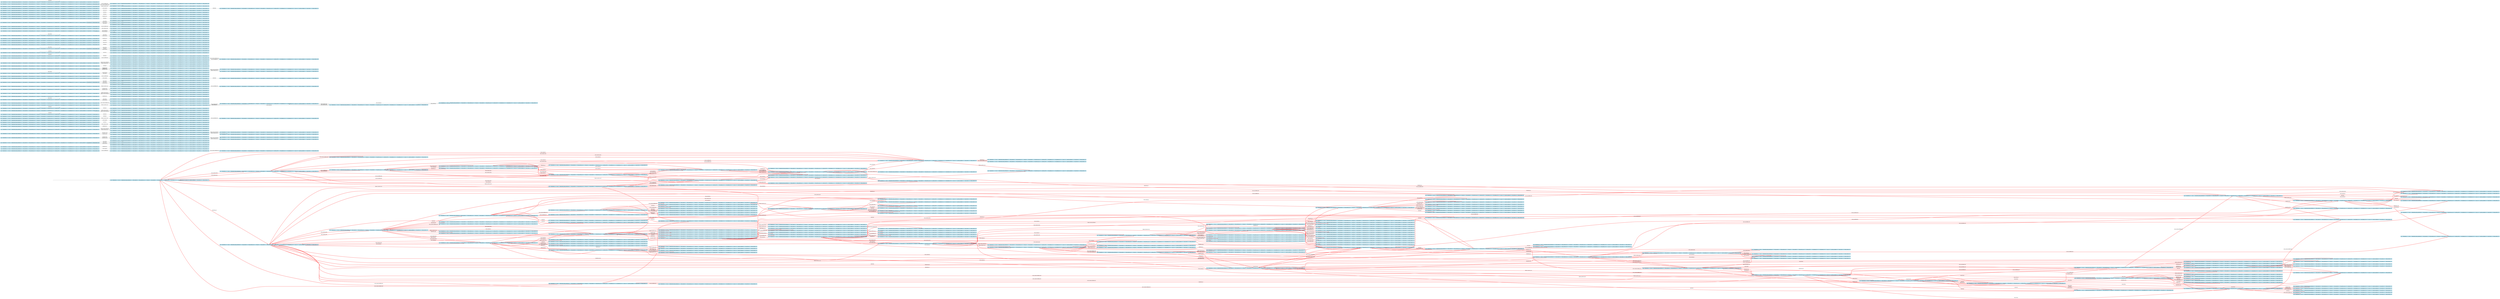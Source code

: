 digraph G {

	rankdir = LR;

	start_c_q5_777[style=invisible];

	node[shape=box, style="rounded, filled", color=lightblue2];

	c_q0_40[label="(c_q0 ≝ ((alimentation = 1) ∧ (cdp = 0) ∧ (depassement_temps_maintenance = 0) ∧ (dmd_commodo = 1) ∧ (dmd_commodo_user = 0) ∧ (etat_cdp = 0) ∧ (etat_commodo = 0) ∧ (etat_moteur_ess_av = 8) ∧ (presence_CDP = 1) ∧ (seuil_depasse_vit1 = 0) ∧ (seuil_depasse_vit2 = 0) ∧ (t_int_av = 4) ∧ (t_perte_acc_depasse = 0) ∧ (type_vitesse = 1) ∧ (vitesse_vehicule = 80)))"];
	c_q4_187[label="(c_q4 ≝ ((alimentation = 0) ∧ (cdp = 0) ∧ (depassement_temps_maintenance = 0) ∧ (dmd_commodo = 0) ∧ (dmd_commodo_user = 0) ∧ (etat_cdp = 0) ∧ (etat_commodo = 0) ∧ (etat_moteur_ess_av = 5) ∧ (presence_CDP = 1) ∧ (seuil_depasse_vit1 = 0) ∧ (seuil_depasse_vit2 = 0) ∧ (t_int_av = 4) ∧ (t_perte_acc_depasse = 0) ∧ (type_vitesse = 0) ∧ (vitesse_vehicule = 1)))"];
	c_q3_849[label="(c_q3 ≝ ((alimentation = 0) ∧ (cdp = 2) ∧ (depassement_temps_maintenance = 0) ∧ (dmd_commodo = 1) ∧ (dmd_commodo_user = 1) ∧ (etat_cdp = 1) ∧ (etat_commodo = 1) ∧ (etat_moteur_ess_av = 8) ∧ (presence_CDP = 1) ∧ (seuil_depasse_vit1 = 0) ∧ (seuil_depasse_vit2 = 0) ∧ (t_int_av = 2) ∧ (t_perte_acc_depasse = 0) ∧ (type_vitesse = 0) ∧ (vitesse_vehicule = 50)))"];
	c_q7_711[label="(c_q7 ≝ ((alimentation = 2) ∧ (cdp = 2) ∧ (depassement_temps_maintenance = 0) ∧ (dmd_commodo = 2) ∧ (dmd_commodo_user = 2) ∧ (etat_cdp = 0) ∧ (etat_commodo = 1) ∧ (etat_moteur_ess_av = 2) ∧ (presence_CDP = 1) ∧ (seuil_depasse_vit1 = 0) ∧ (seuil_depasse_vit2 = 0) ∧ (t_int_av = 0) ∧ (t_perte_acc_depasse = 0) ∧ (type_vitesse = 0) ∧ (vitesse_vehicule = 0)))"];
	c_q2_119[label="(c_q2 ≝ ((alimentation = 0) ∧ (cdp = 0) ∧ (depassement_temps_maintenance = 0) ∧ (dmd_commodo = 4) ∧ (dmd_commodo_user = 1) ∧ (etat_cdp = 0) ∧ (etat_commodo = 0) ∧ (etat_moteur_ess_av = 8) ∧ (presence_CDP = 1) ∧ (seuil_depasse_vit1 = 0) ∧ (seuil_depasse_vit2 = 0) ∧ (t_int_av = 4) ∧ (t_perte_acc_depasse = 0) ∧ (type_vitesse = 0) ∧ (vitesse_vehicule = 0)))"];
	c_q5_22[label="(c_q5 ≝ ((alimentation = 0) ∧ (cdp = 0) ∧ (depassement_temps_maintenance = 0) ∧ (dmd_commodo = 4) ∧ (dmd_commodo_user = 0) ∧ (etat_cdp = 1) ∧ (etat_commodo = 1) ∧ (etat_moteur_ess_av = 0) ∧ (presence_CDP = 1) ∧ (seuil_depasse_vit1 = 0) ∧ (seuil_depasse_vit2 = 0) ∧ (t_int_av = 2) ∧ (t_perte_acc_depasse = 0) ∧ (type_vitesse = 0) ∧ (vitesse_vehicule = 80)))"];
	c_q2_122[label="(c_q2 ≝ ((alimentation = 0) ∧ (cdp = 0) ∧ (depassement_temps_maintenance = 0) ∧ (dmd_commodo = 2) ∧ (dmd_commodo_user = 1) ∧ (etat_cdp = 1) ∧ (etat_commodo = 0) ∧ (etat_moteur_ess_av = 8) ∧ (presence_CDP = 1) ∧ (seuil_depasse_vit1 = 0) ∧ (seuil_depasse_vit2 = 0) ∧ (t_int_av = 5) ∧ (t_perte_acc_depasse = 0) ∧ (type_vitesse = 0) ∧ (vitesse_vehicule = 0)))"];
	c_q3_381[label="(c_q3 ≝ ((alimentation = 0) ∧ (cdp = 2) ∧ (depassement_temps_maintenance = 0) ∧ (dmd_commodo = 2) ∧ (dmd_commodo_user = 2) ∧ (etat_cdp = 1) ∧ (etat_commodo = 1) ∧ (etat_moteur_ess_av = 8) ∧ (presence_CDP = 1) ∧ (seuil_depasse_vit1 = 0) ∧ (seuil_depasse_vit2 = 0) ∧ (t_int_av = 0) ∧ (t_perte_acc_depasse = 0) ∧ (type_vitesse = 0) ∧ (vitesse_vehicule = 0)))"];
	c_q0_50[label="(c_q0 ≝ ((alimentation = 0) ∧ (cdp = 0) ∧ (depassement_temps_maintenance = 0) ∧ (dmd_commodo = 2) ∧ (dmd_commodo_user = 0) ∧ (etat_cdp = 1) ∧ (etat_commodo = 0) ∧ (etat_moteur_ess_av = 8) ∧ (presence_CDP = 1) ∧ (seuil_depasse_vit1 = 0) ∧ (seuil_depasse_vit2 = 0) ∧ (t_int_av = 5) ∧ (t_perte_acc_depasse = 0) ∧ (type_vitesse = 0) ∧ (vitesse_vehicule = 0)))"];
	c_q1_74[label="(c_q1 ≝ ((alimentation = 2) ∧ (cdp = 0) ∧ (depassement_temps_maintenance = 0) ∧ (dmd_commodo = 4) ∧ (dmd_commodo_user = 0) ∧ (etat_cdp = 0) ∧ (etat_commodo = 1) ∧ (etat_moteur_ess_av = 8) ∧ (presence_CDP = 1) ∧ (seuil_depasse_vit1 = 0) ∧ (seuil_depasse_vit2 = 0) ∧ (t_int_av = 4) ∧ (t_perte_acc_depasse = 0) ∧ (type_vitesse = 0) ∧ (vitesse_vehicule = 0)))"];
	c_q0_47[label="(c_q0 ≝ ((alimentation = 0) ∧ (cdp = 0) ∧ (depassement_temps_maintenance = 0) ∧ (dmd_commodo = 4) ∧ (dmd_commodo_user = 0) ∧ (etat_cdp = 0) ∧ (etat_commodo = 0) ∧ (etat_moteur_ess_av = 8) ∧ (presence_CDP = 1) ∧ (seuil_depasse_vit1 = 0) ∧ (seuil_depasse_vit2 = 0) ∧ (t_int_av = 4) ∧ (t_perte_acc_depasse = 0) ∧ (type_vitesse = 0) ∧ (vitesse_vehicule = 0)))"];
	c_q3_180[label="(c_q3 ≝ ((alimentation = 1) ∧ (cdp = 0) ∧ (depassement_temps_maintenance = 0) ∧ (dmd_commodo = 3) ∧ (dmd_commodo_user = 2) ∧ (etat_cdp = 1) ∧ (etat_commodo = 1) ∧ (etat_moteur_ess_av = 8) ∧ (presence_CDP = 1) ∧ (seuil_depasse_vit1 = 0) ∧ (seuil_depasse_vit2 = 0) ∧ (t_int_av = 0) ∧ (t_perte_acc_depasse = 0) ∧ (type_vitesse = 0) ∧ (vitesse_vehicule = 9)))"];
	c_q7_181[label="(c_q7 ≝ ((alimentation = 1) ∧ (cdp = 0) ∧ (depassement_temps_maintenance = 0) ∧ (dmd_commodo = 1) ∧ (dmd_commodo_user = 1) ∧ (etat_cdp = 1) ∧ (etat_commodo = 1) ∧ (etat_moteur_ess_av = 5) ∧ (presence_CDP = 1) ∧ (seuil_depasse_vit1 = 0) ∧ (seuil_depasse_vit2 = 0) ∧ (t_int_av = 0) ∧ (t_perte_acc_depasse = 0) ∧ (type_vitesse = 0) ∧ (vitesse_vehicule = 9)))"];
	c_q6_139[label="(c_q6 ≝ ((alimentation = 0) ∧ (cdp = 0) ∧ (depassement_temps_maintenance = 0) ∧ (dmd_commodo = 1) ∧ (dmd_commodo_user = 1) ∧ (etat_cdp = 1) ∧ (etat_commodo = 0) ∧ (etat_moteur_ess_av = 1) ∧ (presence_CDP = 1) ∧ (seuil_depasse_vit1 = 0) ∧ (seuil_depasse_vit2 = 0) ∧ (t_int_av = 3) ∧ (t_perte_acc_depasse = 0) ∧ (type_vitesse = 0) ∧ (vitesse_vehicule = 90)))"];
	c_q6_217[label="(c_q6 ≝ ((alimentation = 0) ∧ (cdp = 0) ∧ (depassement_temps_maintenance = 0) ∧ (dmd_commodo = 0) ∧ (dmd_commodo_user = 1) ∧ (etat_cdp = 0) ∧ (etat_commodo = 0) ∧ (etat_moteur_ess_av = 5) ∧ (presence_CDP = 1) ∧ (seuil_depasse_vit1 = 0) ∧ (seuil_depasse_vit2 = 0) ∧ (t_int_av = 4) ∧ (t_perte_acc_depasse = 0) ∧ (type_vitesse = 0) ∧ (vitesse_vehicule = 1)))"];
	c_q4_603[label="(c_q4 ≝ ((alimentation = 0) ∧ (cdp = 2) ∧ (depassement_temps_maintenance = 0) ∧ (dmd_commodo = 0) ∧ (dmd_commodo_user = 0) ∧ (etat_cdp = 1) ∧ (etat_commodo = 0) ∧ (etat_moteur_ess_av = 1) ∧ (presence_CDP = 1) ∧ (seuil_depasse_vit1 = 0) ∧ (seuil_depasse_vit2 = 0) ∧ (t_int_av = 3) ∧ (t_perte_acc_depasse = 0) ∧ (type_vitesse = 0) ∧ (vitesse_vehicule = 90)))"];
	c_q5_519[label="(c_q5 ≝ ((alimentation = 0) ∧ (cdp = 0) ∧ (depassement_temps_maintenance = 0) ∧ (dmd_commodo = 0) ∧ (dmd_commodo_user = 0) ∧ (etat_cdp = 1) ∧ (etat_commodo = 1) ∧ (etat_moteur_ess_av = 2) ∧ (presence_CDP = 1) ∧ (seuil_depasse_vit1 = 0) ∧ (seuil_depasse_vit2 = 0) ∧ (t_int_av = 0) ∧ (t_perte_acc_depasse = 0) ∧ (type_vitesse = 0) ∧ (vitesse_vehicule = 0)))"];
	c_q2_115[label="(c_q2 ≝ ((alimentation = 2) ∧ (cdp = 0) ∧ (depassement_temps_maintenance = 1) ∧ (dmd_commodo = 2) ∧ (dmd_commodo_user = 1) ∧ (etat_cdp = 1) ∧ (etat_commodo = 0) ∧ (etat_moteur_ess_av = 8) ∧ (presence_CDP = 1) ∧ (seuil_depasse_vit1 = 0) ∧ (seuil_depasse_vit2 = 0) ∧ (t_int_av = 5) ∧ (t_perte_acc_depasse = 0) ∧ (type_vitesse = 0) ∧ (vitesse_vehicule = 0)))"];
	c_q7_686[label="(c_q7 ≝ ((alimentation = 0) ∧ (cdp = 2) ∧ (depassement_temps_maintenance = 0) ∧ (dmd_commodo = 0) ∧ (dmd_commodo_user = 2) ∧ (etat_cdp = 1) ∧ (etat_commodo = 1) ∧ (etat_moteur_ess_av = 4) ∧ (presence_CDP = 1) ∧ (seuil_depasse_vit1 = 0) ∧ (seuil_depasse_vit2 = 0) ∧ (t_int_av = 0) ∧ (t_perte_acc_depasse = 0) ∧ (type_vitesse = 0) ∧ (vitesse_vehicule = 0)))"];
	c_q6_852[label="(c_q6 ≝ ((alimentation = 1) ∧ (cdp = 0) ∧ (depassement_temps_maintenance = 0) ∧ (dmd_commodo = 4) ∧ (dmd_commodo_user = 1) ∧ (etat_cdp = 1) ∧ (etat_commodo = 0) ∧ (etat_moteur_ess_av = 0) ∧ (presence_CDP = 1) ∧ (seuil_depasse_vit1 = 0) ∧ (seuil_depasse_vit2 = 0) ∧ (t_int_av = 2) ∧ (t_perte_acc_depasse = 0) ∧ (type_vitesse = 0) ∧ (vitesse_vehicule = 50)))"];
	c_q0_66[label="(c_q0 ≝ ((alimentation = 0) ∧ (cdp = 0) ∧ (depassement_temps_maintenance = 0) ∧ (dmd_commodo = 3) ∧ (dmd_commodo_user = 0) ∧ (etat_cdp = 1) ∧ (etat_commodo = 0) ∧ (etat_moteur_ess_av = 8) ∧ (presence_CDP = 1) ∧ (seuil_depasse_vit1 = 0) ∧ (seuil_depasse_vit2 = 0) ∧ (t_int_av = 1) ∧ (t_perte_acc_depasse = 0) ∧ (type_vitesse = 0) ∧ (vitesse_vehicule = 10)))"];
	c_q2_133[label="(c_q2 ≝ ((alimentation = 0) ∧ (cdp = 0) ∧ (depassement_temps_maintenance = 0) ∧ (dmd_commodo = 1) ∧ (dmd_commodo_user = 1) ∧ (etat_cdp = 0) ∧ (etat_commodo = 0) ∧ (etat_moteur_ess_av = 8) ∧ (presence_CDP = 1) ∧ (seuil_depasse_vit1 = 0) ∧ (seuil_depasse_vit2 = 0) ∧ (t_int_av = 4) ∧ (t_perte_acc_depasse = 0) ∧ (type_vitesse = 0) ∧ (vitesse_vehicule = 1)))"];
	c_q3_741[label="(c_q3 ≝ ((alimentation = 0) ∧ (cdp = 2) ∧ (depassement_temps_maintenance = 0) ∧ (dmd_commodo = 1) ∧ (dmd_commodo_user = 1) ∧ (etat_cdp = 0) ∧ (etat_commodo = 1) ∧ (etat_moteur_ess_av = 8) ∧ (presence_CDP = 1) ∧ (seuil_depasse_vit1 = 0) ∧ (seuil_depasse_vit2 = 0) ∧ (t_int_av = 2) ∧ (t_perte_acc_depasse = 0) ∧ (type_vitesse = 0) ∧ (vitesse_vehicule = 50)))"];
	c_q4_195[label="(c_q4 ≝ ((alimentation = 2) ∧ (cdp = 0) ∧ (depassement_temps_maintenance = 0) ∧ (dmd_commodo = 2) ∧ (dmd_commodo_user = 0) ∧ (etat_cdp = 1) ∧ (etat_commodo = 0) ∧ (etat_moteur_ess_av = 2) ∧ (presence_CDP = 1) ∧ (seuil_depasse_vit1 = 0) ∧ (seuil_depasse_vit2 = 0) ∧ (t_int_av = 5) ∧ (t_perte_acc_depasse = 1) ∧ (type_vitesse = 0) ∧ (vitesse_vehicule = 0)))"];
	c_q7_629[label="(c_q7 ≝ ((alimentation = 0) ∧ (cdp = 2) ∧ (depassement_temps_maintenance = 0) ∧ (dmd_commodo = 3) ∧ (dmd_commodo_user = 3) ∧ (etat_cdp = 1) ∧ (etat_commodo = 1) ∧ (etat_moteur_ess_av = 1) ∧ (presence_CDP = 1) ∧ (seuil_depasse_vit1 = 0) ∧ (seuil_depasse_vit2 = 0) ∧ (t_int_av = 3) ∧ (t_perte_acc_depasse = 0) ∧ (type_vitesse = 0) ∧ (vitesse_vehicule = 90)))"];
	c_q1_839[label="(c_q1 ≝ ((alimentation = 0) ∧ (cdp = 2) ∧ (depassement_temps_maintenance = 0) ∧ (dmd_commodo = 0) ∧ (dmd_commodo_user = 0) ∧ (etat_cdp = 0) ∧ (etat_commodo = 1) ∧ (etat_moteur_ess_av = 8) ∧ (presence_CDP = 1) ∧ (seuil_depasse_vit1 = 0) ∧ (seuil_depasse_vit2 = 0) ∧ (t_int_av = 0) ∧ (t_perte_acc_depasse = 0) ∧ (type_vitesse = 0) ∧ (vitesse_vehicule = 0)))"];
	c_q7_659[label="(c_q7 ≝ ((alimentation = 2) ∧ (cdp = 2) ∧ (depassement_temps_maintenance = 0) ∧ (dmd_commodo = 0) ∧ (dmd_commodo_user = 3) ∧ (etat_cdp = 1) ∧ (etat_commodo = 1) ∧ (etat_moteur_ess_av = 2) ∧ (presence_CDP = 1) ∧ (seuil_depasse_vit1 = 0) ∧ (seuil_depasse_vit2 = 0) ∧ (t_int_av = 0) ∧ (t_perte_acc_depasse = 1) ∧ (type_vitesse = 0) ∧ (vitesse_vehicule = 0)))"];
	c_q7_661[label="(c_q7 ≝ ((alimentation = 2) ∧ (cdp = 2) ∧ (depassement_temps_maintenance = 0) ∧ (dmd_commodo = 0) ∧ (dmd_commodo_user = 1) ∧ (etat_cdp = 1) ∧ (etat_commodo = 1) ∧ (etat_moteur_ess_av = 2) ∧ (presence_CDP = 1) ∧ (seuil_depasse_vit1 = 0) ∧ (seuil_depasse_vit2 = 0) ∧ (t_int_av = 0) ∧ (t_perte_acc_depasse = 1) ∧ (type_vitesse = 0) ∧ (vitesse_vehicule = 0)))"];
	c_q7_489[label="(c_q7 ≝ ((alimentation = 0) ∧ (cdp = 2) ∧ (depassement_temps_maintenance = 0) ∧ (dmd_commodo = 0) ∧ (dmd_commodo_user = 3) ∧ (etat_cdp = 1) ∧ (etat_commodo = 1) ∧ (etat_moteur_ess_av = 4) ∧ (presence_CDP = 1) ∧ (seuil_depasse_vit1 = 0) ∧ (seuil_depasse_vit2 = 0) ∧ (t_int_av = 0) ∧ (t_perte_acc_depasse = 0) ∧ (type_vitesse = 0) ∧ (vitesse_vehicule = 0)))"];
	c_q3_651[label="(c_q3 ≝ ((alimentation = 2) ∧ (cdp = 2) ∧ (depassement_temps_maintenance = 1) ∧ (dmd_commodo = 0) ∧ (dmd_commodo_user = 2) ∧ (etat_cdp = 1) ∧ (etat_commodo = 1) ∧ (etat_moteur_ess_av = 8) ∧ (presence_CDP = 1) ∧ (seuil_depasse_vit1 = 0) ∧ (seuil_depasse_vit2 = 0) ∧ (t_int_av = 0) ∧ (t_perte_acc_depasse = 0) ∧ (type_vitesse = 0) ∧ (vitesse_vehicule = 0)))"];
	c_q7_412[label="(c_q7 ≝ ((alimentation = 0) ∧ (cdp = 2) ∧ (depassement_temps_maintenance = 0) ∧ (dmd_commodo = 1) ∧ (dmd_commodo_user = 1) ∧ (etat_cdp = 1) ∧ (etat_commodo = 1) ∧ (etat_moteur_ess_av = 5) ∧ (presence_CDP = 1) ∧ (seuil_depasse_vit1 = 0) ∧ (seuil_depasse_vit2 = 0) ∧ (t_int_av = 0) ∧ (t_perte_acc_depasse = 0) ∧ (type_vitesse = 0) ∧ (vitesse_vehicule = 0)))"];
	c_q0_43[label="(c_q0 ≝ ((alimentation = 2) ∧ (cdp = 0) ∧ (depassement_temps_maintenance = 1) ∧ (dmd_commodo = 2) ∧ (dmd_commodo_user = 0) ∧ (etat_cdp = 1) ∧ (etat_commodo = 0) ∧ (etat_moteur_ess_av = 8) ∧ (presence_CDP = 1) ∧ (seuil_depasse_vit1 = 0) ∧ (seuil_depasse_vit2 = 0) ∧ (t_int_av = 5) ∧ (t_perte_acc_depasse = 0) ∧ (type_vitesse = 0) ∧ (vitesse_vehicule = 0)))"];
	c_q7_627[label="(c_q7 ≝ ((alimentation = 2) ∧ (cdp = 2) ∧ (depassement_temps_maintenance = 0) ∧ (dmd_commodo = 3) ∧ (dmd_commodo_user = 3) ∧ (etat_cdp = 1) ∧ (etat_commodo = 1) ∧ (etat_moteur_ess_av = 2) ∧ (presence_CDP = 1) ∧ (seuil_depasse_vit1 = 0) ∧ (seuil_depasse_vit2 = 0) ∧ (t_int_av = 0) ∧ (t_perte_acc_depasse = 0) ∧ (type_vitesse = 0) ∧ (vitesse_vehicule = 0)))"];
	c_q0_61[label="(c_q0 ≝ ((alimentation = 0) ∧ (cdp = 0) ∧ (depassement_temps_maintenance = 0) ∧ (dmd_commodo = 1) ∧ (dmd_commodo_user = 0) ∧ (etat_cdp = 0) ∧ (etat_commodo = 0) ∧ (etat_moteur_ess_av = 8) ∧ (presence_CDP = 1) ∧ (seuil_depasse_vit1 = 0) ∧ (seuil_depasse_vit2 = 0) ∧ (t_int_av = 4) ∧ (t_perte_acc_depasse = 0) ∧ (type_vitesse = 0) ∧ (vitesse_vehicule = 1)))"];
	c_q7_854[label="(c_q7 ≝ ((alimentation = 2) ∧ (cdp = 0) ∧ (depassement_temps_maintenance = 1) ∧ (dmd_commodo = 4) ∧ (dmd_commodo_user = 2) ∧ (etat_cdp = 1) ∧ (etat_commodo = 1) ∧ (etat_moteur_ess_av = 4) ∧ (presence_CDP = 0) ∧ (seuil_depasse_vit1 = 0) ∧ (seuil_depasse_vit2 = 0) ∧ (t_int_av = 0) ∧ (t_perte_acc_depasse = 0) ∧ (type_vitesse = 1) ∧ (vitesse_vehicule = 0)))"];
	c_q4_513[label="(c_q4 ≝ ((alimentation = 2) ∧ (cdp = 2) ∧ (depassement_temps_maintenance = 1) ∧ (dmd_commodo = 0) ∧ (dmd_commodo_user = 0) ∧ (etat_cdp = 0) ∧ (etat_commodo = 0) ∧ (etat_moteur_ess_av = 2) ∧ (presence_CDP = 1) ∧ (seuil_depasse_vit1 = 0) ∧ (seuil_depasse_vit2 = 0) ∧ (t_int_av = 4) ∧ (t_perte_acc_depasse = 0) ∧ (type_vitesse = 0) ∧ (vitesse_vehicule = 0)))"];
	c_q3_409[label="(c_q3 ≝ ((alimentation = 0) ∧ (cdp = 2) ∧ (depassement_temps_maintenance = 0) ∧ (dmd_commodo = 1) ∧ (dmd_commodo_user = 1) ∧ (etat_cdp = 1) ∧ (etat_commodo = 1) ∧ (etat_moteur_ess_av = 8) ∧ (presence_CDP = 1) ∧ (seuil_depasse_vit1 = 0) ∧ (seuil_depasse_vit2 = 0) ∧ (t_int_av = 0) ∧ (t_perte_acc_depasse = 0) ∧ (type_vitesse = 0) ∧ (vitesse_vehicule = 0)))"];
	c_q7_727[label="(c_q7 ≝ ((alimentation = 0) ∧ (cdp = 2) ∧ (depassement_temps_maintenance = 0) ∧ (dmd_commodo = 1) ∧ (dmd_commodo_user = 1) ∧ (etat_cdp = 0) ∧ (etat_commodo = 1) ∧ (etat_moteur_ess_av = 1) ∧ (presence_CDP = 1) ∧ (seuil_depasse_vit1 = 0) ∧ (seuil_depasse_vit2 = 0) ∧ (t_int_av = 2) ∧ (t_perte_acc_depasse = 0) ∧ (type_vitesse = 0) ∧ (vitesse_vehicule = 50)))"];
	c_q3_785[label="(c_q3 ≝ ((alimentation = 2) ∧ (cdp = 2) ∧ (depassement_temps_maintenance = 1) ∧ (dmd_commodo = 0) ∧ (dmd_commodo_user = 2) ∧ (etat_cdp = 1) ∧ (etat_commodo = 1) ∧ (etat_moteur_ess_av = 8) ∧ (presence_CDP = 1) ∧ (seuil_depasse_vit1 = 0) ∧ (seuil_depasse_vit2 = 0) ∧ (t_int_av = 0) ∧ (t_perte_acc_depasse = 1) ∧ (type_vitesse = 0) ∧ (vitesse_vehicule = 0)))"];
	c_q7_654[label="(c_q7 ≝ ((alimentation = 2) ∧ (cdp = 2) ∧ (depassement_temps_maintenance = 1) ∧ (dmd_commodo = 0) ∧ (dmd_commodo_user = 2) ∧ (etat_cdp = 1) ∧ (etat_commodo = 1) ∧ (etat_moteur_ess_av = 4) ∧ (presence_CDP = 1) ∧ (seuil_depasse_vit1 = 0) ∧ (seuil_depasse_vit2 = 0) ∧ (t_int_av = 0) ∧ (t_perte_acc_depasse = 0) ∧ (type_vitesse = 0) ∧ (vitesse_vehicule = 0)))"];
	c_q7_668[label="(c_q7 ≝ ((alimentation = 2) ∧ (cdp = 2) ∧ (depassement_temps_maintenance = 0) ∧ (dmd_commodo = 0) ∧ (dmd_commodo_user = 2) ∧ (etat_cdp = 1) ∧ (etat_commodo = 1) ∧ (etat_moteur_ess_av = 4) ∧ (presence_CDP = 1) ∧ (seuil_depasse_vit1 = 0) ∧ (seuil_depasse_vit2 = 0) ∧ (t_int_av = 0) ∧ (t_perte_acc_depasse = 1) ∧ (type_vitesse = 0) ∧ (vitesse_vehicule = 0)))"];
	c_q3_681[label="(c_q3 ≝ ((alimentation = 0) ∧ (cdp = 2) ∧ (depassement_temps_maintenance = 0) ∧ (dmd_commodo = 0) ∧ (dmd_commodo_user = 2) ∧ (etat_cdp = 1) ∧ (etat_commodo = 1) ∧ (etat_moteur_ess_av = 8) ∧ (presence_CDP = 1) ∧ (seuil_depasse_vit1 = 0) ∧ (seuil_depasse_vit2 = 0) ∧ (t_int_av = 0) ∧ (t_perte_acc_depasse = 0) ∧ (type_vitesse = 0) ∧ (vitesse_vehicule = 0)))"];
	c_q5_837[label="(c_q5 ≝ ((alimentation = 0) ∧ (cdp = 2) ∧ (depassement_temps_maintenance = 0) ∧ (dmd_commodo = 0) ∧ (dmd_commodo_user = 0) ∧ (etat_cdp = 1) ∧ (etat_commodo = 1) ∧ (etat_moteur_ess_av = 2) ∧ (presence_CDP = 1) ∧ (seuil_depasse_vit1 = 0) ∧ (seuil_depasse_vit2 = 0) ∧ (t_int_av = 0) ∧ (t_perte_acc_depasse = 0) ∧ (type_vitesse = 0) ∧ (vitesse_vehicule = 0)))"];
	c_q7_245[label="(c_q7 ≝ ((alimentation = 1) ∧ (cdp = 0) ∧ (depassement_temps_maintenance = 0) ∧ (dmd_commodo = 0) ∧ (dmd_commodo_user = 1) ∧ (etat_cdp = 1) ∧ (etat_commodo = 1) ∧ (etat_moteur_ess_av = 3) ∧ (presence_CDP = 1) ∧ (seuil_depasse_vit1 = 0) ∧ (seuil_depasse_vit2 = 0) ∧ (t_int_av = 3) ∧ (t_perte_acc_depasse = 0) ∧ (type_vitesse = 1) ∧ (vitesse_vehicule = 80)))"];
	c_q3_163[label="(c_q3 ≝ ((alimentation = 0) ∧ (cdp = 1) ∧ (depassement_temps_maintenance = 0) ∧ (dmd_commodo = 4) ∧ (dmd_commodo_user = 1) ∧ (etat_cdp = 1) ∧ (etat_commodo = 1) ∧ (etat_moteur_ess_av = 8) ∧ (presence_CDP = 1) ∧ (seuil_depasse_vit1 = 0) ∧ (seuil_depasse_vit2 = 0) ∧ (t_int_av = 2) ∧ (t_perte_acc_depasse = 0) ∧ (type_vitesse = 0) ∧ (vitesse_vehicule = 80)))"];
	c_q4_196[label="(c_q4 ≝ ((alimentation = 1) ∧ (cdp = 0) ∧ (depassement_temps_maintenance = 0) ∧ (dmd_commodo = 1) ∧ (dmd_commodo_user = 0) ∧ (etat_cdp = 1) ∧ (etat_commodo = 0) ∧ (etat_moteur_ess_av = 4) ∧ (presence_CDP = 1) ∧ (seuil_depasse_vit1 = 0) ∧ (seuil_depasse_vit2 = 0) ∧ (t_int_av = 0) ∧ (t_perte_acc_depasse = 0) ∧ (type_vitesse = 0) ∧ (vitesse_vehicule = 0)))"];
	c_q6_225[label="(c_q6 ≝ ((alimentation = 2) ∧ (cdp = 0) ∧ (depassement_temps_maintenance = 0) ∧ (dmd_commodo = 2) ∧ (dmd_commodo_user = 1) ∧ (etat_cdp = 1) ∧ (etat_commodo = 0) ∧ (etat_moteur_ess_av = 2) ∧ (presence_CDP = 1) ∧ (seuil_depasse_vit1 = 0) ∧ (seuil_depasse_vit2 = 0) ∧ (t_int_av = 5) ∧ (t_perte_acc_depasse = 1) ∧ (type_vitesse = 0) ∧ (vitesse_vehicule = 0)))"];
	c_q6_230[label="(c_q6 ≝ ((alimentation = 0) ∧ (cdp = 0) ∧ (depassement_temps_maintenance = 0) ∧ (dmd_commodo = 4) ∧ (dmd_commodo_user = 1) ∧ (etat_cdp = 0) ∧ (etat_commodo = 0) ∧ (etat_moteur_ess_av = 5) ∧ (presence_CDP = 1) ∧ (seuil_depasse_vit1 = 0) ∧ (seuil_depasse_vit2 = 0) ∧ (t_int_av = 4) ∧ (t_perte_acc_depasse = 0) ∧ (type_vitesse = 0) ∧ (vitesse_vehicule = 0)))"];
	c_q4_194[label="(c_q4 ≝ ((alimentation = 2) ∧ (cdp = 0) ∧ (depassement_temps_maintenance = 0) ∧ (dmd_commodo = 2) ∧ (dmd_commodo_user = 0) ∧ (etat_cdp = 1) ∧ (etat_commodo = 0) ∧ (etat_moteur_ess_av = 2) ∧ (presence_CDP = 1) ∧ (seuil_depasse_vit1 = 0) ∧ (seuil_depasse_vit2 = 0) ∧ (t_int_av = 5) ∧ (t_perte_acc_depasse = 0) ∧ (type_vitesse = 0) ∧ (vitesse_vehicule = 0)))"];
	c_q4_850[label="(c_q4 ≝ ((alimentation = 1) ∧ (cdp = 0) ∧ (depassement_temps_maintenance = 0) ∧ (dmd_commodo = 4) ∧ (dmd_commodo_user = 0) ∧ (etat_cdp = 1) ∧ (etat_commodo = 0) ∧ (etat_moteur_ess_av = 0) ∧ (presence_CDP = 1) ∧ (seuil_depasse_vit1 = 0) ∧ (seuil_depasse_vit2 = 0) ∧ (t_int_av = 2) ∧ (t_perte_acc_depasse = 0) ∧ (type_vitesse = 0) ∧ (vitesse_vehicule = 50)))"];
	c_q7_615[label="(c_q7 ≝ ((alimentation = 0) ∧ (cdp = 2) ∧ (depassement_temps_maintenance = 0) ∧ (dmd_commodo = 0) ∧ (dmd_commodo_user = 2) ∧ (etat_cdp = 1) ∧ (etat_commodo = 1) ∧ (etat_moteur_ess_av = 2) ∧ (presence_CDP = 1) ∧ (seuil_depasse_vit1 = 0) ∧ (seuil_depasse_vit2 = 0) ∧ (t_int_av = 0) ∧ (t_perte_acc_depasse = 0) ∧ (type_vitesse = 0) ∧ (vitesse_vehicule = 0)))"];
	c_q1_827[label="(c_q1 ≝ ((alimentation = 2) ∧ (cdp = 2) ∧ (depassement_temps_maintenance = 1) ∧ (dmd_commodo = 0) ∧ (dmd_commodo_user = 0) ∧ (etat_cdp = 1) ∧ (etat_commodo = 1) ∧ (etat_moteur_ess_av = 8) ∧ (presence_CDP = 1) ∧ (seuil_depasse_vit1 = 0) ∧ (seuil_depasse_vit2 = 0) ∧ (t_int_av = 0) ∧ (t_perte_acc_depasse = 1) ∧ (type_vitesse = 0) ∧ (vitesse_vehicule = 0)))"];
	c_q5_358[label="(c_q5 ≝ ((alimentation = 0) ∧ (cdp = 2) ∧ (depassement_temps_maintenance = 0) ∧ (dmd_commodo = 0) ∧ (dmd_commodo_user = 0) ∧ (etat_cdp = 1) ∧ (etat_commodo = 1) ∧ (etat_moteur_ess_av = 1) ∧ (presence_CDP = 1) ∧ (seuil_depasse_vit1 = 0) ∧ (seuil_depasse_vit2 = 0) ∧ (t_int_av = 0) ∧ (t_perte_acc_depasse = 0) ∧ (type_vitesse = 0) ∧ (vitesse_vehicule = 0)))"];
	c_q1_436[label="(c_q1 ≝ ((alimentation = 1) ∧ (cdp = 2) ∧ (depassement_temps_maintenance = 0) ∧ (dmd_commodo = 0) ∧ (dmd_commodo_user = 0) ∧ (etat_cdp = 1) ∧ (etat_commodo = 1) ∧ (etat_moteur_ess_av = 8) ∧ (presence_CDP = 1) ∧ (seuil_depasse_vit1 = 0) ∧ (seuil_depasse_vit2 = 0) ∧ (t_int_av = 0) ∧ (t_perte_acc_depasse = 0) ∧ (type_vitesse = 0) ∧ (vitesse_vehicule = 0)))"];
	c_q6_236[label="(c_q6 ≝ ((alimentation = 0) ∧ (cdp = 0) ∧ (depassement_temps_maintenance = 0) ∧ (dmd_commodo = 1) ∧ (dmd_commodo_user = 1) ∧ (etat_cdp = 1) ∧ (etat_commodo = 0) ∧ (etat_moteur_ess_av = 0) ∧ (presence_CDP = 1) ∧ (seuil_depasse_vit1 = 0) ∧ (seuil_depasse_vit2 = 0) ∧ (t_int_av = 2) ∧ (t_perte_acc_depasse = 0) ∧ (type_vitesse = 0) ∧ (vitesse_vehicule = 80)))"];
	c_q7_276[label="(c_q7 ≝ ((alimentation = 0) ∧ (cdp = 0) ∧ (depassement_temps_maintenance = 0) ∧ (dmd_commodo = 4) ∧ (dmd_commodo_user = 1) ∧ (etat_cdp = 0) ∧ (etat_commodo = 1) ∧ (etat_moteur_ess_av = 5) ∧ (presence_CDP = 1) ∧ (seuil_depasse_vit1 = 0) ∧ (seuil_depasse_vit2 = 0) ∧ (t_int_av = 4) ∧ (t_perte_acc_depasse = 0) ∧ (type_vitesse = 0) ∧ (vitesse_vehicule = 1)))"];
	c_q0_595[label="(c_q0 ≝ ((alimentation = 2) ∧ (cdp = 2) ∧ (depassement_temps_maintenance = 0) ∧ (dmd_commodo = 0) ∧ (dmd_commodo_user = 0) ∧ (etat_cdp = 1) ∧ (etat_commodo = 0) ∧ (etat_moteur_ess_av = 8) ∧ (presence_CDP = 1) ∧ (seuil_depasse_vit1 = 0) ∧ (seuil_depasse_vit2 = 0) ∧ (t_int_av = 0) ∧ (t_perte_acc_depasse = 0) ∧ (type_vitesse = 0) ∧ (vitesse_vehicule = 0)))"];
	c_q4_497[label="(c_q4 ≝ ((alimentation = 0) ∧ (cdp = 2) ∧ (depassement_temps_maintenance = 0) ∧ (dmd_commodo = 0) ∧ (dmd_commodo_user = 0) ∧ (etat_cdp = 0) ∧ (etat_commodo = 0) ∧ (etat_moteur_ess_av = 5) ∧ (presence_CDP = 1) ∧ (seuil_depasse_vit1 = 0) ∧ (seuil_depasse_vit2 = 0) ∧ (t_int_av = 4) ∧ (t_perte_acc_depasse = 0) ∧ (type_vitesse = 0) ∧ (vitesse_vehicule = 1)))"];
	c_q6_221[label="(c_q6 ≝ ((alimentation = 1) ∧ (cdp = 0) ∧ (depassement_temps_maintenance = 0) ∧ (dmd_commodo = 1) ∧ (dmd_commodo_user = 1) ∧ (etat_cdp = 1) ∧ (etat_commodo = 0) ∧ (etat_moteur_ess_av = 3) ∧ (presence_CDP = 1) ∧ (seuil_depasse_vit1 = 0) ∧ (seuil_depasse_vit2 = 0) ∧ (t_int_av = 3) ∧ (t_perte_acc_depasse = 0) ∧ (type_vitesse = 1) ∧ (vitesse_vehicule = 80)))"];
	c_q6_479[label="(c_q6 ≝ ((alimentation = 2) ∧ (cdp = 2) ∧ (depassement_temps_maintenance = 0) ∧ (dmd_commodo = 0) ∧ (dmd_commodo_user = 3) ∧ (etat_cdp = 1) ∧ (etat_commodo = 0) ∧ (etat_moteur_ess_av = 4) ∧ (presence_CDP = 1) ∧ (seuil_depasse_vit1 = 0) ∧ (seuil_depasse_vit2 = 0) ∧ (t_int_av = 0) ∧ (t_perte_acc_depasse = 0) ∧ (type_vitesse = 0) ∧ (vitesse_vehicule = 0)))"];
	c_q4_186[label="(c_q4 ≝ ((alimentation = 0) ∧ (cdp = 0) ∧ (depassement_temps_maintenance = 0) ∧ (dmd_commodo = 0) ∧ (dmd_commodo_user = 0) ∧ (etat_cdp = 0) ∧ (etat_commodo = 0) ∧ (etat_moteur_ess_av = 9) ∧ (presence_CDP = 1) ∧ (seuil_depasse_vit1 = 0) ∧ (seuil_depasse_vit2 = 0) ∧ (t_int_av = 4) ∧ (t_perte_acc_depasse = 0) ∧ (type_vitesse = 0) ∧ (vitesse_vehicule = 1)))"];
	c_q4_583[label="(c_q4 ≝ ((alimentation = 0) ∧ (cdp = 1) ∧ (depassement_temps_maintenance = 0) ∧ (dmd_commodo = 0) ∧ (dmd_commodo_user = 0) ∧ (etat_cdp = 1) ∧ (etat_commodo = 0) ∧ (etat_moteur_ess_av = 7) ∧ (presence_CDP = 1) ∧ (seuil_depasse_vit1 = 0) ∧ (seuil_depasse_vit2 = 0) ∧ (t_int_av = 0) ∧ (t_perte_acc_depasse = 0) ∧ (type_vitesse = 0) ∧ (vitesse_vehicule = 0)))"];
	c_q5_843[label="(c_q5 ≝ ((alimentation = 2) ∧ (cdp = 2) ∧ (depassement_temps_maintenance = 0) ∧ (dmd_commodo = 0) ∧ (dmd_commodo_user = 0) ∧ (etat_cdp = 0) ∧ (etat_commodo = 1) ∧ (etat_moteur_ess_av = 2) ∧ (presence_CDP = 1) ∧ (seuil_depasse_vit1 = 0) ∧ (seuil_depasse_vit2 = 0) ∧ (t_int_av = 0) ∧ (t_perte_acc_depasse = 0) ∧ (type_vitesse = 0) ∧ (vitesse_vehicule = 0)))"];
	c_q0_57[label="(c_q0 ≝ ((alimentation = 0) ∧ (cdp = 2) ∧ (depassement_temps_maintenance = 0) ∧ (dmd_commodo = 1) ∧ (dmd_commodo_user = 0) ∧ (etat_cdp = 1) ∧ (etat_commodo = 0) ∧ (etat_moteur_ess_av = 8) ∧ (presence_CDP = 1) ∧ (seuil_depasse_vit1 = 0) ∧ (seuil_depasse_vit2 = 0) ∧ (t_int_av = 2) ∧ (t_perte_acc_depasse = 0) ∧ (type_vitesse = 0) ∧ (vitesse_vehicule = 80)))"];
	c_q3_159[label="(c_q3 ≝ ((alimentation = 2) ∧ (cdp = 0) ∧ (depassement_temps_maintenance = 0) ∧ (dmd_commodo = 4) ∧ (dmd_commodo_user = 1) ∧ (etat_cdp = 0) ∧ (etat_commodo = 1) ∧ (etat_moteur_ess_av = 8) ∧ (presence_CDP = 1) ∧ (seuil_depasse_vit1 = 0) ∧ (seuil_depasse_vit2 = 0) ∧ (t_int_av = 4) ∧ (t_perte_acc_depasse = 0) ∧ (type_vitesse = 0) ∧ (vitesse_vehicule = 0)))"];
	c_q3_184[label="(c_q3 ≝ ((alimentation = 0) ∧ (cdp = 0) ∧ (depassement_temps_maintenance = 0) ∧ (dmd_commodo = 1) ∧ (dmd_commodo_user = 1) ∧ (etat_cdp = 1) ∧ (etat_commodo = 1) ∧ (etat_moteur_ess_av = 8) ∧ (presence_CDP = 1) ∧ (seuil_depasse_vit1 = 0) ∧ (seuil_depasse_vit2 = 0) ∧ (t_int_av = 3) ∧ (t_perte_acc_depasse = 0) ∧ (type_vitesse = 1) ∧ (vitesse_vehicule = 80)))"];
	c_q4_579[label="(c_q4 ≝ ((alimentation = 2) ∧ (cdp = 2) ∧ (depassement_temps_maintenance = 0) ∧ (dmd_commodo = 0) ∧ (dmd_commodo_user = 0) ∧ (etat_cdp = 1) ∧ (etat_commodo = 0) ∧ (etat_moteur_ess_av = 2) ∧ (presence_CDP = 1) ∧ (seuil_depasse_vit1 = 0) ∧ (seuil_depasse_vit2 = 0) ∧ (t_int_av = 0) ∧ (t_perte_acc_depasse = 0) ∧ (type_vitesse = 0) ∧ (vitesse_vehicule = 0)))"];
	c_q5_641[label="(c_q5 ≝ ((alimentation = 2) ∧ (cdp = 2) ∧ (depassement_temps_maintenance = 1) ∧ (dmd_commodo = 0) ∧ (dmd_commodo_user = 0) ∧ (etat_cdp = 1) ∧ (etat_commodo = 1) ∧ (etat_moteur_ess_av = 4) ∧ (presence_CDP = 1) ∧ (seuil_depasse_vit1 = 0) ∧ (seuil_depasse_vit2 = 0) ∧ (t_int_av = 0) ∧ (t_perte_acc_depasse = 0) ∧ (type_vitesse = 0) ∧ (vitesse_vehicule = 0)))"];
	c_q6_769[label="(c_q6 ≝ ((alimentation = 2) ∧ (cdp = 2) ∧ (depassement_temps_maintenance = 1) ∧ (dmd_commodo = 0) ∧ (dmd_commodo_user = 1) ∧ (etat_cdp = 1) ∧ (etat_commodo = 0) ∧ (etat_moteur_ess_av = 2) ∧ (presence_CDP = 1) ∧ (seuil_depasse_vit1 = 0) ∧ (seuil_depasse_vit2 = 0) ∧ (t_int_av = 0) ∧ (t_perte_acc_depasse = 1) ∧ (type_vitesse = 0) ∧ (vitesse_vehicule = 0)))"];
	c_q6_761[label="(c_q6 ≝ ((alimentation = 0) ∧ (cdp = 2) ∧ (depassement_temps_maintenance = 0) ∧ (dmd_commodo = 1) ∧ (dmd_commodo_user = 1) ∧ (etat_cdp = 1) ∧ (etat_commodo = 0) ∧ (etat_moteur_ess_av = 1) ∧ (presence_CDP = 1) ∧ (seuil_depasse_vit1 = 0) ∧ (seuil_depasse_vit2 = 0) ∧ (t_int_av = 2) ∧ (t_perte_acc_depasse = 0) ∧ (type_vitesse = 0) ∧ (vitesse_vehicule = 50)))"];
	c_q6_391[label="(c_q6 ≝ ((alimentation = 2) ∧ (cdp = 2) ∧ (depassement_temps_maintenance = 1) ∧ (dmd_commodo = 0) ∧ (dmd_commodo_user = 3) ∧ (etat_cdp = 1) ∧ (etat_commodo = 0) ∧ (etat_moteur_ess_av = 2) ∧ (presence_CDP = 1) ∧ (seuil_depasse_vit1 = 0) ∧ (seuil_depasse_vit2 = 0) ∧ (t_int_av = 0) ∧ (t_perte_acc_depasse = 1) ∧ (type_vitesse = 0) ∧ (vitesse_vehicule = 0)))"];
	c_q3_143[label="(c_q3 ≝ ((alimentation = 2) ∧ (cdp = 0) ∧ (depassement_temps_maintenance = 1) ∧ (dmd_commodo = 4) ∧ (dmd_commodo_user = 3) ∧ (etat_cdp = 1) ∧ (etat_commodo = 1) ∧ (etat_moteur_ess_av = 8) ∧ (presence_CDP = 0) ∧ (seuil_depasse_vit1 = 0) ∧ (seuil_depasse_vit2 = 0) ∧ (t_int_av = 0) ∧ (t_perte_acc_depasse = 0) ∧ (type_vitesse = 1) ∧ (vitesse_vehicule = 0)))"];
	c_q5_9[label="(c_q5 ≝ ((alimentation = 2) ∧ (cdp = 0) ∧ (depassement_temps_maintenance = 1) ∧ (dmd_commodo = 4) ∧ (dmd_commodo_user = 0) ∧ (etat_cdp = 0) ∧ (etat_commodo = 1) ∧ (etat_moteur_ess_av = 2) ∧ (presence_CDP = 1) ∧ (seuil_depasse_vit1 = 0) ∧ (seuil_depasse_vit2 = 0) ∧ (t_int_av = 4) ∧ (t_perte_acc_depasse = 0) ∧ (type_vitesse = 0) ∧ (vitesse_vehicule = 0)))"];
	c_q3_825[label="(c_q3 ≝ ((alimentation = 2) ∧ (cdp = 2) ∧ (depassement_temps_maintenance = 1) ∧ (dmd_commodo = 0) ∧ (dmd_commodo_user = 1) ∧ (etat_cdp = 0) ∧ (etat_commodo = 1) ∧ (etat_moteur_ess_av = 8) ∧ (presence_CDP = 1) ∧ (seuil_depasse_vit1 = 0) ∧ (seuil_depasse_vit2 = 0) ∧ (t_int_av = 0) ∧ (t_perte_acc_depasse = 1) ∧ (type_vitesse = 0) ∧ (vitesse_vehicule = 0)))"];
	c_q7_649[label="(c_q7 ≝ ((alimentation = 2) ∧ (cdp = 2) ∧ (depassement_temps_maintenance = 1) ∧ (dmd_commodo = 0) ∧ (dmd_commodo_user = 2) ∧ (etat_cdp = 0) ∧ (etat_commodo = 1) ∧ (etat_moteur_ess_av = 4) ∧ (presence_CDP = 1) ∧ (seuil_depasse_vit1 = 0) ∧ (seuil_depasse_vit2 = 0) ∧ (t_int_av = 0) ∧ (t_perte_acc_depasse = 0) ∧ (type_vitesse = 0) ∧ (vitesse_vehicule = 0)))"];
	c_q7_819[label="(c_q7 ≝ ((alimentation = 0) ∧ (cdp = 2) ∧ (depassement_temps_maintenance = 0) ∧ (dmd_commodo = 0) ∧ (dmd_commodo_user = 1) ∧ (etat_cdp = 0) ∧ (etat_commodo = 1) ∧ (etat_moteur_ess_av = 2) ∧ (presence_CDP = 1) ∧ (seuil_depasse_vit1 = 0) ∧ (seuil_depasse_vit2 = 0) ∧ (t_int_av = 0) ∧ (t_perte_acc_depasse = 0) ∧ (type_vitesse = 0) ∧ (vitesse_vehicule = 0)))"];
	c_q7_697[label="(c_q7 ≝ ((alimentation = 1) ∧ (cdp = 2) ∧ (depassement_temps_maintenance = 0) ∧ (dmd_commodo = 3) ∧ (dmd_commodo_user = 3) ∧ (etat_cdp = 0) ∧ (etat_commodo = 1) ∧ (etat_moteur_ess_av = 3) ∧ (presence_CDP = 1) ∧ (seuil_depasse_vit1 = 0) ∧ (seuil_depasse_vit2 = 0) ∧ (t_int_av = 0) ∧ (t_perte_acc_depasse = 0) ∧ (type_vitesse = 0) ∧ (vitesse_vehicule = 0)))"];
	c_q7_429[label="(c_q7 ≝ ((alimentation = 1) ∧ (cdp = 2) ∧ (depassement_temps_maintenance = 0) ∧ (dmd_commodo = 3) ∧ (dmd_commodo_user = 3) ∧ (etat_cdp = 1) ∧ (etat_commodo = 1) ∧ (etat_moteur_ess_av = 0) ∧ (presence_CDP = 1) ∧ (seuil_depasse_vit1 = 0) ∧ (seuil_depasse_vit2 = 0) ∧ (t_int_av = 0) ∧ (t_perte_acc_depasse = 0) ∧ (type_vitesse = 0) ∧ (vitesse_vehicule = 0)))"];
	c_q2_112[label="(c_q2 ≝ ((alimentation = 1) ∧ (cdp = 0) ∧ (depassement_temps_maintenance = 0) ∧ (dmd_commodo = 1) ∧ (dmd_commodo_user = 1) ∧ (etat_cdp = 0) ∧ (etat_commodo = 0) ∧ (etat_moteur_ess_av = 8) ∧ (presence_CDP = 1) ∧ (seuil_depasse_vit1 = 0) ∧ (seuil_depasse_vit2 = 0) ∧ (t_int_av = 4) ∧ (t_perte_acc_depasse = 0) ∧ (type_vitesse = 1) ∧ (vitesse_vehicule = 80)))"];
	c_q7_413[label="(c_q7 ≝ ((alimentation = 2) ∧ (cdp = 2) ∧ (depassement_temps_maintenance = 0) ∧ (dmd_commodo = 1) ∧ (dmd_commodo_user = 1) ∧ (etat_cdp = 1) ∧ (etat_commodo = 1) ∧ (etat_moteur_ess_av = 2) ∧ (presence_CDP = 1) ∧ (seuil_depasse_vit1 = 0) ∧ (seuil_depasse_vit2 = 0) ∧ (t_int_av = 0) ∧ (t_perte_acc_depasse = 0) ∧ (type_vitesse = 0) ∧ (vitesse_vehicule = 0)))"];
	c_q1_89[label="(c_q1 ≝ ((alimentation = 0) ∧ (cdp = 0) ∧ (depassement_temps_maintenance = 0) ∧ (dmd_commodo = 4) ∧ (dmd_commodo_user = 0) ∧ (etat_cdp = 0) ∧ (etat_commodo = 1) ∧ (etat_moteur_ess_av = 8) ∧ (presence_CDP = 1) ∧ (seuil_depasse_vit1 = 0) ∧ (seuil_depasse_vit2 = 0) ∧ (t_int_av = 4) ∧ (t_perte_acc_depasse = 0) ∧ (type_vitesse = 1) ∧ (vitesse_vehicule = 1)))"];
	c_q3_157[label="(c_q3 ≝ ((alimentation = 1) ∧ (cdp = 0) ∧ (depassement_temps_maintenance = 0) ∧ (dmd_commodo = 4) ∧ (dmd_commodo_user = 1) ∧ (etat_cdp = 0) ∧ (etat_commodo = 1) ∧ (etat_moteur_ess_av = 8) ∧ (presence_CDP = 1) ∧ (seuil_depasse_vit1 = 0) ∧ (seuil_depasse_vit2 = 0) ∧ (t_int_av = 4) ∧ (t_perte_acc_depasse = 0) ∧ (type_vitesse = 0) ∧ (vitesse_vehicule = 0)))"];
	c_q3_167[label="(c_q3 ≝ ((alimentation = 0) ∧ (cdp = 0) ∧ (depassement_temps_maintenance = 0) ∧ (dmd_commodo = 4) ∧ (dmd_commodo_user = 1) ∧ (etat_cdp = 0) ∧ (etat_commodo = 1) ∧ (etat_moteur_ess_av = 8) ∧ (presence_CDP = 1) ∧ (seuil_depasse_vit1 = 0) ∧ (seuil_depasse_vit2 = 0) ∧ (t_int_av = 4) ∧ (t_perte_acc_depasse = 0) ∧ (type_vitesse = 1) ∧ (vitesse_vehicule = 1)))"];
	c_q2_134[label="(c_q2 ≝ ((alimentation = 1) ∧ (cdp = 0) ∧ (depassement_temps_maintenance = 0) ∧ (dmd_commodo = 1) ∧ (dmd_commodo_user = 1) ∧ (etat_cdp = 1) ∧ (etat_commodo = 0) ∧ (etat_moteur_ess_av = 8) ∧ (presence_CDP = 1) ∧ (seuil_depasse_vit1 = 0) ∧ (seuil_depasse_vit2 = 0) ∧ (t_int_av = 3) ∧ (t_perte_acc_depasse = 0) ∧ (type_vitesse = 1) ∧ (vitesse_vehicule = 80)))"];
	c_q6_621[label="(c_q6 ≝ ((alimentation = 0) ∧ (cdp = 2) ∧ (depassement_temps_maintenance = 0) ∧ (dmd_commodo = 3) ∧ (dmd_commodo_user = 3) ∧ (etat_cdp = 1) ∧ (etat_commodo = 0) ∧ (etat_moteur_ess_av = 6) ∧ (presence_CDP = 1) ∧ (seuil_depasse_vit1 = 0) ∧ (seuil_depasse_vit2 = 0) ∧ (t_int_av = 0) ∧ (t_perte_acc_depasse = 0) ∧ (type_vitesse = 0) ∧ (vitesse_vehicule = 0)))"];
	c_q2_127[label="(c_q2 ≝ ((alimentation = 0) ∧ (cdp = 1) ∧ (depassement_temps_maintenance = 0) ∧ (dmd_commodo = 1) ∧ (dmd_commodo_user = 1) ∧ (etat_cdp = 1) ∧ (etat_commodo = 0) ∧ (etat_moteur_ess_av = 8) ∧ (presence_CDP = 1) ∧ (seuil_depasse_vit1 = 0) ∧ (seuil_depasse_vit2 = 0) ∧ (t_int_av = 2) ∧ (t_perte_acc_depasse = 0) ∧ (type_vitesse = 0) ∧ (vitesse_vehicule = 80)))"];
	c_q0_64[label="(c_q0 ≝ ((alimentation = 0) ∧ (cdp = 0) ∧ (depassement_temps_maintenance = 0) ∧ (dmd_commodo = 1) ∧ (dmd_commodo_user = 0) ∧ (etat_cdp = 1) ∧ (etat_commodo = 0) ∧ (etat_moteur_ess_av = 8) ∧ (presence_CDP = 1) ∧ (seuil_depasse_vit1 = 0) ∧ (seuil_depasse_vit2 = 0) ∧ (t_int_av = 3) ∧ (t_perte_acc_depasse = 0) ∧ (type_vitesse = 1) ∧ (vitesse_vehicule = 80)))"];
	c_q4_521[label="(c_q4 ≝ ((alimentation = 0) ∧ (cdp = 0) ∧ (depassement_temps_maintenance = 0) ∧ (dmd_commodo = 0) ∧ (dmd_commodo_user = 0) ∧ (etat_cdp = 0) ∧ (etat_commodo = 0) ∧ (etat_moteur_ess_av = 5) ∧ (presence_CDP = 1) ∧ (seuil_depasse_vit1 = 0) ∧ (seuil_depasse_vit2 = 0) ∧ (t_int_av = 4) ∧ (t_perte_acc_depasse = 0) ∧ (type_vitesse = 0) ∧ (vitesse_vehicule = 0)))"];
	c_q7_679[label="(c_q7 ≝ ((alimentation = 0) ∧ (cdp = 2) ∧ (depassement_temps_maintenance = 0) ∧ (dmd_commodo = 0) ∧ (dmd_commodo_user = 2) ∧ (etat_cdp = 0) ∧ (etat_commodo = 1) ∧ (etat_moteur_ess_av = 4) ∧ (presence_CDP = 1) ∧ (seuil_depasse_vit1 = 0) ∧ (seuil_depasse_vit2 = 0) ∧ (t_int_av = 0) ∧ (t_perte_acc_depasse = 0) ∧ (type_vitesse = 0) ∧ (vitesse_vehicule = 0)))"];
	c_q6_749[label="(c_q6 ≝ ((alimentation = 0) ∧ (cdp = 2) ∧ (depassement_temps_maintenance = 0) ∧ (dmd_commodo = 1) ∧ (dmd_commodo_user = 1) ∧ (etat_cdp = 0) ∧ (etat_commodo = 0) ∧ (etat_moteur_ess_av = 5) ∧ (presence_CDP = 1) ∧ (seuil_depasse_vit1 = 0) ∧ (seuil_depasse_vit2 = 0) ∧ (t_int_av = 4) ∧ (t_perte_acc_depasse = 0) ∧ (type_vitesse = 0) ∧ (vitesse_vehicule = 50)))"];
	c_q0_851[label="(c_q0 ≝ ((alimentation = 1) ∧ (cdp = 0) ∧ (depassement_temps_maintenance = 0) ∧ (dmd_commodo = 4) ∧ (dmd_commodo_user = 0) ∧ (etat_cdp = 1) ∧ (etat_commodo = 0) ∧ (etat_moteur_ess_av = 8) ∧ (presence_CDP = 1) ∧ (seuil_depasse_vit1 = 0) ∧ (seuil_depasse_vit2 = 0) ∧ (t_int_av = 2) ∧ (t_perte_acc_depasse = 0) ∧ (type_vitesse = 0) ∧ (vitesse_vehicule = 50)))"];
	c_q1_795[label="(c_q1 ≝ ((alimentation = 0) ∧ (cdp = 2) ∧ (depassement_temps_maintenance = 0) ∧ (dmd_commodo = 0) ∧ (dmd_commodo_user = 0) ∧ (etat_cdp = 1) ∧ (etat_commodo = 1) ∧ (etat_moteur_ess_av = 8) ∧ (presence_CDP = 1) ∧ (seuil_depasse_vit1 = 0) ∧ (seuil_depasse_vit2 = 0) ∧ (t_int_av = 0) ∧ (t_perte_acc_depasse = 0) ∧ (type_vitesse = 0) ∧ (vitesse_vehicule = 0)))"];
	c_q6_695[label="(c_q6 ≝ ((alimentation = 1) ∧ (cdp = 2) ∧ (depassement_temps_maintenance = 0) ∧ (dmd_commodo = 3) ∧ (dmd_commodo_user = 3) ∧ (etat_cdp = 1) ∧ (etat_commodo = 0) ∧ (etat_moteur_ess_av = 3) ∧ (presence_CDP = 1) ∧ (seuil_depasse_vit1 = 0) ∧ (seuil_depasse_vit2 = 0) ∧ (t_int_av = 0) ∧ (t_perte_acc_depasse = 0) ∧ (type_vitesse = 0) ∧ (vitesse_vehicule = 0)))"];
	c_q4_545[label="(c_q4 ≝ ((alimentation = 2) ∧ (cdp = 1) ∧ (depassement_temps_maintenance = 0) ∧ (dmd_commodo = 0) ∧ (dmd_commodo_user = 0) ∧ (etat_cdp = 1) ∧ (etat_commodo = 0) ∧ (etat_moteur_ess_av = 2) ∧ (presence_CDP = 1) ∧ (seuil_depasse_vit1 = 0) ∧ (seuil_depasse_vit2 = 0) ∧ (t_int_av = 0) ∧ (t_perte_acc_depasse = 0) ∧ (type_vitesse = 0) ∧ (vitesse_vehicule = 0)))"];
	c_q5_359[label="(c_q5 ≝ ((alimentation = 0) ∧ (cdp = 2) ∧ (depassement_temps_maintenance = 0) ∧ (dmd_commodo = 0) ∧ (dmd_commodo_user = 0) ∧ (etat_cdp = 1) ∧ (etat_commodo = 1) ∧ (etat_moteur_ess_av = 1) ∧ (presence_CDP = 1) ∧ (seuil_depasse_vit1 = 0) ∧ (seuil_depasse_vit2 = 0) ∧ (t_int_av = 0) ∧ (t_perte_acc_depasse = 0) ∧ (type_vitesse = 0) ∧ (vitesse_vehicule = 1)))"];
	c_q0_455[label="(c_q0 ≝ ((alimentation = 2) ∧ (cdp = 2) ∧ (depassement_temps_maintenance = 0) ∧ (dmd_commodo = 0) ∧ (dmd_commodo_user = 0) ∧ (etat_cdp = 1) ∧ (etat_commodo = 0) ∧ (etat_moteur_ess_av = 8) ∧ (presence_CDP = 1) ∧ (seuil_depasse_vit1 = 0) ∧ (seuil_depasse_vit2 = 0) ∧ (t_int_av = 0) ∧ (t_perte_acc_depasse = 1) ∧ (type_vitesse = 0) ∧ (vitesse_vehicule = 0)))"];
	c_q0_45[label="(c_q0 ≝ ((alimentation = 2) ∧ (cdp = 0) ∧ (depassement_temps_maintenance = 0) ∧ (dmd_commodo = 2) ∧ (dmd_commodo_user = 0) ∧ (etat_cdp = 1) ∧ (etat_commodo = 0) ∧ (etat_moteur_ess_av = 8) ∧ (presence_CDP = 1) ∧ (seuil_depasse_vit1 = 0) ∧ (seuil_depasse_vit2 = 0) ∧ (t_int_av = 5) ∧ (t_perte_acc_depasse = 1) ∧ (type_vitesse = 0) ∧ (vitesse_vehicule = 0)))"];
	c_q5_845[label="(c_q5 ≝ ((alimentation = 0) ∧ (cdp = 2) ∧ (depassement_temps_maintenance = 0) ∧ (dmd_commodo = 0) ∧ (dmd_commodo_user = 0) ∧ (etat_cdp = 0) ∧ (etat_commodo = 1) ∧ (etat_moteur_ess_av = 1) ∧ (presence_CDP = 1) ∧ (seuil_depasse_vit1 = 0) ∧ (seuil_depasse_vit2 = 0) ∧ (t_int_av = 3) ∧ (t_perte_acc_depasse = 0) ∧ (type_vitesse = 0) ∧ (vitesse_vehicule = 90)))"];
	c_q7_669[label="(c_q7 ≝ ((alimentation = 2) ∧ (cdp = 2) ∧ (depassement_temps_maintenance = 1) ∧ (dmd_commodo = 0) ∧ (dmd_commodo_user = 2) ∧ (etat_cdp = 1) ∧ (etat_commodo = 1) ∧ (etat_moteur_ess_av = 4) ∧ (presence_CDP = 1) ∧ (seuil_depasse_vit1 = 0) ∧ (seuil_depasse_vit2 = 0) ∧ (t_int_av = 0) ∧ (t_perte_acc_depasse = 1) ∧ (type_vitesse = 0) ∧ (vitesse_vehicule = 0)))"];
	c_q7_255[label="(c_q7 ≝ ((alimentation = 0) ∧ (cdp = 0) ∧ (depassement_temps_maintenance = 0) ∧ (dmd_commodo = 0) ∧ (dmd_commodo_user = 1) ∧ (etat_cdp = 1) ∧ (etat_commodo = 1) ∧ (etat_moteur_ess_av = 2) ∧ (presence_CDP = 0) ∧ (seuil_depasse_vit1 = 0) ∧ (seuil_depasse_vit2 = 0) ∧ (t_int_av = 2) ∧ (t_perte_acc_depasse = 0) ∧ (type_vitesse = 0) ∧ (vitesse_vehicule = 80)))"];
	c_q4_515[label="(c_q4 ≝ ((alimentation = 2) ∧ (cdp = 2) ∧ (depassement_temps_maintenance = 0) ∧ (dmd_commodo = 0) ∧ (dmd_commodo_user = 0) ∧ (etat_cdp = 0) ∧ (etat_commodo = 0) ∧ (etat_moteur_ess_av = 2) ∧ (presence_CDP = 1) ∧ (seuil_depasse_vit1 = 0) ∧ (seuil_depasse_vit2 = 0) ∧ (t_int_av = 4) ∧ (t_perte_acc_depasse = 1) ∧ (type_vitesse = 0) ∧ (vitesse_vehicule = 0)))"];
	c_q1_443[label="(c_q1 ≝ ((alimentation = 2) ∧ (cdp = 2) ∧ (depassement_temps_maintenance = 1) ∧ (dmd_commodo = 0) ∧ (dmd_commodo_user = 0) ∧ (etat_cdp = 1) ∧ (etat_commodo = 1) ∧ (etat_moteur_ess_av = 8) ∧ (presence_CDP = 1) ∧ (seuil_depasse_vit1 = 0) ∧ (seuil_depasse_vit2 = 0) ∧ (t_int_av = 0) ∧ (t_perte_acc_depasse = 0) ∧ (type_vitesse = 0) ∧ (vitesse_vehicule = 0)))"];
	c_q5_101[label="(c_q5 ≝ ((alimentation = 0) ∧ (cdp = 0) ∧ (depassement_temps_maintenance = 0) ∧ (dmd_commodo = 1) ∧ (dmd_commodo_user = 0) ∧ (etat_cdp = 1) ∧ (etat_commodo = 1) ∧ (etat_moteur_ess_av = 1) ∧ (presence_CDP = 1) ∧ (seuil_depasse_vit1 = 0) ∧ (seuil_depasse_vit2 = 0) ∧ (t_int_av = 3) ∧ (t_perte_acc_depasse = 0) ∧ (type_vitesse = 1) ∧ (vitesse_vehicule = 80)))"];
	c_q6_226[label="(c_q6 ≝ ((alimentation = 1) ∧ (cdp = 0) ∧ (depassement_temps_maintenance = 0) ∧ (dmd_commodo = 1) ∧ (dmd_commodo_user = 1) ∧ (etat_cdp = 1) ∧ (etat_commodo = 0) ∧ (etat_moteur_ess_av = 4) ∧ (presence_CDP = 1) ∧ (seuil_depasse_vit1 = 0) ∧ (seuil_depasse_vit2 = 0) ∧ (t_int_av = 0) ∧ (t_perte_acc_depasse = 0) ∧ (type_vitesse = 0) ∧ (vitesse_vehicule = 0)))"];
	c_q1_85[label="(c_q1 ≝ ((alimentation = 0) ∧ (cdp = 1) ∧ (depassement_temps_maintenance = 0) ∧ (dmd_commodo = 4) ∧ (dmd_commodo_user = 0) ∧ (etat_cdp = 1) ∧ (etat_commodo = 1) ∧ (etat_moteur_ess_av = 8) ∧ (presence_CDP = 1) ∧ (seuil_depasse_vit1 = 0) ∧ (seuil_depasse_vit2 = 0) ∧ (t_int_av = 2) ∧ (t_perte_acc_depasse = 0) ∧ (type_vitesse = 0) ∧ (vitesse_vehicule = 80)))"];
	c_q4_573[label="(c_q4 ≝ ((alimentation = 0) ∧ (cdp = 2) ∧ (depassement_temps_maintenance = 0) ∧ (dmd_commodo = 0) ∧ (dmd_commodo_user = 0) ∧ (etat_cdp = 0) ∧ (etat_commodo = 0) ∧ (etat_moteur_ess_av = 5) ∧ (presence_CDP = 1) ∧ (seuil_depasse_vit1 = 0) ∧ (seuil_depasse_vit2 = 0) ∧ (t_int_av = 4) ∧ (t_perte_acc_depasse = 0) ∧ (type_vitesse = 0) ∧ (vitesse_vehicule = 0)))"];
	c_q3_789[label="(c_q3 ≝ ((alimentation = 2) ∧ (cdp = 2) ∧ (depassement_temps_maintenance = 1) ∧ (dmd_commodo = 0) ∧ (dmd_commodo_user = 1) ∧ (etat_cdp = 1) ∧ (etat_commodo = 1) ∧ (etat_moteur_ess_av = 8) ∧ (presence_CDP = 1) ∧ (seuil_depasse_vit1 = 0) ∧ (seuil_depasse_vit2 = 0) ∧ (t_int_av = 0) ∧ (t_perte_acc_depasse = 1) ∧ (type_vitesse = 0) ∧ (vitesse_vehicule = 0)))"];
	c_q1_63[label="(c_q1 ≝ ((alimentation = 1) ∧ (cdp = 0) ∧ (depassement_temps_maintenance = 0) ∧ (dmd_commodo = 1) ∧ (dmd_commodo_user = 0) ∧ (etat_cdp = 1) ∧ (etat_commodo = 1) ∧ (etat_moteur_ess_av = 8) ∧ (presence_CDP = 1) ∧ (seuil_depasse_vit1 = 0) ∧ (seuil_depasse_vit2 = 0) ∧ (t_int_av = 3) ∧ (t_perte_acc_depasse = 0) ∧ (type_vitesse = 1) ∧ (vitesse_vehicule = 80)))"];
	c_q7_775[label="(c_q7 ≝ ((alimentation = 0) ∧ (cdp = 2) ∧ (depassement_temps_maintenance = 0) ∧ (dmd_commodo = 0) ∧ (dmd_commodo_user = 1) ∧ (etat_cdp = 1) ∧ (etat_commodo = 1) ∧ (etat_moteur_ess_av = 2) ∧ (presence_CDP = 1) ∧ (seuil_depasse_vit1 = 0) ∧ (seuil_depasse_vit2 = 0) ∧ (t_int_av = 0) ∧ (t_perte_acc_depasse = 0) ∧ (type_vitesse = 0) ∧ (vitesse_vehicule = 0)))"];
	c_q1_91[label="(c_q1 ≝ ((alimentation = 0) ∧ (cdp = 0) ∧ (depassement_temps_maintenance = 0) ∧ (dmd_commodo = 4) ∧ (dmd_commodo_user = 0) ∧ (etat_cdp = 0) ∧ (etat_commodo = 1) ∧ (etat_moteur_ess_av = 8) ∧ (presence_CDP = 1) ∧ (seuil_depasse_vit1 = 0) ∧ (seuil_depasse_vit2 = 0) ∧ (t_int_av = 4) ∧ (t_perte_acc_depasse = 0) ∧ (type_vitesse = 0) ∧ (vitesse_vehicule = 1)))"];
	c_q7_643[label="(c_q7 ≝ ((alimentation = 2) ∧ (cdp = 2) ∧ (depassement_temps_maintenance = 1) ∧ (dmd_commodo = 0) ∧ (dmd_commodo_user = 3) ∧ (etat_cdp = 1) ∧ (etat_commodo = 1) ∧ (etat_moteur_ess_av = 4) ∧ (presence_CDP = 1) ∧ (seuil_depasse_vit1 = 0) ∧ (seuil_depasse_vit2 = 0) ∧ (t_int_av = 0) ∧ (t_perte_acc_depasse = 0) ∧ (type_vitesse = 0) ∧ (vitesse_vehicule = 0)))"];
	c_q4_539[label="(c_q4 ≝ ((alimentation = 0) ∧ (cdp = 1) ∧ (depassement_temps_maintenance = 0) ∧ (dmd_commodo = 0) ∧ (dmd_commodo_user = 0) ∧ (etat_cdp = 0) ∧ (etat_commodo = 0) ∧ (etat_moteur_ess_av = 5) ∧ (presence_CDP = 1) ∧ (seuil_depasse_vit1 = 0) ∧ (seuil_depasse_vit2 = 0) ∧ (t_int_av = 4) ∧ (t_perte_acc_depasse = 0) ∧ (type_vitesse = 0) ∧ (vitesse_vehicule = 0)))"];
	c_q7_718[label="(c_q7 ≝ ((alimentation = 2) ∧ (cdp = 2) ∧ (depassement_temps_maintenance = 0) ∧ (dmd_commodo = 2) ∧ (dmd_commodo_user = 2) ∧ (etat_cdp = 1) ∧ (etat_commodo = 1) ∧ (etat_moteur_ess_av = 2) ∧ (presence_CDP = 1) ∧ (seuil_depasse_vit1 = 0) ∧ (seuil_depasse_vit2 = 0) ∧ (t_int_av = 0) ∧ (t_perte_acc_depasse = 0) ∧ (type_vitesse = 0) ∧ (vitesse_vehicule = 0)))"];
	c_q7_691[label="(c_q7 ≝ ((alimentation = 1) ∧ (cdp = 2) ∧ (depassement_temps_maintenance = 0) ∧ (dmd_commodo = 2) ∧ (dmd_commodo_user = 2) ∧ (etat_cdp = 1) ∧ (etat_commodo = 1) ∧ (etat_moteur_ess_av = 1) ∧ (presence_CDP = 1) ∧ (seuil_depasse_vit1 = 0) ∧ (seuil_depasse_vit2 = 0) ∧ (t_int_av = 0) ∧ (t_perte_acc_depasse = 0) ∧ (type_vitesse = 0) ∧ (vitesse_vehicule = 0)))"];
	c_q7_707[label="(c_q7 ≝ ((alimentation = 2) ∧ (cdp = 2) ∧ (depassement_temps_maintenance = 0) ∧ (dmd_commodo = 0) ∧ (dmd_commodo_user = 1) ∧ (etat_cdp = 1) ∧ (etat_commodo = 1) ∧ (etat_moteur_ess_av = 4) ∧ (presence_CDP = 1) ∧ (seuil_depasse_vit1 = 0) ∧ (seuil_depasse_vit2 = 0) ∧ (t_int_av = 0) ∧ (t_perte_acc_depasse = 0) ∧ (type_vitesse = 0) ∧ (vitesse_vehicule = 0)))"];
	c_q6_753[label="(c_q6 ≝ ((alimentation = 0) ∧ (cdp = 0) ∧ (depassement_temps_maintenance = 0) ∧ (dmd_commodo = 1) ∧ (dmd_commodo_user = 1) ∧ (etat_cdp = 1) ∧ (etat_commodo = 0) ∧ (etat_moteur_ess_av = 1) ∧ (presence_CDP = 1) ∧ (seuil_depasse_vit1 = 0) ∧ (seuil_depasse_vit2 = 0) ∧ (t_int_av = 2) ∧ (t_perte_acc_depasse = 0) ∧ (type_vitesse = 0) ∧ (vitesse_vehicule = 50)))"];
	c_q7_185[label="(c_q7 ≝ ((alimentation = 0) ∧ (cdp = 0) ∧ (depassement_temps_maintenance = 0) ∧ (dmd_commodo = 1) ∧ (dmd_commodo_user = 1) ∧ (etat_cdp = 1) ∧ (etat_commodo = 1) ∧ (etat_moteur_ess_av = 1) ∧ (presence_CDP = 1) ∧ (seuil_depasse_vit1 = 0) ∧ (seuil_depasse_vit2 = 0) ∧ (t_int_av = 3) ∧ (t_perte_acc_depasse = 0) ∧ (type_vitesse = 0) ∧ (vitesse_vehicule = 90)))"];
	c_q5_345[label="(c_q5 ≝ ((alimentation = 2) ∧ (cdp = 2) ∧ (depassement_temps_maintenance = 1) ∧ (dmd_commodo = 0) ∧ (dmd_commodo_user = 0) ∧ (etat_cdp = 1) ∧ (etat_commodo = 1) ∧ (etat_moteur_ess_av = 2) ∧ (presence_CDP = 1) ∧ (seuil_depasse_vit1 = 0) ∧ (seuil_depasse_vit2 = 0) ∧ (t_int_av = 0) ∧ (t_perte_acc_depasse = 0) ∧ (type_vitesse = 0) ∧ (vitesse_vehicule = 0)))"];
	c_q7_815[label="(c_q7 ≝ ((alimentation = 2) ∧ (cdp = 2) ∧ (depassement_temps_maintenance = 1) ∧ (dmd_commodo = 0) ∧ (dmd_commodo_user = 1) ∧ (etat_cdp = 1) ∧ (etat_commodo = 1) ∧ (etat_moteur_ess_av = 2) ∧ (presence_CDP = 1) ∧ (seuil_depasse_vit1 = 0) ∧ (seuil_depasse_vit2 = 0) ∧ (t_int_av = 0) ∧ (t_perte_acc_depasse = 1) ∧ (type_vitesse = 0) ∧ (vitesse_vehicule = 0)))"];
	c_q6_216[label="(c_q6 ≝ ((alimentation = 0) ∧ (cdp = 0) ∧ (depassement_temps_maintenance = 0) ∧ (dmd_commodo = 0) ∧ (dmd_commodo_user = 1) ∧ (etat_cdp = 0) ∧ (etat_commodo = 0) ∧ (etat_moteur_ess_av = 9) ∧ (presence_CDP = 1) ∧ (seuil_depasse_vit1 = 0) ∧ (seuil_depasse_vit2 = 0) ∧ (t_int_av = 4) ∧ (t_perte_acc_depasse = 0) ∧ (type_vitesse = 0) ∧ (vitesse_vehicule = 1)))"];
	c_q4_527[label="(c_q4 ≝ ((alimentation = 2) ∧ (cdp = 0) ∧ (depassement_temps_maintenance = 0) ∧ (dmd_commodo = 0) ∧ (dmd_commodo_user = 0) ∧ (etat_cdp = 1) ∧ (etat_commodo = 0) ∧ (etat_moteur_ess_av = 2) ∧ (presence_CDP = 1) ∧ (seuil_depasse_vit1 = 0) ∧ (seuil_depasse_vit2 = 0) ∧ (t_int_av = 0) ∧ (t_perte_acc_depasse = 0) ∧ (type_vitesse = 0) ∧ (vitesse_vehicule = 0)))"];
	c_q6_647[label="(c_q6 ≝ ((alimentation = 2) ∧ (cdp = 2) ∧ (depassement_temps_maintenance = 1) ∧ (dmd_commodo = 0) ∧ (dmd_commodo_user = 2) ∧ (etat_cdp = 1) ∧ (etat_commodo = 0) ∧ (etat_moteur_ess_av = 4) ∧ (presence_CDP = 1) ∧ (seuil_depasse_vit1 = 0) ∧ (seuil_depasse_vit2 = 0) ∧ (t_int_av = 0) ∧ (t_perte_acc_depasse = 0) ∧ (type_vitesse = 0) ∧ (vitesse_vehicule = 0)))"];
	c_q1_100[label="(c_q1 ≝ ((alimentation = 0) ∧ (cdp = 0) ∧ (depassement_temps_maintenance = 0) ∧ (dmd_commodo = 1) ∧ (dmd_commodo_user = 0) ∧ (etat_cdp = 1) ∧ (etat_commodo = 1) ∧ (etat_moteur_ess_av = 8) ∧ (presence_CDP = 1) ∧ (seuil_depasse_vit1 = 0) ∧ (seuil_depasse_vit2 = 0) ∧ (t_int_av = 3) ∧ (t_perte_acc_depasse = 0) ∧ (type_vitesse = 1) ∧ (vitesse_vehicule = 80)))"];
	c_q4_65[label="(c_q4 ≝ ((alimentation = 0) ∧ (cdp = 0) ∧ (depassement_temps_maintenance = 0) ∧ (dmd_commodo = 1) ∧ (dmd_commodo_user = 0) ∧ (etat_cdp = 1) ∧ (etat_commodo = 0) ∧ (etat_moteur_ess_av = 1) ∧ (presence_CDP = 1) ∧ (seuil_depasse_vit1 = 0) ∧ (seuil_depasse_vit2 = 0) ∧ (t_int_av = 2) ∧ (t_perte_acc_depasse = 0) ∧ (type_vitesse = 1) ∧ (vitesse_vehicule = 40)))"];
	c_q3_178[label="(c_q3 ≝ ((alimentation = 1) ∧ (cdp = 0) ∧ (depassement_temps_maintenance = 0) ∧ (dmd_commodo = 3) ∧ (dmd_commodo_user = 1) ∧ (etat_cdp = 1) ∧ (etat_commodo = 1) ∧ (etat_moteur_ess_av = 8) ∧ (presence_CDP = 1) ∧ (seuil_depasse_vit1 = 1) ∧ (seuil_depasse_vit2 = 1) ∧ (t_int_av = 0) ∧ (t_perte_acc_depasse = 0) ∧ (type_vitesse = 1) ∧ (vitesse_vehicule = 1)))"];
	c_q3_174[label="(c_q3 ≝ ((alimentation = 1) ∧ (cdp = 0) ∧ (depassement_temps_maintenance = 0) ∧ (dmd_commodo = 2) ∧ (dmd_commodo_user = 1) ∧ (etat_cdp = 1) ∧ (etat_commodo = 1) ∧ (etat_moteur_ess_av = 8) ∧ (presence_CDP = 1) ∧ (seuil_depasse_vit1 = 0) ∧ (seuil_depasse_vit2 = 0) ∧ (t_int_av = 0) ∧ (t_perte_acc_depasse = 0) ∧ (type_vitesse = 1) ∧ (vitesse_vehicule = 4)))"];
	c_q7_254[label="(c_q7 ≝ ((alimentation = 0) ∧ (cdp = 0) ∧ (depassement_temps_maintenance = 0) ∧ (dmd_commodo = 0) ∧ (dmd_commodo_user = 1) ∧ (etat_cdp = 1) ∧ (etat_commodo = 1) ∧ (etat_moteur_ess_av = 6) ∧ (presence_CDP = 0) ∧ (seuil_depasse_vit1 = 0) ∧ (seuil_depasse_vit2 = 0) ∧ (t_int_av = 2) ∧ (t_perte_acc_depasse = 0) ∧ (type_vitesse = 0) ∧ (vitesse_vehicule = 80)))"];
	c_q7_737[label="(c_q7 ≝ ((alimentation = 0) ∧ (cdp = 2) ∧ (depassement_temps_maintenance = 0) ∧ (dmd_commodo = 3) ∧ (dmd_commodo_user = 3) ∧ (etat_cdp = 1) ∧ (etat_commodo = 1) ∧ (etat_moteur_ess_av = 0) ∧ (presence_CDP = 1) ∧ (seuil_depasse_vit1 = 0) ∧ (seuil_depasse_vit2 = 1) ∧ (t_int_av = 2) ∧ (t_perte_acc_depasse = 0) ∧ (type_vitesse = 0) ∧ (vitesse_vehicule = 50)))"];
	c_q5_733[label="(c_q5 ≝ ((alimentation = 0) ∧ (cdp = 2) ∧ (depassement_temps_maintenance = 0) ∧ (dmd_commodo = 0) ∧ (dmd_commodo_user = 0) ∧ (etat_cdp = 1) ∧ (etat_commodo = 1) ∧ (etat_moteur_ess_av = 2) ∧ (presence_CDP = 1) ∧ (seuil_depasse_vit1 = 0) ∧ (seuil_depasse_vit2 = 0) ∧ (t_int_av = 2) ∧ (t_perte_acc_depasse = 0) ∧ (type_vitesse = 0) ∧ (vitesse_vehicule = 50)))"];
	c_q4_551[label="(c_q4 ≝ ((alimentation = 0) ∧ (cdp = 1) ∧ (depassement_temps_maintenance = 0) ∧ (dmd_commodo = 0) ∧ (dmd_commodo_user = 0) ∧ (etat_cdp = 1) ∧ (etat_commodo = 0) ∧ (etat_moteur_ess_av = 1) ∧ (presence_CDP = 1) ∧ (seuil_depasse_vit1 = 0) ∧ (seuil_depasse_vit2 = 0) ∧ (t_int_av = 3) ∧ (t_perte_acc_depasse = 0) ∧ (type_vitesse = 0) ∧ (vitesse_vehicule = 90)))"];
	c_q0_56[label="(c_q0 ≝ ((alimentation = 0) ∧ (cdp = 0) ∧ (depassement_temps_maintenance = 0) ∧ (dmd_commodo = 1) ∧ (dmd_commodo_user = 0) ∧ (etat_cdp = 1) ∧ (etat_commodo = 0) ∧ (etat_moteur_ess_av = 8) ∧ (presence_CDP = 1) ∧ (seuil_depasse_vit1 = 0) ∧ (seuil_depasse_vit2 = 0) ∧ (t_int_av = 2) ∧ (t_perte_acc_depasse = 0) ∧ (type_vitesse = 0) ∧ (vitesse_vehicule = 80)))"];
	c_q7_717[label="(c_q7 ≝ ((alimentation = 2) ∧ (cdp = 2) ∧ (depassement_temps_maintenance = 0) ∧ (dmd_commodo = 2) ∧ (dmd_commodo_user = 2) ∧ (etat_cdp = 1) ∧ (etat_commodo = 1) ∧ (etat_moteur_ess_av = 2) ∧ (presence_CDP = 1) ∧ (seuil_depasse_vit1 = 0) ∧ (seuil_depasse_vit2 = 0) ∧ (t_int_av = 0) ∧ (t_perte_acc_depasse = 1) ∧ (type_vitesse = 0) ∧ (vitesse_vehicule = 0)))"];
	c_q7_831[label="(c_q7 ≝ ((alimentation = 0) ∧ (cdp = 2) ∧ (depassement_temps_maintenance = 0) ∧ (dmd_commodo = 2) ∧ (dmd_commodo_user = 2) ∧ (etat_cdp = 0) ∧ (etat_commodo = 1) ∧ (etat_moteur_ess_av = 1) ∧ (presence_CDP = 1) ∧ (seuil_depasse_vit1 = 0) ∧ (seuil_depasse_vit2 = 0) ∧ (t_int_av = 0) ∧ (t_perte_acc_depasse = 0) ∧ (type_vitesse = 0) ∧ (vitesse_vehicule = 0)))"];
	c_q2_131[label="(c_q2 ≝ ((alimentation = 0) ∧ (cdp = 0) ∧ (depassement_temps_maintenance = 0) ∧ (dmd_commodo = 1) ∧ (dmd_commodo_user = 1) ∧ (etat_cdp = 0) ∧ (etat_commodo = 0) ∧ (etat_moteur_ess_av = 8) ∧ (presence_CDP = 1) ∧ (seuil_depasse_vit1 = 0) ∧ (seuil_depasse_vit2 = 0) ∧ (t_int_av = 4) ∧ (t_perte_acc_depasse = 0) ∧ (type_vitesse = 1) ∧ (vitesse_vehicule = 1)))"];
	c_q7_177[label="(c_q7 ≝ ((alimentation = 1) ∧ (cdp = 0) ∧ (depassement_temps_maintenance = 0) ∧ (dmd_commodo = 2) ∧ (dmd_commodo_user = 2) ∧ (etat_cdp = 1) ∧ (etat_commodo = 1) ∧ (etat_moteur_ess_av = 1) ∧ (presence_CDP = 1) ∧ (seuil_depasse_vit1 = 0) ∧ (seuil_depasse_vit2 = 0) ∧ (t_int_av = 0) ∧ (t_perte_acc_depasse = 0) ∧ (type_vitesse = 1) ∧ (vitesse_vehicule = 1)))"];
	c_q4_197[label="(c_q4 ≝ ((alimentation = 0) ∧ (cdp = 0) ∧ (depassement_temps_maintenance = 0) ∧ (dmd_commodo = 1) ∧ (dmd_commodo_user = 0) ∧ (etat_cdp = 1) ∧ (etat_commodo = 0) ∧ (etat_moteur_ess_av = 4) ∧ (presence_CDP = 1) ∧ (seuil_depasse_vit1 = 0) ∧ (seuil_depasse_vit2 = 0) ∧ (t_int_av = 0) ∧ (t_perte_acc_depasse = 0) ∧ (type_vitesse = 0) ∧ (vitesse_vehicule = 0)))"];
	c_q5_11[label="(c_q5 ≝ ((alimentation = 2) ∧ (cdp = 0) ∧ (depassement_temps_maintenance = 0) ∧ (dmd_commodo = 4) ∧ (dmd_commodo_user = 0) ∧ (etat_cdp = 0) ∧ (etat_commodo = 1) ∧ (etat_moteur_ess_av = 2) ∧ (presence_CDP = 1) ∧ (seuil_depasse_vit1 = 0) ∧ (seuil_depasse_vit2 = 0) ∧ (t_int_av = 4) ∧ (t_perte_acc_depasse = 1) ∧ (type_vitesse = 0) ∧ (vitesse_vehicule = 0)))"];
	c_q4_783[label="(c_q4 ≝ ((alimentation = 0) ∧ (cdp = 2) ∧ (depassement_temps_maintenance = 0) ∧ (dmd_commodo = 0) ∧ (dmd_commodo_user = 0) ∧ (etat_cdp = 1) ∧ (etat_commodo = 0) ∧ (etat_moteur_ess_av = 6) ∧ (presence_CDP = 1) ∧ (seuil_depasse_vit1 = 0) ∧ (seuil_depasse_vit2 = 0) ∧ (t_int_av = 0) ∧ (t_perte_acc_depasse = 0) ∧ (type_vitesse = 0) ∧ (vitesse_vehicule = 0)))"];
	c_q5_841[label="(c_q5 ≝ ((alimentation = 1) ∧ (cdp = 2) ∧ (depassement_temps_maintenance = 0) ∧ (dmd_commodo = 0) ∧ (dmd_commodo_user = 0) ∧ (etat_cdp = 0) ∧ (etat_commodo = 1) ∧ (etat_moteur_ess_av = 3) ∧ (presence_CDP = 1) ∧ (seuil_depasse_vit1 = 0) ∧ (seuil_depasse_vit2 = 0) ∧ (t_int_av = 0) ∧ (t_perte_acc_depasse = 0) ∧ (type_vitesse = 0) ∧ (vitesse_vehicule = 0)))"];
	c_q6_755[label="(c_q6 ≝ ((alimentation = 0) ∧ (cdp = 1) ∧ (depassement_temps_maintenance = 0) ∧ (dmd_commodo = 1) ∧ (dmd_commodo_user = 1) ∧ (etat_cdp = 1) ∧ (etat_commodo = 0) ∧ (etat_moteur_ess_av = 7) ∧ (presence_CDP = 1) ∧ (seuil_depasse_vit1 = 0) ∧ (seuil_depasse_vit2 = 0) ∧ (t_int_av = 2) ∧ (t_perte_acc_depasse = 0) ∧ (type_vitesse = 0) ∧ (vitesse_vehicule = 50)))"];
	c_q0_59[label="(c_q0 ≝ ((alimentation = 0) ∧ (cdp = 0) ∧ (depassement_temps_maintenance = 0) ∧ (dmd_commodo = 1) ∧ (dmd_commodo_user = 0) ∧ (etat_cdp = 0) ∧ (etat_commodo = 0) ∧ (etat_moteur_ess_av = 8) ∧ (presence_CDP = 1) ∧ (seuil_depasse_vit1 = 0) ∧ (seuil_depasse_vit2 = 0) ∧ (t_int_av = 4) ∧ (t_perte_acc_depasse = 0) ∧ (type_vitesse = 1) ∧ (vitesse_vehicule = 1)))"];
	c_q7_735[label="(c_q7 ≝ ((alimentation = 0) ∧ (cdp = 2) ∧ (depassement_temps_maintenance = 0) ∧ (dmd_commodo = 2) ∧ (dmd_commodo_user = 2) ∧ (etat_cdp = 1) ∧ (etat_commodo = 1) ∧ (etat_moteur_ess_av = 1) ∧ (presence_CDP = 1) ∧ (seuil_depasse_vit1 = 0) ∧ (seuil_depasse_vit2 = 1) ∧ (t_int_av = 2) ∧ (t_perte_acc_depasse = 0) ∧ (type_vitesse = 0) ∧ (vitesse_vehicule = 50)))"];
	c_q6_137[label="(c_q6 ≝ ((alimentation = 0) ∧ (cdp = 0) ∧ (depassement_temps_maintenance = 0) ∧ (dmd_commodo = 1) ∧ (dmd_commodo_user = 1) ∧ (etat_cdp = 1) ∧ (etat_commodo = 0) ∧ (etat_moteur_ess_av = 1) ∧ (presence_CDP = 1) ∧ (seuil_depasse_vit1 = 0) ∧ (seuil_depasse_vit2 = 0) ∧ (t_int_av = 0) ∧ (t_perte_acc_depasse = 0) ∧ (type_vitesse = 1) ∧ (vitesse_vehicule = 1)))"];
	c_q6_218[label="(c_q6 ≝ ((alimentation = 1) ∧ (cdp = 0) ∧ (depassement_temps_maintenance = 0) ∧ (dmd_commodo = 4) ∧ (dmd_commodo_user = 1) ∧ (etat_cdp = 1) ∧ (etat_commodo = 0) ∧ (etat_moteur_ess_av = 5) ∧ (presence_CDP = 1) ∧ (seuil_depasse_vit1 = 0) ∧ (seuil_depasse_vit2 = 0) ∧ (t_int_av = 2) ∧ (t_perte_acc_depasse = 0) ∧ (type_vitesse = 0) ∧ (vitesse_vehicule = 50)))"];
	c_q7_271[label="(c_q7 ≝ ((alimentation = 0) ∧ (cdp = 0) ∧ (depassement_temps_maintenance = 0) ∧ (dmd_commodo = 4) ∧ (dmd_commodo_user = 1) ∧ (etat_cdp = 1) ∧ (etat_commodo = 1) ∧ (etat_moteur_ess_av = 1) ∧ (presence_CDP = 1) ∧ (seuil_depasse_vit1 = 0) ∧ (seuil_depasse_vit2 = 0) ∧ (t_int_av = 2) ∧ (t_perte_acc_depasse = 0) ∧ (type_vitesse = 0) ∧ (vitesse_vehicule = 80)))"];
	c_q3_151[label="(c_q3 ≝ ((alimentation = 2) ∧ (cdp = 0) ∧ (depassement_temps_maintenance = 1) ∧ (dmd_commodo = 4) ∧ (dmd_commodo_user = 1) ∧ (etat_cdp = 0) ∧ (etat_commodo = 1) ∧ (etat_moteur_ess_av = 8) ∧ (presence_CDP = 1) ∧ (seuil_depasse_vit1 = 0) ∧ (seuil_depasse_vit2 = 0) ∧ (t_int_av = 4) ∧ (t_perte_acc_depasse = 0) ∧ (type_vitesse = 0) ∧ (vitesse_vehicule = 0)))"];
	c_q1_441[label="(c_q1 ≝ ((alimentation = 2) ∧ (cdp = 2) ∧ (depassement_temps_maintenance = 0) ∧ (dmd_commodo = 0) ∧ (dmd_commodo_user = 0) ∧ (etat_cdp = 0) ∧ (etat_commodo = 1) ∧ (etat_moteur_ess_av = 8) ∧ (presence_CDP = 1) ∧ (seuil_depasse_vit1 = 0) ∧ (seuil_depasse_vit2 = 0) ∧ (t_int_av = 0) ∧ (t_perte_acc_depasse = 0) ∧ (type_vitesse = 0) ∧ (vitesse_vehicule = 0)))"];
	c_q1_73[label="(c_q1 ≝ ((alimentation = 2) ∧ (cdp = 0) ∧ (depassement_temps_maintenance = 1) ∧ (dmd_commodo = 4) ∧ (dmd_commodo_user = 0) ∧ (etat_cdp = 0) ∧ (etat_commodo = 1) ∧ (etat_moteur_ess_av = 8) ∧ (presence_CDP = 1) ∧ (seuil_depasse_vit1 = 0) ∧ (seuil_depasse_vit2 = 0) ∧ (t_int_av = 4) ∧ (t_perte_acc_depasse = 0) ∧ (type_vitesse = 0) ∧ (vitesse_vehicule = 0)))"];
	c_q6_219[label="(c_q6 ≝ ((alimentation = 1) ∧ (cdp = 0) ∧ (depassement_temps_maintenance = 0) ∧ (dmd_commodo = 4) ∧ (dmd_commodo_user = 1) ∧ (etat_cdp = 0) ∧ (etat_commodo = 0) ∧ (etat_moteur_ess_av = 5) ∧ (presence_CDP = 1) ∧ (seuil_depasse_vit1 = 0) ∧ (seuil_depasse_vit2 = 0) ∧ (t_int_av = 4) ∧ (t_perte_acc_depasse = 0) ∧ (type_vitesse = 0) ∧ (vitesse_vehicule = 50)))"];
	c_q6_229[label="(c_q6 ≝ ((alimentation = 1) ∧ (cdp = 0) ∧ (depassement_temps_maintenance = 0) ∧ (dmd_commodo = 4) ∧ (dmd_commodo_user = 1) ∧ (etat_cdp = 0) ∧ (etat_commodo = 0) ∧ (etat_moteur_ess_av = 3) ∧ (presence_CDP = 1) ∧ (seuil_depasse_vit1 = 0) ∧ (seuil_depasse_vit2 = 0) ∧ (t_int_av = 4) ∧ (t_perte_acc_depasse = 0) ∧ (type_vitesse = 0) ∧ (vitesse_vehicule = 0)))"];
	c_q7_818[label="(c_q7 ≝ ((alimentation = 2) ∧ (cdp = 2) ∧ (depassement_temps_maintenance = 1) ∧ (dmd_commodo = 0) ∧ (dmd_commodo_user = 1) ∧ (etat_cdp = 0) ∧ (etat_commodo = 1) ∧ (etat_moteur_ess_av = 2) ∧ (presence_CDP = 1) ∧ (seuil_depasse_vit1 = 0) ∧ (seuil_depasse_vit2 = 0) ∧ (t_int_av = 0) ∧ (t_perte_acc_depasse = 1) ∧ (type_vitesse = 0) ∧ (vitesse_vehicule = 0)))"];
	c_q7_383[label="(c_q7 ≝ ((alimentation = 1) ∧ (cdp = 2) ∧ (depassement_temps_maintenance = 0) ∧ (dmd_commodo = 2) ∧ (dmd_commodo_user = 2) ∧ (etat_cdp = 1) ∧ (etat_commodo = 1) ∧ (etat_moteur_ess_av = 3) ∧ (presence_CDP = 1) ∧ (seuil_depasse_vit1 = 0) ∧ (seuil_depasse_vit2 = 0) ∧ (t_int_av = 0) ∧ (t_perte_acc_depasse = 0) ∧ (type_vitesse = 0) ∧ (vitesse_vehicule = 0)))"];
	c_q4_208[label="(c_q4 ≝ ((alimentation = 0) ∧ (cdp = 0) ∧ (depassement_temps_maintenance = 0) ∧ (dmd_commodo = 2) ∧ (dmd_commodo_user = 0) ∧ (etat_cdp = 1) ∧ (etat_commodo = 0) ∧ (etat_moteur_ess_av = 0) ∧ (presence_CDP = 1) ∧ (seuil_depasse_vit1 = 0) ∧ (seuil_depasse_vit2 = 0) ∧ (t_int_av = 0) ∧ (t_perte_acc_depasse = 0) ∧ (type_vitesse = 0) ∧ (vitesse_vehicule = 9)))"];
	c_q6_677[label="(c_q6 ≝ ((alimentation = 0) ∧ (cdp = 2) ∧ (depassement_temps_maintenance = 0) ∧ (dmd_commodo = 0) ∧ (dmd_commodo_user = 2) ∧ (etat_cdp = 1) ∧ (etat_commodo = 0) ∧ (etat_moteur_ess_av = 6) ∧ (presence_CDP = 1) ∧ (seuil_depasse_vit1 = 0) ∧ (seuil_depasse_vit2 = 0) ∧ (t_int_av = 0) ∧ (t_perte_acc_depasse = 0) ∧ (type_vitesse = 0) ∧ (vitesse_vehicule = 0)))"];
	c_q5_809[label="(c_q5 ≝ ((alimentation = 2) ∧ (cdp = 2) ∧ (depassement_temps_maintenance = 1) ∧ (dmd_commodo = 0) ∧ (dmd_commodo_user = 0) ∧ (etat_cdp = 0) ∧ (etat_commodo = 1) ∧ (etat_moteur_ess_av = 2) ∧ (presence_CDP = 1) ∧ (seuil_depasse_vit1 = 0) ∧ (seuil_depasse_vit2 = 0) ∧ (t_int_av = 0) ∧ (t_perte_acc_depasse = 1) ∧ (type_vitesse = 0) ∧ (vitesse_vehicule = 0)))"];
	c_q1_77[label="(c_q1 ≝ ((alimentation = 0) ∧ (cdp = 0) ∧ (depassement_temps_maintenance = 0) ∧ (dmd_commodo = 4) ∧ (dmd_commodo_user = 0) ∧ (etat_cdp = 0) ∧ (etat_commodo = 1) ∧ (etat_moteur_ess_av = 8) ∧ (presence_CDP = 1) ∧ (seuil_depasse_vit1 = 0) ∧ (seuil_depasse_vit2 = 0) ∧ (t_int_av = 4) ∧ (t_perte_acc_depasse = 0) ∧ (type_vitesse = 0) ∧ (vitesse_vehicule = 0)))"];
	c_q3_182[label="(c_q3 ≝ ((alimentation = 0) ∧ (cdp = 0) ∧ (depassement_temps_maintenance = 0) ∧ (dmd_commodo = 0) ∧ (dmd_commodo_user = 2) ∧ (etat_cdp = 1) ∧ (etat_commodo = 1) ∧ (etat_moteur_ess_av = 8) ∧ (presence_CDP = 1) ∧ (seuil_depasse_vit1 = 0) ∧ (seuil_depasse_vit2 = 0) ∧ (t_int_av = 3) ∧ (t_perte_acc_depasse = 0) ∧ (type_vitesse = 1) ∧ (vitesse_vehicule = 90)))"];
	c_q2_853[label="(c_q2 ≝ ((alimentation = 1) ∧ (cdp = 0) ∧ (depassement_temps_maintenance = 0) ∧ (dmd_commodo = 4) ∧ (dmd_commodo_user = 1) ∧ (etat_cdp = 1) ∧ (etat_commodo = 0) ∧ (etat_moteur_ess_av = 8) ∧ (presence_CDP = 1) ∧ (seuil_depasse_vit1 = 0) ∧ (seuil_depasse_vit2 = 0) ∧ (t_int_av = 2) ∧ (t_perte_acc_depasse = 0) ∧ (type_vitesse = 0) ∧ (vitesse_vehicule = 50)))"];
	c_q3_713[label="(c_q3 ≝ ((alimentation = 2) ∧ (cdp = 2) ∧ (depassement_temps_maintenance = 0) ∧ (dmd_commodo = 2) ∧ (dmd_commodo_user = 2) ∧ (etat_cdp = 1) ∧ (etat_commodo = 1) ∧ (etat_moteur_ess_av = 8) ∧ (presence_CDP = 1) ∧ (seuil_depasse_vit1 = 0) ∧ (seuil_depasse_vit2 = 0) ∧ (t_int_av = 0) ∧ (t_perte_acc_depasse = 0) ∧ (type_vitesse = 0) ∧ (vitesse_vehicule = 0)))"];
	c_q3_158[label="(c_q3 ≝ ((alimentation = 0) ∧ (cdp = 0) ∧ (depassement_temps_maintenance = 0) ∧ (dmd_commodo = 4) ∧ (dmd_commodo_user = 1) ∧ (etat_cdp = 0) ∧ (etat_commodo = 1) ∧ (etat_moteur_ess_av = 8) ∧ (presence_CDP = 1) ∧ (seuil_depasse_vit1 = 0) ∧ (seuil_depasse_vit2 = 0) ∧ (t_int_av = 4) ∧ (t_perte_acc_depasse = 0) ∧ (type_vitesse = 0) ∧ (vitesse_vehicule = 0)))"];
	c_q7_275[label="(c_q7 ≝ ((alimentation = 0) ∧ (cdp = 2) ∧ (depassement_temps_maintenance = 0) ∧ (dmd_commodo = 4) ∧ (dmd_commodo_user = 1) ∧ (etat_cdp = 1) ∧ (etat_commodo = 1) ∧ (etat_moteur_ess_av = 2) ∧ (presence_CDP = 1) ∧ (seuil_depasse_vit1 = 0) ∧ (seuil_depasse_vit2 = 0) ∧ (t_int_av = 2) ∧ (t_perte_acc_depasse = 0) ∧ (type_vitesse = 0) ∧ (vitesse_vehicule = 80)))"];
	c_q5_21[label="(c_q5 ≝ ((alimentation = 0) ∧ (cdp = 1) ∧ (depassement_temps_maintenance = 0) ∧ (dmd_commodo = 4) ∧ (dmd_commodo_user = 0) ∧ (etat_cdp = 1) ∧ (etat_commodo = 1) ∧ (etat_moteur_ess_av = 7) ∧ (presence_CDP = 1) ∧ (seuil_depasse_vit1 = 0) ∧ (seuil_depasse_vit2 = 0) ∧ (t_int_av = 2) ∧ (t_perte_acc_depasse = 0) ∧ (type_vitesse = 0) ∧ (vitesse_vehicule = 80)))"];
	c_q0_55[label="(c_q0 ≝ ((alimentation = 0) ∧ (cdp = 1) ∧ (depassement_temps_maintenance = 0) ∧ (dmd_commodo = 1) ∧ (dmd_commodo_user = 0) ∧ (etat_cdp = 1) ∧ (etat_commodo = 0) ∧ (etat_moteur_ess_av = 8) ∧ (presence_CDP = 1) ∧ (seuil_depasse_vit1 = 0) ∧ (seuil_depasse_vit2 = 0) ∧ (t_int_av = 2) ∧ (t_perte_acc_depasse = 0) ∧ (type_vitesse = 0) ∧ (vitesse_vehicule = 80)))"];
	c_q5_703[label="(c_q5 ≝ ((alimentation = 2) ∧ (cdp = 2) ∧ (depassement_temps_maintenance = 0) ∧ (dmd_commodo = 0) ∧ (dmd_commodo_user = 0) ∧ (etat_cdp = 1) ∧ (etat_commodo = 1) ∧ (etat_moteur_ess_av = 4) ∧ (presence_CDP = 1) ∧ (seuil_depasse_vit1 = 0) ∧ (seuil_depasse_vit2 = 0) ∧ (t_int_av = 0) ∧ (t_perte_acc_depasse = 0) ∧ (type_vitesse = 0) ∧ (vitesse_vehicule = 0)))"];
	c_q7_179[label="(c_q7 ≝ ((alimentation = 1) ∧ (cdp = 0) ∧ (depassement_temps_maintenance = 0) ∧ (dmd_commodo = 3) ∧ (dmd_commodo_user = 3) ∧ (etat_cdp = 1) ∧ (etat_commodo = 1) ∧ (etat_moteur_ess_av = 0) ∧ (presence_CDP = 1) ∧ (seuil_depasse_vit1 = 0) ∧ (seuil_depasse_vit2 = 0) ∧ (t_int_av = 0) ∧ (t_perte_acc_depasse = 0) ∧ (type_vitesse = 1) ∧ (vitesse_vehicule = 1)))"];
	c_q7_743[label="(c_q7 ≝ ((alimentation = 0) ∧ (cdp = 2) ∧ (depassement_temps_maintenance = 0) ∧ (dmd_commodo = 1) ∧ (dmd_commodo_user = 1) ∧ (etat_cdp = 1) ∧ (etat_commodo = 1) ∧ (etat_moteur_ess_av = 1) ∧ (presence_CDP = 1) ∧ (seuil_depasse_vit1 = 0) ∧ (seuil_depasse_vit2 = 0) ∧ (t_int_av = 0) ∧ (t_perte_acc_depasse = 0) ∧ (type_vitesse = 1) ∧ (vitesse_vehicule = 4)))"];
	c_q2_138[label="(c_q2 ≝ ((alimentation = 0) ∧ (cdp = 0) ∧ (depassement_temps_maintenance = 0) ∧ (dmd_commodo = 1) ∧ (dmd_commodo_user = 1) ∧ (etat_cdp = 1) ∧ (etat_commodo = 0) ∧ (etat_moteur_ess_av = 8) ∧ (presence_CDP = 1) ∧ (seuil_depasse_vit1 = 0) ∧ (seuil_depasse_vit2 = 0) ∧ (t_int_av = 3) ∧ (t_perte_acc_depasse = 0) ∧ (type_vitesse = 1) ∧ (vitesse_vehicule = 80)))"];
	c_q6_239[label="(c_q6 ≝ ((alimentation = 0) ∧ (cdp = 0) ∧ (depassement_temps_maintenance = 0) ∧ (dmd_commodo = 2) ∧ (dmd_commodo_user = 3) ∧ (etat_cdp = 1) ∧ (etat_commodo = 0) ∧ (etat_moteur_ess_av = 1) ∧ (presence_CDP = 1) ∧ (seuil_depasse_vit1 = 0) ∧ (seuil_depasse_vit2 = 0) ∧ (t_int_av = 0) ∧ (t_perte_acc_depasse = 0) ∧ (type_vitesse = 1) ∧ (vitesse_vehicule = 1)))"];
	c_q7_701[label="(c_q7 ≝ ((alimentation = 0) ∧ (cdp = 2) ∧ (depassement_temps_maintenance = 0) ∧ (dmd_commodo = 3) ∧ (dmd_commodo_user = 3) ∧ (etat_cdp = 1) ∧ (etat_commodo = 1) ∧ (etat_moteur_ess_av = 0) ∧ (presence_CDP = 1) ∧ (seuil_depasse_vit1 = 0) ∧ (seuil_depasse_vit2 = 0) ∧ (t_int_av = 0) ∧ (t_perte_acc_depasse = 0) ∧ (type_vitesse = 0) ∧ (vitesse_vehicule = 0)))"];
	c_q0_62[label="(c_q0 ≝ ((alimentation = 1) ∧ (cdp = 0) ∧ (depassement_temps_maintenance = 0) ∧ (dmd_commodo = 1) ∧ (dmd_commodo_user = 0) ∧ (etat_cdp = 1) ∧ (etat_commodo = 0) ∧ (etat_moteur_ess_av = 8) ∧ (presence_CDP = 1) ∧ (seuil_depasse_vit1 = 0) ∧ (seuil_depasse_vit2 = 0) ∧ (t_int_av = 3) ∧ (t_perte_acc_depasse = 0) ∧ (type_vitesse = 1) ∧ (vitesse_vehicule = 80)))"];
	c_q2_111[label="(c_q2 ≝ ((alimentation = 1) ∧ (cdp = 0) ∧ (depassement_temps_maintenance = 0) ∧ (dmd_commodo = 4) ∧ (dmd_commodo_user = 1) ∧ (etat_cdp = 0) ∧ (etat_commodo = 0) ∧ (etat_moteur_ess_av = 8) ∧ (presence_CDP = 1) ∧ (seuil_depasse_vit1 = 0) ∧ (seuil_depasse_vit2 = 0) ∧ (t_int_av = 4) ∧ (t_perte_acc_depasse = 0) ∧ (type_vitesse = 0) ∧ (vitesse_vehicule = 50)))"];
	c_q7_833[label="(c_q7 ≝ ((alimentation = 0) ∧ (cdp = 2) ∧ (depassement_temps_maintenance = 0) ∧ (dmd_commodo = 3) ∧ (dmd_commodo_user = 3) ∧ (etat_cdp = 0) ∧ (etat_commodo = 1) ∧ (etat_moteur_ess_av = 0) ∧ (presence_CDP = 1) ∧ (seuil_depasse_vit1 = 0) ∧ (seuil_depasse_vit2 = 0) ∧ (t_int_av = 0) ∧ (t_perte_acc_depasse = 0) ∧ (type_vitesse = 0) ∧ (vitesse_vehicule = 0)))"];
	c_q3_165[label="(c_q3 ≝ ((alimentation = 0) ∧ (cdp = 2) ∧ (depassement_temps_maintenance = 0) ∧ (dmd_commodo = 4) ∧ (dmd_commodo_user = 1) ∧ (etat_cdp = 1) ∧ (etat_commodo = 1) ∧ (etat_moteur_ess_av = 8) ∧ (presence_CDP = 1) ∧ (seuil_depasse_vit1 = 0) ∧ (seuil_depasse_vit2 = 0) ∧ (t_int_av = 2) ∧ (t_perte_acc_depasse = 0) ∧ (type_vitesse = 0) ∧ (vitesse_vehicule = 80)))"];
	c_q7_411[label="(c_q7 ≝ ((alimentation = 1) ∧ (cdp = 2) ∧ (depassement_temps_maintenance = 0) ∧ (dmd_commodo = 1) ∧ (dmd_commodo_user = 1) ∧ (etat_cdp = 1) ∧ (etat_commodo = 1) ∧ (etat_moteur_ess_av = 3) ∧ (presence_CDP = 1) ∧ (seuil_depasse_vit1 = 0) ∧ (seuil_depasse_vit2 = 0) ∧ (t_int_av = 0) ∧ (t_perte_acc_depasse = 0) ∧ (type_vitesse = 0) ∧ (vitesse_vehicule = 0)))"];
	c_q0_453[label="(c_q0 ≝ ((alimentation = 2) ∧ (cdp = 2) ∧ (depassement_temps_maintenance = 1) ∧ (dmd_commodo = 0) ∧ (dmd_commodo_user = 0) ∧ (etat_cdp = 1) ∧ (etat_commodo = 0) ∧ (etat_moteur_ess_av = 8) ∧ (presence_CDP = 1) ∧ (seuil_depasse_vit1 = 0) ∧ (seuil_depasse_vit2 = 0) ∧ (t_int_av = 0) ∧ (t_perte_acc_depasse = 0) ∧ (type_vitesse = 0) ∧ (vitesse_vehicule = 0)))"];
	c_q3_148[label="(c_q3 ≝ ((alimentation = 1) ∧ (cdp = 0) ∧ (depassement_temps_maintenance = 0) ∧ (dmd_commodo = 1) ∧ (dmd_commodo_user = 1) ∧ (etat_cdp = 0) ∧ (etat_commodo = 1) ∧ (etat_moteur_ess_av = 8) ∧ (presence_CDP = 1) ∧ (seuil_depasse_vit1 = 0) ∧ (seuil_depasse_vit2 = 0) ∧ (t_int_av = 3) ∧ (t_perte_acc_depasse = 0) ∧ (type_vitesse = 1) ∧ (vitesse_vehicule = 80)))"];
	c_q7_470[label="(c_q7 ≝ ((alimentation = 2) ∧ (cdp = 2) ∧ (depassement_temps_maintenance = 0) ∧ (dmd_commodo = 0) ∧ (dmd_commodo_user = 2) ∧ (etat_cdp = 1) ∧ (etat_commodo = 1) ∧ (etat_moteur_ess_av = 4) ∧ (presence_CDP = 1) ∧ (seuil_depasse_vit1 = 0) ∧ (seuil_depasse_vit2 = 0) ∧ (t_int_av = 0) ∧ (t_perte_acc_depasse = 0) ∧ (type_vitesse = 0) ∧ (vitesse_vehicule = 0)))"];
	c_q4_581[label="(c_q4 ≝ ((alimentation = 0) ∧ (cdp = 0) ∧ (depassement_temps_maintenance = 0) ∧ (dmd_commodo = 0) ∧ (dmd_commodo_user = 0) ∧ (etat_cdp = 1) ∧ (etat_commodo = 0) ∧ (etat_moteur_ess_av = 1) ∧ (presence_CDP = 1) ∧ (seuil_depasse_vit1 = 0) ∧ (seuil_depasse_vit2 = 0) ∧ (t_int_av = 0) ∧ (t_perte_acc_depasse = 0) ∧ (type_vitesse = 0) ∧ (vitesse_vehicule = 0)))"];
	c_q7_693[label="(c_q7 ≝ ((alimentation = 1) ∧ (cdp = 2) ∧ (depassement_temps_maintenance = 0) ∧ (dmd_commodo = 1) ∧ (dmd_commodo_user = 1) ∧ (etat_cdp = 1) ∧ (etat_commodo = 1) ∧ (etat_moteur_ess_av = 5) ∧ (presence_CDP = 1) ∧ (seuil_depasse_vit1 = 0) ∧ (seuil_depasse_vit2 = 0) ∧ (t_int_av = 0) ∧ (t_perte_acc_depasse = 0) ∧ (type_vitesse = 0) ∧ (vitesse_vehicule = 0)))"];
	c_q2_846[label="(c_q2 ≝ ((alimentation = 0) ∧ (cdp = 2) ∧ (depassement_temps_maintenance = 0) ∧ (dmd_commodo = 1) ∧ (dmd_commodo_user = 1) ∧ (etat_cdp = 1) ∧ (etat_commodo = 0) ∧ (etat_moteur_ess_av = 8) ∧ (presence_CDP = 1) ∧ (seuil_depasse_vit1 = 0) ∧ (seuil_depasse_vit2 = 0) ∧ (t_int_av = 2) ∧ (t_perte_acc_depasse = 0) ∧ (type_vitesse = 0) ∧ (vitesse_vehicule = 50)))"];
	c_q3_699[label="(c_q3 ≝ ((alimentation = 1) ∧ (cdp = 2) ∧ (depassement_temps_maintenance = 0) ∧ (dmd_commodo = 3) ∧ (dmd_commodo_user = 3) ∧ (etat_cdp = 1) ∧ (etat_commodo = 1) ∧ (etat_moteur_ess_av = 8) ∧ (presence_CDP = 1) ∧ (seuil_depasse_vit1 = 0) ∧ (seuil_depasse_vit2 = 0) ∧ (t_int_av = 0) ∧ (t_perte_acc_depasse = 0) ∧ (type_vitesse = 0) ∧ (vitesse_vehicule = 0)))"];
	c_q5_499[label="(c_q5 ≝ ((alimentation = 1) ∧ (cdp = 2) ∧ (depassement_temps_maintenance = 0) ∧ (dmd_commodo = 0) ∧ (dmd_commodo_user = 0) ∧ (etat_cdp = 1) ∧ (etat_commodo = 1) ∧ (etat_moteur_ess_av = 3) ∧ (presence_CDP = 1) ∧ (seuil_depasse_vit1 = 0) ∧ (seuil_depasse_vit2 = 0) ∧ (t_int_av = 0) ∧ (t_perte_acc_depasse = 0) ∧ (type_vitesse = 0) ∧ (vitesse_vehicule = 0)))"];
	c_q3_169[label="(c_q3 ≝ ((alimentation = 0) ∧ (cdp = 0) ∧ (depassement_temps_maintenance = 0) ∧ (dmd_commodo = 4) ∧ (dmd_commodo_user = 1) ∧ (etat_cdp = 0) ∧ (etat_commodo = 1) ∧ (etat_moteur_ess_av = 8) ∧ (presence_CDP = 1) ∧ (seuil_depasse_vit1 = 0) ∧ (seuil_depasse_vit2 = 0) ∧ (t_int_av = 4) ∧ (t_perte_acc_depasse = 0) ∧ (type_vitesse = 0) ∧ (vitesse_vehicule = 1)))"];
	c_q7_683[label="(c_q7 ≝ ((alimentation = 1) ∧ (cdp = 2) ∧ (depassement_temps_maintenance = 0) ∧ (dmd_commodo = 0) ∧ (dmd_commodo_user = 2) ∧ (etat_cdp = 1) ∧ (etat_commodo = 1) ∧ (etat_moteur_ess_av = 3) ∧ (presence_CDP = 1) ∧ (seuil_depasse_vit1 = 0) ∧ (seuil_depasse_vit2 = 0) ∧ (t_int_av = 0) ∧ (t_perte_acc_depasse = 0) ∧ (type_vitesse = 0) ∧ (vitesse_vehicule = 0)))"];
	c_q6_223[label="(c_q6 ≝ ((alimentation = 2) ∧ (cdp = 0) ∧ (depassement_temps_maintenance = 1) ∧ (dmd_commodo = 2) ∧ (dmd_commodo_user = 1) ∧ (etat_cdp = 1) ∧ (etat_commodo = 0) ∧ (etat_moteur_ess_av = 2) ∧ (presence_CDP = 1) ∧ (seuil_depasse_vit1 = 0) ∧ (seuil_depasse_vit2 = 0) ∧ (t_int_av = 5) ∧ (t_perte_acc_depasse = 0) ∧ (type_vitesse = 0) ∧ (vitesse_vehicule = 0)))"];
	c_q6_235[label="(c_q6 ≝ ((alimentation = 0) ∧ (cdp = 1) ∧ (depassement_temps_maintenance = 0) ∧ (dmd_commodo = 1) ∧ (dmd_commodo_user = 1) ∧ (etat_cdp = 1) ∧ (etat_commodo = 0) ∧ (etat_moteur_ess_av = 7) ∧ (presence_CDP = 1) ∧ (seuil_depasse_vit1 = 0) ∧ (seuil_depasse_vit2 = 0) ∧ (t_int_av = 2) ∧ (t_perte_acc_depasse = 0) ∧ (type_vitesse = 0) ∧ (vitesse_vehicule = 80)))"];
	c_q5_2[label="(c_q5 ≝ ((alimentation = 0) ∧ (cdp = 0) ∧ (depassement_temps_maintenance = 0) ∧ (dmd_commodo = 0) ∧ (dmd_commodo_user = 0) ∧ (etat_cdp = 1) ∧ (etat_commodo = 1) ∧ (etat_moteur_ess_av = 6) ∧ (presence_CDP = 0) ∧ (seuil_depasse_vit1 = 0) ∧ (seuil_depasse_vit2 = 0) ∧ (t_int_av = 2) ∧ (t_perte_acc_depasse = 0) ∧ (type_vitesse = 0) ∧ (vitesse_vehicule = 80)))"];
	c_q4_209[label="(c_q4 ≝ ((alimentation = 0) ∧ (cdp = 0) ∧ (depassement_temps_maintenance = 0) ∧ (dmd_commodo = 2) ∧ (dmd_commodo_user = 0) ∧ (etat_cdp = 1) ∧ (etat_commodo = 0) ∧ (etat_moteur_ess_av = 1) ∧ (presence_CDP = 1) ∧ (seuil_depasse_vit1 = 0) ∧ (seuil_depasse_vit2 = 0) ∧ (t_int_av = 1) ∧ (t_perte_acc_depasse = 0) ∧ (type_vitesse = 1) ∧ (vitesse_vehicule = 9)))"];
	c_q6_220[label="(c_q6 ≝ ((alimentation = 1) ∧ (cdp = 0) ∧ (depassement_temps_maintenance = 0) ∧ (dmd_commodo = 1) ∧ (dmd_commodo_user = 1) ∧ (etat_cdp = 0) ∧ (etat_commodo = 0) ∧ (etat_moteur_ess_av = 3) ∧ (presence_CDP = 1) ∧ (seuil_depasse_vit1 = 0) ∧ (seuil_depasse_vit2 = 0) ∧ (t_int_av = 4) ∧ (t_perte_acc_depasse = 0) ∧ (type_vitesse = 1) ∧ (vitesse_vehicule = 80)))"];
	c_q6_709[label="(c_q6 ≝ ((alimentation = 2) ∧ (cdp = 2) ∧ (depassement_temps_maintenance = 0) ∧ (dmd_commodo = 2) ∧ (dmd_commodo_user = 2) ∧ (etat_cdp = 1) ∧ (etat_commodo = 0) ∧ (etat_moteur_ess_av = 2) ∧ (presence_CDP = 1) ∧ (seuil_depasse_vit1 = 0) ∧ (seuil_depasse_vit2 = 0) ∧ (t_int_av = 0) ∧ (t_perte_acc_depasse = 0) ∧ (type_vitesse = 0) ∧ (vitesse_vehicule = 0)))"];
	c_q5_367[label="(c_q5 ≝ ((alimentation = 0) ∧ (cdp = 2) ∧ (depassement_temps_maintenance = 0) ∧ (dmd_commodo = 0) ∧ (dmd_commodo_user = 0) ∧ (etat_cdp = 1) ∧ (etat_commodo = 1) ∧ (etat_moteur_ess_av = 1) ∧ (presence_CDP = 1) ∧ (seuil_depasse_vit1 = 0) ∧ (seuil_depasse_vit2 = 0) ∧ (t_int_av = 3) ∧ (t_perte_acc_depasse = 0) ∧ (type_vitesse = 0) ∧ (vitesse_vehicule = 90)))"];
	c_q5_175[label="(c_q5 ≝ ((alimentation = 1) ∧ (cdp = 0) ∧ (depassement_temps_maintenance = 0) ∧ (dmd_commodo = 0) ∧ (dmd_commodo_user = 0) ∧ (etat_cdp = 1) ∧ (etat_commodo = 1) ∧ (etat_moteur_ess_av = 2) ∧ (presence_CDP = 1) ∧ (seuil_depasse_vit1 = 0) ∧ (seuil_depasse_vit2 = 0) ∧ (t_int_av = 0) ∧ (t_perte_acc_depasse = 0) ∧ (type_vitesse = 1) ∧ (vitesse_vehicule = 4)))"];
	c_q7_277[label="(c_q7 ≝ ((alimentation = 0) ∧ (cdp = 0) ∧ (depassement_temps_maintenance = 0) ∧ (dmd_commodo = 4) ∧ (dmd_commodo_user = 1) ∧ (etat_cdp = 0) ∧ (etat_commodo = 1) ∧ (etat_moteur_ess_av = 5) ∧ (presence_CDP = 1) ∧ (seuil_depasse_vit1 = 0) ∧ (seuil_depasse_vit2 = 0) ∧ (t_int_av = 4) ∧ (t_perte_acc_depasse = 0) ∧ (type_vitesse = 1) ∧ (vitesse_vehicule = 1)))"];
	c_q5_777[label="(c_q5 ≝ ((alimentation = 2) ∧ (cdp = 2) ∧ (depassement_temps_maintenance = 1) ∧ (dmd_commodo = 0) ∧ (dmd_commodo_user = 0) ∧ (etat_cdp = 1) ∧ (etat_commodo = 1) ∧ (etat_moteur_ess_av = 2) ∧ (presence_CDP = 1) ∧ (seuil_depasse_vit1 = 0) ∧ (seuil_depasse_vit2 = 0) ∧ (t_int_av = 0) ∧ (t_perte_acc_depasse = 1) ∧ (type_vitesse = 0) ∧ (vitesse_vehicule = 0)))"];
	c_q5_0[label="(c_q5 ≝ ((alimentation = 0) ∧ (cdp = 0) ∧ (depassement_temps_maintenance = 0) ∧ (dmd_commodo = 4) ∧ (dmd_commodo_user = 0) ∧ (etat_cdp = 0) ∧ (etat_commodo = 1) ∧ (etat_moteur_ess_av = 9) ∧ (presence_CDP = 1) ∧ (seuil_depasse_vit1 = 0) ∧ (seuil_depasse_vit2 = 0) ∧ (t_int_av = 4) ∧ (t_perte_acc_depasse = 0) ∧ (type_vitesse = 0) ∧ (vitesse_vehicule = 1)))"];
	c_q5_689[label="(c_q5 ≝ ((alimentation = 1) ∧ (cdp = 2) ∧ (depassement_temps_maintenance = 0) ∧ (dmd_commodo = 0) ∧ (dmd_commodo_user = 0) ∧ (etat_cdp = 1) ∧ (etat_commodo = 1) ∧ (etat_moteur_ess_av = 2) ∧ (presence_CDP = 1) ∧ (seuil_depasse_vit1 = 0) ∧ (seuil_depasse_vit2 = 0) ∧ (t_int_av = 0) ∧ (t_perte_acc_depasse = 0) ∧ (type_vitesse = 0) ∧ (vitesse_vehicule = 0)))"];
	c_q3_149[label="(c_q3 ≝ ((alimentation = 1) ∧ (cdp = 0) ∧ (depassement_temps_maintenance = 0) ∧ (dmd_commodo = 1) ∧ (dmd_commodo_user = 1) ∧ (etat_cdp = 1) ∧ (etat_commodo = 1) ∧ (etat_moteur_ess_av = 8) ∧ (presence_CDP = 1) ∧ (seuil_depasse_vit1 = 0) ∧ (seuil_depasse_vit2 = 0) ∧ (t_int_av = 3) ∧ (t_perte_acc_depasse = 0) ∧ (type_vitesse = 1) ∧ (vitesse_vehicule = 80)))"];
	c_q7_731[label="(c_q7 ≝ ((alimentation = 0) ∧ (cdp = 2) ∧ (depassement_temps_maintenance = 0) ∧ (dmd_commodo = 1) ∧ (dmd_commodo_user = 1) ∧ (etat_cdp = 1) ∧ (etat_commodo = 1) ∧ (etat_moteur_ess_av = 1) ∧ (presence_CDP = 1) ∧ (seuil_depasse_vit1 = 0) ∧ (seuil_depasse_vit2 = 0) ∧ (t_int_av = 3) ∧ (t_perte_acc_depasse = 0) ∧ (type_vitesse = 0) ∧ (vitesse_vehicule = 90)))"];
	c_q2_136[label="(c_q2 ≝ ((alimentation = 0) ∧ (cdp = 0) ∧ (depassement_temps_maintenance = 0) ∧ (dmd_commodo = 1) ∧ (dmd_commodo_user = 1) ∧ (etat_cdp = 1) ∧ (etat_commodo = 0) ∧ (etat_moteur_ess_av = 8) ∧ (presence_CDP = 1) ∧ (seuil_depasse_vit1 = 0) ∧ (seuil_depasse_vit2 = 0) ∧ (t_int_av = 2) ∧ (t_perte_acc_depasse = 0) ∧ (type_vitesse = 0) ∧ (vitesse_vehicule = 80)))"];
	c_q7_813[label="(c_q7 ≝ ((alimentation = 2) ∧ (cdp = 2) ∧ (depassement_temps_maintenance = 1) ∧ (dmd_commodo = 0) ∧ (dmd_commodo_user = 3) ∧ (etat_cdp = 0) ∧ (etat_commodo = 1) ∧ (etat_moteur_ess_av = 2) ∧ (presence_CDP = 1) ∧ (seuil_depasse_vit1 = 0) ∧ (seuil_depasse_vit2 = 0) ∧ (t_int_av = 0) ∧ (t_perte_acc_depasse = 1) ∧ (type_vitesse = 0) ∧ (vitesse_vehicule = 0)))"];
	c_q3_483[label="(c_q3 ≝ ((alimentation = 2) ∧ (cdp = 2) ∧ (depassement_temps_maintenance = 0) ∧ (dmd_commodo = 0) ∧ (dmd_commodo_user = 3) ∧ (etat_cdp = 1) ∧ (etat_commodo = 1) ∧ (etat_moteur_ess_av = 8) ∧ (presence_CDP = 1) ∧ (seuil_depasse_vit1 = 0) ∧ (seuil_depasse_vit2 = 0) ∧ (t_int_av = 0) ∧ (t_perte_acc_depasse = 0) ∧ (type_vitesse = 0) ∧ (vitesse_vehicule = 0)))"];
	c_q5_19[label="(c_q5 ≝ ((alimentation = 0) ∧ (cdp = 0) ∧ (depassement_temps_maintenance = 0) ∧ (dmd_commodo = 4) ∧ (dmd_commodo_user = 0) ∧ (etat_cdp = 1) ∧ (etat_commodo = 1) ∧ (etat_moteur_ess_av = 1) ∧ (presence_CDP = 1) ∧ (seuil_depasse_vit1 = 0) ∧ (seuil_depasse_vit2 = 0) ∧ (t_int_av = 2) ∧ (t_perte_acc_depasse = 0) ∧ (type_vitesse = 0) ∧ (vitesse_vehicule = 80)))"];
	c_q7_765[label="(c_q7 ≝ ((alimentation = 2) ∧ (cdp = 2) ∧ (depassement_temps_maintenance = 1) ∧ (dmd_commodo = 0) ∧ (dmd_commodo_user = 2) ∧ (etat_cdp = 1) ∧ (etat_commodo = 1) ∧ (etat_moteur_ess_av = 2) ∧ (presence_CDP = 1) ∧ (seuil_depasse_vit1 = 0) ∧ (seuil_depasse_vit2 = 0) ∧ (t_int_av = 0) ∧ (t_perte_acc_depasse = 1) ∧ (type_vitesse = 0) ∧ (vitesse_vehicule = 0)))"];
	c_q6_377[label="(c_q6 ≝ ((alimentation = 0) ∧ (cdp = 2) ∧ (depassement_temps_maintenance = 0) ∧ (dmd_commodo = 2) ∧ (dmd_commodo_user = 2) ∧ (etat_cdp = 1) ∧ (etat_commodo = 0) ∧ (etat_moteur_ess_av = 6) ∧ (presence_CDP = 1) ∧ (seuil_depasse_vit1 = 0) ∧ (seuil_depasse_vit2 = 0) ∧ (t_int_av = 0) ∧ (t_perte_acc_depasse = 0) ∧ (type_vitesse = 0) ∧ (vitesse_vehicule = 0)))"];
	c_q6_757[label="(c_q6 ≝ ((alimentation = 0) ∧ (cdp = 2) ∧ (depassement_temps_maintenance = 0) ∧ (dmd_commodo = 1) ∧ (dmd_commodo_user = 1) ∧ (etat_cdp = 1) ∧ (etat_commodo = 0) ∧ (etat_moteur_ess_av = 2) ∧ (presence_CDP = 1) ∧ (seuil_depasse_vit1 = 0) ∧ (seuil_depasse_vit2 = 0) ∧ (t_int_av = 2) ∧ (t_perte_acc_depasse = 0) ∧ (type_vitesse = 0) ∧ (vitesse_vehicule = 50)))"];
	c_q0_51[label="(c_q0 ≝ ((alimentation = 2) ∧ (cdp = 0) ∧ (depassement_temps_maintenance = 0) ∧ (dmd_commodo = 2) ∧ (dmd_commodo_user = 0) ∧ (etat_cdp = 1) ∧ (etat_commodo = 0) ∧ (etat_moteur_ess_av = 8) ∧ (presence_CDP = 1) ∧ (seuil_depasse_vit1 = 0) ∧ (seuil_depasse_vit2 = 0) ∧ (t_int_av = 5) ∧ (t_perte_acc_depasse = 0) ∧ (type_vitesse = 0) ∧ (vitesse_vehicule = 0)))"];
	c_q7_461[label="(c_q7 ≝ ((alimentation = 2) ∧ (cdp = 2) ∧ (depassement_temps_maintenance = 0) ∧ (dmd_commodo = 0) ∧ (dmd_commodo_user = 3) ∧ (etat_cdp = 1) ∧ (etat_commodo = 1) ∧ (etat_moteur_ess_av = 2) ∧ (presence_CDP = 1) ∧ (seuil_depasse_vit1 = 0) ∧ (seuil_depasse_vit2 = 0) ∧ (t_int_av = 0) ∧ (t_perte_acc_depasse = 0) ∧ (type_vitesse = 0) ∧ (vitesse_vehicule = 0)))"];
	c_q7_719[label="(c_q7 ≝ ((alimentation = 0) ∧ (cdp = 2) ∧ (depassement_temps_maintenance = 0) ∧ (dmd_commodo = 2) ∧ (dmd_commodo_user = 2) ∧ (etat_cdp = 1) ∧ (etat_commodo = 1) ∧ (etat_moteur_ess_av = 1) ∧ (presence_CDP = 1) ∧ (seuil_depasse_vit1 = 0) ∧ (seuil_depasse_vit2 = 0) ∧ (t_int_av = 0) ∧ (t_perte_acc_depasse = 0) ∧ (type_vitesse = 0) ∧ (vitesse_vehicule = 0)))"];
	c_q6_227[label="(c_q6 ≝ ((alimentation = 0) ∧ (cdp = 0) ∧ (depassement_temps_maintenance = 0) ∧ (dmd_commodo = 1) ∧ (dmd_commodo_user = 1) ∧ (etat_cdp = 1) ∧ (etat_commodo = 0) ∧ (etat_moteur_ess_av = 4) ∧ (presence_CDP = 1) ∧ (seuil_depasse_vit1 = 0) ∧ (seuil_depasse_vit2 = 0) ∧ (t_int_av = 0) ∧ (t_perte_acc_depasse = 0) ∧ (type_vitesse = 0) ∧ (vitesse_vehicule = 0)))"];
	c_q6_244[label="(c_q6 ≝ ((alimentation = 1) ∧ (cdp = 0) ∧ (depassement_temps_maintenance = 0) ∧ (dmd_commodo = 0) ∧ (dmd_commodo_user = 1) ∧ (etat_cdp = 1) ∧ (etat_commodo = 0) ∧ (etat_moteur_ess_av = 3) ∧ (presence_CDP = 1) ∧ (seuil_depasse_vit1 = 0) ∧ (seuil_depasse_vit2 = 0) ∧ (t_int_av = 3) ∧ (t_perte_acc_depasse = 0) ∧ (type_vitesse = 1) ∧ (vitesse_vehicule = 80)))"];
	c_q3_147[label="(c_q3 ≝ ((alimentation = 1) ∧ (cdp = 0) ∧ (depassement_temps_maintenance = 0) ∧ (dmd_commodo = 1) ∧ (dmd_commodo_user = 1) ∧ (etat_cdp = 0) ∧ (etat_commodo = 1) ∧ (etat_moteur_ess_av = 8) ∧ (presence_CDP = 1) ∧ (seuil_depasse_vit1 = 0) ∧ (seuil_depasse_vit2 = 0) ∧ (t_int_av = 2) ∧ (t_perte_acc_depasse = 0) ∧ (type_vitesse = 0) ∧ (vitesse_vehicule = 80)))"];
	c_q0_511[label="(c_q0 ≝ ((alimentation = 2) ∧ (cdp = 2) ∧ (depassement_temps_maintenance = 0) ∧ (dmd_commodo = 0) ∧ (dmd_commodo_user = 0) ∧ (etat_cdp = 0) ∧ (etat_commodo = 0) ∧ (etat_moteur_ess_av = 8) ∧ (presence_CDP = 1) ∧ (seuil_depasse_vit1 = 0) ∧ (seuil_depasse_vit2 = 0) ∧ (t_int_av = 4) ∧ (t_perte_acc_depasse = 0) ∧ (type_vitesse = 0) ∧ (vitesse_vehicule = 0)))"];
	c_q6_405[label="(c_q6 ≝ ((alimentation = 0) ∧ (cdp = 2) ∧ (depassement_temps_maintenance = 0) ∧ (dmd_commodo = 1) ∧ (dmd_commodo_user = 1) ∧ (etat_cdp = 1) ∧ (etat_commodo = 0) ∧ (etat_moteur_ess_av = 6) ∧ (presence_CDP = 1) ∧ (seuil_depasse_vit1 = 0) ∧ (seuil_depasse_vit2 = 0) ∧ (t_int_av = 0) ∧ (t_perte_acc_depasse = 0) ∧ (type_vitesse = 0) ∧ (vitesse_vehicule = 0)))"];
	c_q7_477[label="(c_q7 ≝ ((alimentation = 2) ∧ (cdp = 2) ∧ (depassement_temps_maintenance = 0) ∧ (dmd_commodo = 0) ∧ (dmd_commodo_user = 1) ∧ (etat_cdp = 1) ∧ (etat_commodo = 1) ∧ (etat_moteur_ess_av = 2) ∧ (presence_CDP = 1) ∧ (seuil_depasse_vit1 = 0) ∧ (seuil_depasse_vit2 = 0) ∧ (t_int_av = 0) ∧ (t_perte_acc_depasse = 0) ∧ (type_vitesse = 0) ∧ (vitesse_vehicule = 0)))"];
	c_q5_537[label="(c_q5 ≝ ((alimentation = 0) ∧ (cdp = 1) ∧ (depassement_temps_maintenance = 0) ∧ (dmd_commodo = 0) ∧ (dmd_commodo_user = 0) ∧ (etat_cdp = 1) ∧ (etat_commodo = 1) ∧ (etat_moteur_ess_av = 2) ∧ (presence_CDP = 1) ∧ (seuil_depasse_vit1 = 0) ∧ (seuil_depasse_vit2 = 0) ∧ (t_int_av = 0) ∧ (t_perte_acc_depasse = 0) ∧ (type_vitesse = 0) ∧ (vitesse_vehicule = 0)))"];
	c_q4_516[label="(c_q4 ≝ ((alimentation = 2) ∧ (cdp = 2) ∧ (depassement_temps_maintenance = 0) ∧ (dmd_commodo = 0) ∧ (dmd_commodo_user = 0) ∧ (etat_cdp = 0) ∧ (etat_commodo = 0) ∧ (etat_moteur_ess_av = 2) ∧ (presence_CDP = 1) ∧ (seuil_depasse_vit1 = 0) ∧ (seuil_depasse_vit2 = 0) ∧ (t_int_av = 4) ∧ (t_perte_acc_depasse = 0) ∧ (type_vitesse = 0) ∧ (vitesse_vehicule = 0)))"];
	c_q1_86[label="(c_q1 ≝ ((alimentation = 0) ∧ (cdp = 0) ∧ (depassement_temps_maintenance = 0) ∧ (dmd_commodo = 4) ∧ (dmd_commodo_user = 0) ∧ (etat_cdp = 1) ∧ (etat_commodo = 1) ∧ (etat_moteur_ess_av = 8) ∧ (presence_CDP = 1) ∧ (seuil_depasse_vit1 = 0) ∧ (seuil_depasse_vit2 = 0) ∧ (t_int_av = 2) ∧ (t_perte_acc_depasse = 0) ∧ (type_vitesse = 0) ∧ (vitesse_vehicule = 80)))"];
	c_q0_46[label="(c_q0 ≝ ((alimentation = 1) ∧ (cdp = 0) ∧ (depassement_temps_maintenance = 0) ∧ (dmd_commodo = 4) ∧ (dmd_commodo_user = 0) ∧ (etat_cdp = 0) ∧ (etat_commodo = 0) ∧ (etat_moteur_ess_av = 8) ∧ (presence_CDP = 1) ∧ (seuil_depasse_vit1 = 0) ∧ (seuil_depasse_vit2 = 0) ∧ (t_int_av = 4) ∧ (t_perte_acc_depasse = 0) ∧ (type_vitesse = 0) ∧ (vitesse_vehicule = 0)))"];
	c_q3_153[label="(c_q3 ≝ ((alimentation = 2) ∧ (cdp = 0) ∧ (depassement_temps_maintenance = 0) ∧ (dmd_commodo = 4) ∧ (dmd_commodo_user = 1) ∧ (etat_cdp = 0) ∧ (etat_commodo = 1) ∧ (etat_moteur_ess_av = 8) ∧ (presence_CDP = 1) ∧ (seuil_depasse_vit1 = 0) ∧ (seuil_depasse_vit2 = 0) ∧ (t_int_av = 4) ∧ (t_perte_acc_depasse = 1) ∧ (type_vitesse = 0) ∧ (vitesse_vehicule = 0)))"];
	c_q3_855[label="(c_q3 ≝ ((alimentation = 2) ∧ (cdp = 0) ∧ (depassement_temps_maintenance = 1) ∧ (dmd_commodo = 4) ∧ (dmd_commodo_user = 2) ∧ (etat_cdp = 1) ∧ (etat_commodo = 1) ∧ (etat_moteur_ess_av = 8) ∧ (presence_CDP = 0) ∧ (seuil_depasse_vit1 = 0) ∧ (seuil_depasse_vit2 = 0) ∧ (t_int_av = 0) ∧ (t_perte_acc_depasse = 0) ∧ (type_vitesse = 1) ∧ (vitesse_vehicule = 0)))"];
	c_q5_844[label="(c_q5 ≝ ((alimentation = 0) ∧ (cdp = 2) ∧ (depassement_temps_maintenance = 0) ∧ (dmd_commodo = 0) ∧ (dmd_commodo_user = 0) ∧ (etat_cdp = 0) ∧ (etat_commodo = 1) ∧ (etat_moteur_ess_av = 2) ∧ (presence_CDP = 1) ∧ (seuil_depasse_vit1 = 0) ∧ (seuil_depasse_vit2 = 0) ∧ (t_int_av = 0) ∧ (t_perte_acc_depasse = 0) ∧ (type_vitesse = 0) ∧ (vitesse_vehicule = 0)))"];
	c_q3_821[label="(c_q3 ≝ ((alimentation = 2) ∧ (cdp = 2) ∧ (depassement_temps_maintenance = 1) ∧ (dmd_commodo = 0) ∧ (dmd_commodo_user = 2) ∧ (etat_cdp = 0) ∧ (etat_commodo = 1) ∧ (etat_moteur_ess_av = 8) ∧ (presence_CDP = 1) ∧ (seuil_depasse_vit1 = 0) ∧ (seuil_depasse_vit2 = 0) ∧ (t_int_av = 0) ∧ (t_perte_acc_depasse = 1) ∧ (type_vitesse = 0) ∧ (vitesse_vehicule = 0)))"];
	c_q6_238[label="(c_q6 ≝ ((alimentation = 0) ∧ (cdp = 0) ∧ (depassement_temps_maintenance = 0) ∧ (dmd_commodo = 2) ∧ (dmd_commodo_user = 3) ∧ (etat_cdp = 1) ∧ (etat_commodo = 0) ∧ (etat_moteur_ess_av = 0) ∧ (presence_CDP = 1) ∧ (seuil_depasse_vit1 = 0) ∧ (seuil_depasse_vit2 = 0) ∧ (t_int_av = 1) ∧ (t_perte_acc_depasse = 0) ∧ (type_vitesse = 0) ∧ (vitesse_vehicule = 10)))"];
	c_q1_87[label="(c_q1 ≝ ((alimentation = 0) ∧ (cdp = 2) ∧ (depassement_temps_maintenance = 0) ∧ (dmd_commodo = 4) ∧ (dmd_commodo_user = 0) ∧ (etat_cdp = 1) ∧ (etat_commodo = 1) ∧ (etat_moteur_ess_av = 8) ∧ (presence_CDP = 1) ∧ (seuil_depasse_vit1 = 0) ∧ (seuil_depasse_vit2 = 0) ∧ (t_int_av = 2) ∧ (t_perte_acc_depasse = 0) ∧ (type_vitesse = 0) ∧ (vitesse_vehicule = 80)))"];
	c_q3_823[label="(c_q3 ≝ ((alimentation = 2) ∧ (cdp = 2) ∧ (depassement_temps_maintenance = 1) ∧ (dmd_commodo = 0) ∧ (dmd_commodo_user = 3) ∧ (etat_cdp = 0) ∧ (etat_commodo = 1) ∧ (etat_moteur_ess_av = 8) ∧ (presence_CDP = 1) ∧ (seuil_depasse_vit1 = 0) ∧ (seuil_depasse_vit2 = 0) ∧ (t_int_av = 0) ∧ (t_perte_acc_depasse = 1) ∧ (type_vitesse = 0) ∧ (vitesse_vehicule = 0)))"];
	c_q7_481[label="(c_q7 ≝ ((alimentation = 2) ∧ (cdp = 2) ∧ (depassement_temps_maintenance = 0) ∧ (dmd_commodo = 0) ∧ (dmd_commodo_user = 3) ∧ (etat_cdp = 0) ∧ (etat_commodo = 1) ∧ (etat_moteur_ess_av = 4) ∧ (presence_CDP = 1) ∧ (seuil_depasse_vit1 = 0) ∧ (seuil_depasse_vit2 = 0) ∧ (t_int_av = 0) ∧ (t_perte_acc_depasse = 0) ∧ (type_vitesse = 0) ∧ (vitesse_vehicule = 0)))"];
	c_q7_467[label="(c_q7 ≝ ((alimentation = 2) ∧ (cdp = 2) ∧ (depassement_temps_maintenance = 0) ∧ (dmd_commodo = 0) ∧ (dmd_commodo_user = 2) ∧ (etat_cdp = 0) ∧ (etat_commodo = 1) ∧ (etat_moteur_ess_av = 4) ∧ (presence_CDP = 1) ∧ (seuil_depasse_vit1 = 0) ∧ (seuil_depasse_vit2 = 0) ∧ (t_int_av = 0) ∧ (t_perte_acc_depasse = 0) ∧ (type_vitesse = 0) ∧ (vitesse_vehicule = 0)))"];
	c_q5_10[label="(c_q5 ≝ ((alimentation = 2) ∧ (cdp = 0) ∧ (depassement_temps_maintenance = 0) ∧ (dmd_commodo = 4) ∧ (dmd_commodo_user = 0) ∧ (etat_cdp = 0) ∧ (etat_commodo = 1) ∧ (etat_moteur_ess_av = 2) ∧ (presence_CDP = 1) ∧ (seuil_depasse_vit1 = 0) ∧ (seuil_depasse_vit2 = 0) ∧ (t_int_av = 4) ∧ (t_perte_acc_depasse = 0) ∧ (type_vitesse = 0) ∧ (vitesse_vehicule = 0)))"];
	c_q7_385[label="(c_q7 ≝ ((alimentation = 0) ∧ (cdp = 2) ∧ (depassement_temps_maintenance = 0) ∧ (dmd_commodo = 2) ∧ (dmd_commodo_user = 2) ∧ (etat_cdp = 1) ∧ (etat_commodo = 1) ∧ (etat_moteur_ess_av = 1) ∧ (presence_CDP = 1) ∧ (seuil_depasse_vit1 = 0) ∧ (seuil_depasse_vit2 = 0) ∧ (t_int_av = 3) ∧ (t_perte_acc_depasse = 0) ∧ (type_vitesse = 0) ∧ (vitesse_vehicule = 90)))"];
	c_q7_807[label="(c_q7 ≝ ((alimentation = 0) ∧ (cdp = 2) ∧ (depassement_temps_maintenance = 0) ∧ (dmd_commodo = 0) ∧ (dmd_commodo_user = 3) ∧ (etat_cdp = 0) ∧ (etat_commodo = 1) ∧ (etat_moteur_ess_av = 2) ∧ (presence_CDP = 1) ∧ (seuil_depasse_vit1 = 0) ∧ (seuil_depasse_vit2 = 0) ∧ (t_int_av = 0) ∧ (t_perte_acc_depasse = 0) ∧ (type_vitesse = 0) ∧ (vitesse_vehicule = 0)))"];
	c_q3_164[label="(c_q3 ≝ ((alimentation = 0) ∧ (cdp = 0) ∧ (depassement_temps_maintenance = 0) ∧ (dmd_commodo = 4) ∧ (dmd_commodo_user = 1) ∧ (etat_cdp = 1) ∧ (etat_commodo = 1) ∧ (etat_moteur_ess_av = 8) ∧ (presence_CDP = 1) ∧ (seuil_depasse_vit1 = 0) ∧ (seuil_depasse_vit2 = 0) ∧ (t_int_av = 2) ∧ (t_perte_acc_depasse = 0) ∧ (type_vitesse = 0) ∧ (vitesse_vehicule = 80)))"];
	c_q1_171[label="(c_q1 ≝ ((alimentation = 2) ∧ (cdp = 0) ∧ (depassement_temps_maintenance = 1) ∧ (dmd_commodo = 4) ∧ (dmd_commodo_user = 0) ∧ (etat_cdp = 1) ∧ (etat_commodo = 1) ∧ (etat_moteur_ess_av = 8) ∧ (presence_CDP = 0) ∧ (seuil_depasse_vit1 = 0) ∧ (seuil_depasse_vit2 = 0) ∧ (t_int_av = 0) ∧ (t_perte_acc_depasse = 0) ∧ (type_vitesse = 1) ∧ (vitesse_vehicule = 0)))"];
	c_q2_243[label="(c_q2 ≝ ((alimentation = 1) ∧ (cdp = 0) ∧ (depassement_temps_maintenance = 0) ∧ (dmd_commodo = 1) ∧ (dmd_commodo_user = 1) ∧ (etat_cdp = 1) ∧ (etat_commodo = 0) ∧ (etat_moteur_ess_av = 8) ∧ (presence_CDP = 1) ∧ (seuil_depasse_vit1 = 0) ∧ (seuil_depasse_vit2 = 0) ∧ (t_int_av = 2) ∧ (t_perte_acc_depasse = 0) ∧ (type_vitesse = 0) ∧ (vitesse_vehicule = 80)))"];
	c_q7_639[label="(c_q7 ≝ ((alimentation = 0) ∧ (cdp = 2) ∧ (depassement_temps_maintenance = 0) ∧ (dmd_commodo = 0) ∧ (dmd_commodo_user = 2) ∧ (etat_cdp = 0) ∧ (etat_commodo = 1) ∧ (etat_moteur_ess_av = 2) ∧ (presence_CDP = 1) ∧ (seuil_depasse_vit1 = 0) ∧ (seuil_depasse_vit2 = 0) ∧ (t_int_av = 0) ∧ (t_perte_acc_depasse = 0) ∧ (type_vitesse = 0) ∧ (vitesse_vehicule = 0)))"];
	c_q1_75[label="(c_q1 ≝ ((alimentation = 2) ∧ (cdp = 0) ∧ (depassement_temps_maintenance = 0) ∧ (dmd_commodo = 4) ∧ (dmd_commodo_user = 0) ∧ (etat_cdp = 0) ∧ (etat_commodo = 1) ∧ (etat_moteur_ess_av = 8) ∧ (presence_CDP = 1) ∧ (seuil_depasse_vit1 = 0) ∧ (seuil_depasse_vit2 = 0) ∧ (t_int_av = 4) ∧ (t_perte_acc_depasse = 1) ∧ (type_vitesse = 0) ∧ (vitesse_vehicule = 0)))"];
	c_q6_233[label="(c_q6 ≝ ((alimentation = 0) ∧ (cdp = 0) ∧ (depassement_temps_maintenance = 0) ∧ (dmd_commodo = 1) ∧ (dmd_commodo_user = 1) ∧ (etat_cdp = 1) ∧ (etat_commodo = 0) ∧ (etat_moteur_ess_av = 1) ∧ (presence_CDP = 1) ∧ (seuil_depasse_vit1 = 0) ∧ (seuil_depasse_vit2 = 0) ∧ (t_int_av = 2) ∧ (t_perte_acc_depasse = 0) ∧ (type_vitesse = 0) ∧ (vitesse_vehicule = 80)))"];
	c_q3_170[label="(c_q3 ≝ ((alimentation = 2) ∧ (cdp = 0) ∧ (depassement_temps_maintenance = 1) ∧ (dmd_commodo = 4) ∧ (dmd_commodo_user = 1) ∧ (etat_cdp = 1) ∧ (etat_commodo = 1) ∧ (etat_moteur_ess_av = 8) ∧ (presence_CDP = 0) ∧ (seuil_depasse_vit1 = 0) ∧ (seuil_depasse_vit2 = 0) ∧ (t_int_av = 0) ∧ (t_perte_acc_depasse = 0) ∧ (type_vitesse = 1) ∧ (vitesse_vehicule = 0)))"];
	c_q7_274[label="(c_q7 ≝ ((alimentation = 0) ∧ (cdp = 0) ∧ (depassement_temps_maintenance = 0) ∧ (dmd_commodo = 4) ∧ (dmd_commodo_user = 1) ∧ (etat_cdp = 1) ∧ (etat_commodo = 1) ∧ (etat_moteur_ess_av = 0) ∧ (presence_CDP = 1) ∧ (seuil_depasse_vit1 = 0) ∧ (seuil_depasse_vit2 = 0) ∧ (t_int_av = 2) ∧ (t_perte_acc_depasse = 0) ∧ (type_vitesse = 0) ∧ (vitesse_vehicule = 80)))"];
	c_q6_242[label="(c_q6 ≝ ((alimentation = 1) ∧ (cdp = 0) ∧ (depassement_temps_maintenance = 0) ∧ (dmd_commodo = 1) ∧ (dmd_commodo_user = 1) ∧ (etat_cdp = 1) ∧ (etat_commodo = 0) ∧ (etat_moteur_ess_av = 0) ∧ (presence_CDP = 1) ∧ (seuil_depasse_vit1 = 0) ∧ (seuil_depasse_vit2 = 0) ∧ (t_int_av = 2) ∧ (t_perte_acc_depasse = 0) ∧ (type_vitesse = 0) ∧ (vitesse_vehicule = 80)))"];
	c_q0_39[label="(c_q0 ≝ ((alimentation = 1) ∧ (cdp = 0) ∧ (depassement_temps_maintenance = 0) ∧ (dmd_commodo = 4) ∧ (dmd_commodo_user = 0) ∧ (etat_cdp = 0) ∧ (etat_commodo = 0) ∧ (etat_moteur_ess_av = 8) ∧ (presence_CDP = 1) ∧ (seuil_depasse_vit1 = 0) ∧ (seuil_depasse_vit2 = 0) ∧ (t_int_av = 4) ∧ (t_perte_acc_depasse = 0) ∧ (type_vitesse = 0) ∧ (vitesse_vehicule = 50)))"];
	c_q2_129[label="(c_q2 ≝ ((alimentation = 0) ∧ (cdp = 2) ∧ (depassement_temps_maintenance = 0) ∧ (dmd_commodo = 1) ∧ (dmd_commodo_user = 1) ∧ (etat_cdp = 1) ∧ (etat_commodo = 0) ∧ (etat_moteur_ess_av = 8) ∧ (presence_CDP = 1) ∧ (seuil_depasse_vit1 = 0) ∧ (seuil_depasse_vit2 = 0) ∧ (t_int_av = 2) ∧ (t_perte_acc_depasse = 0) ∧ (type_vitesse = 0) ∧ (vitesse_vehicule = 80)))"];
	c_q1_76[label="(c_q1 ≝ ((alimentation = 1) ∧ (cdp = 0) ∧ (depassement_temps_maintenance = 0) ∧ (dmd_commodo = 4) ∧ (dmd_commodo_user = 0) ∧ (etat_cdp = 0) ∧ (etat_commodo = 1) ∧ (etat_moteur_ess_av = 8) ∧ (presence_CDP = 1) ∧ (seuil_depasse_vit1 = 0) ∧ (seuil_depasse_vit2 = 0) ∧ (t_int_av = 4) ∧ (t_perte_acc_depasse = 0) ∧ (type_vitesse = 0) ∧ (vitesse_vehicule = 0)))"];
	c_q0_591[label="(c_q0 ≝ ((alimentation = 0) ∧ (cdp = 2) ∧ (depassement_temps_maintenance = 0) ∧ (dmd_commodo = 0) ∧ (dmd_commodo_user = 0) ∧ (etat_cdp = 0) ∧ (etat_commodo = 0) ∧ (etat_moteur_ess_av = 8) ∧ (presence_CDP = 1) ∧ (seuil_depasse_vit1 = 0) ∧ (seuil_depasse_vit2 = 0) ∧ (t_int_av = 4) ∧ (t_perte_acc_depasse = 0) ∧ (type_vitesse = 0) ∧ (vitesse_vehicule = 0)))"];
	c_q1_828[label="(c_q1 ≝ ((alimentation = 2) ∧ (cdp = 2) ∧ (depassement_temps_maintenance = 1) ∧ (dmd_commodo = 0) ∧ (dmd_commodo_user = 0) ∧ (etat_cdp = 0) ∧ (etat_commodo = 1) ∧ (etat_moteur_ess_av = 8) ∧ (presence_CDP = 1) ∧ (seuil_depasse_vit1 = 0) ∧ (seuil_depasse_vit2 = 0) ∧ (t_int_av = 0) ∧ (t_perte_acc_depasse = 1) ∧ (type_vitesse = 0) ∧ (vitesse_vehicule = 0)))"];
	c_q5_353[label="(c_q5 ≝ ((alimentation = 0) ∧ (cdp = 2) ∧ (depassement_temps_maintenance = 0) ∧ (dmd_commodo = 0) ∧ (dmd_commodo_user = 0) ∧ (etat_cdp = 0) ∧ (etat_commodo = 1) ∧ (etat_moteur_ess_av = 1) ∧ (presence_CDP = 1) ∧ (seuil_depasse_vit1 = 0) ∧ (seuil_depasse_vit2 = 0) ∧ (t_int_av = 0) ∧ (t_perte_acc_depasse = 0) ∧ (type_vitesse = 0) ∧ (vitesse_vehicule = 0)))"];
	c_q1_435[label="(c_q1 ≝ ((alimentation = 1) ∧ (cdp = 2) ∧ (depassement_temps_maintenance = 0) ∧ (dmd_commodo = 0) ∧ (dmd_commodo_user = 0) ∧ (etat_cdp = 0) ∧ (etat_commodo = 1) ∧ (etat_moteur_ess_av = 8) ∧ (presence_CDP = 1) ∧ (seuil_depasse_vit1 = 0) ∧ (seuil_depasse_vit2 = 0) ∧ (t_int_av = 0) ∧ (t_perte_acc_depasse = 0) ∧ (type_vitesse = 0) ∧ (vitesse_vehicule = 0)))"];
	c_q4_501[label="(c_q4 ≝ ((alimentation = 1) ∧ (cdp = 2) ∧ (depassement_temps_maintenance = 0) ∧ (dmd_commodo = 0) ∧ (dmd_commodo_user = 0) ∧ (etat_cdp = 0) ∧ (etat_commodo = 0) ∧ (etat_moteur_ess_av = 3) ∧ (presence_CDP = 1) ∧ (seuil_depasse_vit1 = 0) ∧ (seuil_depasse_vit2 = 0) ∧ (t_int_av = 4) ∧ (t_perte_acc_depasse = 0) ∧ (type_vitesse = 0) ∧ (vitesse_vehicule = 0)))"];
	c_q4_586[label="(c_q4 ≝ ((alimentation = 0) ∧ (cdp = 2) ∧ (depassement_temps_maintenance = 0) ∧ (dmd_commodo = 0) ∧ (dmd_commodo_user = 0) ∧ (etat_cdp = 1) ∧ (etat_commodo = 0) ∧ (etat_moteur_ess_av = 1) ∧ (presence_CDP = 1) ∧ (seuil_depasse_vit1 = 0) ∧ (seuil_depasse_vit2 = 0) ∧ (t_int_av = 0) ∧ (t_perte_acc_depasse = 0) ∧ (type_vitesse = 0) ∧ (vitesse_vehicule = 0)))"];
	c_q4_525[label="(c_q4 ≝ ((alimentation = 1) ∧ (cdp = 0) ∧ (depassement_temps_maintenance = 0) ∧ (dmd_commodo = 0) ∧ (dmd_commodo_user = 0) ∧ (etat_cdp = 1) ∧ (etat_commodo = 0) ∧ (etat_moteur_ess_av = 3) ∧ (presence_CDP = 1) ∧ (seuil_depasse_vit1 = 0) ∧ (seuil_depasse_vit2 = 0) ∧ (t_int_av = 0) ∧ (t_perte_acc_depasse = 0) ∧ (type_vitesse = 0) ∧ (vitesse_vehicule = 0)))"];
	c_q7_745[label="(c_q7 ≝ ((alimentation = 0) ∧ (cdp = 2) ∧ (depassement_temps_maintenance = 0) ∧ (dmd_commodo = 1) ∧ (dmd_commodo_user = 1) ∧ (etat_cdp = 1) ∧ (etat_commodo = 1) ∧ (etat_moteur_ess_av = 1) ∧ (presence_CDP = 1) ∧ (seuil_depasse_vit1 = 0) ∧ (seuil_depasse_vit2 = 0) ∧ (t_int_av = 2) ∧ (t_perte_acc_depasse = 0) ∧ (type_vitesse = 0) ∧ (vitesse_vehicule = 50)))"];
	c_q2_121[label="(c_q2 ≝ ((alimentation = 1) ∧ (cdp = 0) ∧ (depassement_temps_maintenance = 0) ∧ (dmd_commodo = 2) ∧ (dmd_commodo_user = 1) ∧ (etat_cdp = 1) ∧ (etat_commodo = 0) ∧ (etat_moteur_ess_av = 8) ∧ (presence_CDP = 1) ∧ (seuil_depasse_vit1 = 0) ∧ (seuil_depasse_vit2 = 0) ∧ (t_int_av = 5) ∧ (t_perte_acc_depasse = 0) ∧ (type_vitesse = 0) ∧ (vitesse_vehicule = 0)))"];
	c_q4_193[label="(c_q4 ≝ ((alimentation = 2) ∧ (cdp = 0) ∧ (depassement_temps_maintenance = 1) ∧ (dmd_commodo = 2) ∧ (dmd_commodo_user = 0) ∧ (etat_cdp = 1) ∧ (etat_commodo = 0) ∧ (etat_moteur_ess_av = 2) ∧ (presence_CDP = 1) ∧ (seuil_depasse_vit1 = 0) ∧ (seuil_depasse_vit2 = 0) ∧ (t_int_av = 5) ∧ (t_perte_acc_depasse = 0) ∧ (type_vitesse = 0) ∧ (vitesse_vehicule = 0)))"];
	c_q2_117[label="(c_q2 ≝ ((alimentation = 2) ∧ (cdp = 0) ∧ (depassement_temps_maintenance = 0) ∧ (dmd_commodo = 2) ∧ (dmd_commodo_user = 1) ∧ (etat_cdp = 1) ∧ (etat_commodo = 0) ∧ (etat_moteur_ess_av = 8) ∧ (presence_CDP = 1) ∧ (seuil_depasse_vit1 = 0) ∧ (seuil_depasse_vit2 = 0) ∧ (t_int_av = 5) ∧ (t_perte_acc_depasse = 1) ∧ (type_vitesse = 0) ∧ (vitesse_vehicule = 0)))"];
	c_q4_535[label="(c_q4 ≝ ((alimentation = 0) ∧ (cdp = 0) ∧ (depassement_temps_maintenance = 0) ∧ (dmd_commodo = 0) ∧ (dmd_commodo_user = 0) ∧ (etat_cdp = 1) ∧ (etat_commodo = 0) ∧ (etat_moteur_ess_av = 1) ∧ (presence_CDP = 1) ∧ (seuil_depasse_vit1 = 0) ∧ (seuil_depasse_vit2 = 0) ∧ (t_int_av = 3) ∧ (t_perte_acc_depasse = 0) ∧ (type_vitesse = 0) ∧ (vitesse_vehicule = 90)))"];
	c_q7_835[label="(c_q7 ≝ ((alimentation = 0) ∧ (cdp = 2) ∧ (depassement_temps_maintenance = 0) ∧ (dmd_commodo = 1) ∧ (dmd_commodo_user = 1) ∧ (etat_cdp = 0) ∧ (etat_commodo = 1) ∧ (etat_moteur_ess_av = 5) ∧ (presence_CDP = 1) ∧ (seuil_depasse_vit1 = 0) ∧ (seuil_depasse_vit2 = 0) ∧ (t_int_av = 0) ∧ (t_perte_acc_depasse = 0) ∧ (type_vitesse = 0) ∧ (vitesse_vehicule = 0)))"];
	c_q2_118[label="(c_q2 ≝ ((alimentation = 1) ∧ (cdp = 0) ∧ (depassement_temps_maintenance = 0) ∧ (dmd_commodo = 4) ∧ (dmd_commodo_user = 1) ∧ (etat_cdp = 0) ∧ (etat_commodo = 0) ∧ (etat_moteur_ess_av = 8) ∧ (presence_CDP = 1) ∧ (seuil_depasse_vit1 = 0) ∧ (seuil_depasse_vit2 = 0) ∧ (t_int_av = 4) ∧ (t_perte_acc_depasse = 0) ∧ (type_vitesse = 0) ∧ (vitesse_vehicule = 0)))"];
	c_q0_593[label="(c_q0 ≝ ((alimentation = 1) ∧ (cdp = 2) ∧ (depassement_temps_maintenance = 0) ∧ (dmd_commodo = 0) ∧ (dmd_commodo_user = 0) ∧ (etat_cdp = 1) ∧ (etat_commodo = 0) ∧ (etat_moteur_ess_av = 8) ∧ (presence_CDP = 1) ∧ (seuil_depasse_vit1 = 0) ∧ (seuil_depasse_vit2 = 0) ∧ (t_int_av = 0) ∧ (t_perte_acc_depasse = 0) ∧ (type_vitesse = 0) ∧ (vitesse_vehicule = 0)))"];
	c_q0_597[label="(c_q0 ≝ ((alimentation = 0) ∧ (cdp = 0) ∧ (depassement_temps_maintenance = 0) ∧ (dmd_commodo = 0) ∧ (dmd_commodo_user = 0) ∧ (etat_cdp = 1) ∧ (etat_commodo = 0) ∧ (etat_moteur_ess_av = 8) ∧ (presence_CDP = 1) ∧ (seuil_depasse_vit1 = 0) ∧ (seuil_depasse_vit2 = 0) ∧ (t_int_av = 0) ∧ (t_perte_acc_depasse = 0) ∧ (type_vitesse = 0) ∧ (vitesse_vehicule = 0)))"];
	c_q0_49[label="(c_q0 ≝ ((alimentation = 1) ∧ (cdp = 0) ∧ (depassement_temps_maintenance = 0) ∧ (dmd_commodo = 2) ∧ (dmd_commodo_user = 0) ∧ (etat_cdp = 1) ∧ (etat_commodo = 0) ∧ (etat_moteur_ess_av = 8) ∧ (presence_CDP = 1) ∧ (seuil_depasse_vit1 = 0) ∧ (seuil_depasse_vit2 = 0) ∧ (t_int_av = 5) ∧ (t_perte_acc_depasse = 0) ∧ (type_vitesse = 0) ∧ (vitesse_vehicule = 0)))"];
	c_q6_237[label="(c_q6 ≝ ((alimentation = 0) ∧ (cdp = 2) ∧ (depassement_temps_maintenance = 0) ∧ (dmd_commodo = 1) ∧ (dmd_commodo_user = 1) ∧ (etat_cdp = 1) ∧ (etat_commodo = 0) ∧ (etat_moteur_ess_av = 2) ∧ (presence_CDP = 1) ∧ (seuil_depasse_vit1 = 0) ∧ (seuil_depasse_vit2 = 0) ∧ (t_int_av = 2) ∧ (t_perte_acc_depasse = 0) ∧ (type_vitesse = 0) ∧ (vitesse_vehicule = 80)))"];
	c_q5_25[label="(c_q5 ≝ ((alimentation = 0) ∧ (cdp = 0) ∧ (depassement_temps_maintenance = 0) ∧ (dmd_commodo = 4) ∧ (dmd_commodo_user = 0) ∧ (etat_cdp = 0) ∧ (etat_commodo = 1) ∧ (etat_moteur_ess_av = 5) ∧ (presence_CDP = 1) ∧ (seuil_depasse_vit1 = 0) ∧ (seuil_depasse_vit2 = 0) ∧ (t_int_av = 4) ∧ (t_perte_acc_depasse = 0) ∧ (type_vitesse = 1) ∧ (vitesse_vehicule = 1)))"];
	c_q7_700[label="(c_q7 ≝ ((alimentation = 1) ∧ (cdp = 2) ∧ (depassement_temps_maintenance = 0) ∧ (dmd_commodo = 3) ∧ (dmd_commodo_user = 3) ∧ (etat_cdp = 1) ∧ (etat_commodo = 1) ∧ (etat_moteur_ess_av = 3) ∧ (presence_CDP = 1) ∧ (seuil_depasse_vit1 = 0) ∧ (seuil_depasse_vit2 = 0) ∧ (t_int_av = 0) ∧ (t_perte_acc_depasse = 0) ∧ (type_vitesse = 0) ∧ (vitesse_vehicule = 0)))"];
	c_q6_224[label="(c_q6 ≝ ((alimentation = 2) ∧ (cdp = 0) ∧ (depassement_temps_maintenance = 0) ∧ (dmd_commodo = 2) ∧ (dmd_commodo_user = 1) ∧ (etat_cdp = 1) ∧ (etat_commodo = 0) ∧ (etat_moteur_ess_av = 2) ∧ (presence_CDP = 1) ∧ (seuil_depasse_vit1 = 0) ∧ (seuil_depasse_vit2 = 0) ∧ (t_int_av = 5) ∧ (t_perte_acc_depasse = 0) ∧ (type_vitesse = 0) ∧ (vitesse_vehicule = 0)))"];
	c_q6_759[label="(c_q6 ≝ ((alimentation = 0) ∧ (cdp = 2) ∧ (depassement_temps_maintenance = 0) ∧ (dmd_commodo = 1) ∧ (dmd_commodo_user = 1) ∧ (etat_cdp = 1) ∧ (etat_commodo = 0) ∧ (etat_moteur_ess_av = 1) ∧ (presence_CDP = 1) ∧ (seuil_depasse_vit1 = 0) ∧ (seuil_depasse_vit2 = 0) ∧ (t_int_av = 0) ∧ (t_perte_acc_depasse = 0) ∧ (type_vitesse = 1) ∧ (vitesse_vehicule = 4)))"];
	c_q7_273[label="(c_q7 ≝ ((alimentation = 0) ∧ (cdp = 1) ∧ (depassement_temps_maintenance = 0) ∧ (dmd_commodo = 4) ∧ (dmd_commodo_user = 1) ∧ (etat_cdp = 1) ∧ (etat_commodo = 1) ∧ (etat_moteur_ess_av = 7) ∧ (presence_CDP = 1) ∧ (seuil_depasse_vit1 = 0) ∧ (seuil_depasse_vit2 = 0) ∧ (t_int_av = 2) ∧ (t_perte_acc_depasse = 0) ∧ (type_vitesse = 0) ∧ (vitesse_vehicule = 80)))"];
	c_q6_760[label="(c_q6 ≝ ((alimentation = 0) ∧ (cdp = 2) ∧ (depassement_temps_maintenance = 0) ∧ (dmd_commodo = 1) ∧ (dmd_commodo_user = 1) ∧ (etat_cdp = 1) ∧ (etat_commodo = 0) ∧ (etat_moteur_ess_av = 6) ∧ (presence_CDP = 1) ∧ (seuil_depasse_vit1 = 0) ∧ (seuil_depasse_vit2 = 0) ∧ (t_int_av = 2) ∧ (t_perte_acc_depasse = 0) ∧ (type_vitesse = 0) ∧ (vitesse_vehicule = 50)))"];
	c_q1_445[label="(c_q1 ≝ ((alimentation = 2) ∧ (cdp = 2) ∧ (depassement_temps_maintenance = 0) ∧ (dmd_commodo = 0) ∧ (dmd_commodo_user = 0) ∧ (etat_cdp = 1) ∧ (etat_commodo = 1) ∧ (etat_moteur_ess_av = 8) ∧ (presence_CDP = 1) ∧ (seuil_depasse_vit1 = 0) ∧ (seuil_depasse_vit2 = 0) ∧ (t_int_av = 0) ∧ (t_perte_acc_depasse = 1) ∧ (type_vitesse = 0) ∧ (vitesse_vehicule = 0)))"];
	c_q3_787[label="(c_q3 ≝ ((alimentation = 2) ∧ (cdp = 2) ∧ (depassement_temps_maintenance = 1) ∧ (dmd_commodo = 0) ∧ (dmd_commodo_user = 3) ∧ (etat_cdp = 1) ∧ (etat_commodo = 1) ∧ (etat_moteur_ess_av = 8) ∧ (presence_CDP = 1) ∧ (seuil_depasse_vit1 = 0) ∧ (seuil_depasse_vit2 = 0) ∧ (t_int_av = 0) ∧ (t_perte_acc_depasse = 1) ∧ (type_vitesse = 0) ∧ (vitesse_vehicule = 0)))"];
	c_q1_449[label="(c_q1 ≝ ((alimentation = 2) ∧ (cdp = 2) ∧ (depassement_temps_maintenance = 0) ∧ (dmd_commodo = 0) ∧ (dmd_commodo_user = 0) ∧ (etat_cdp = 1) ∧ (etat_commodo = 1) ∧ (etat_moteur_ess_av = 8) ∧ (presence_CDP = 1) ∧ (seuil_depasse_vit1 = 0) ∧ (seuil_depasse_vit2 = 0) ∧ (t_int_av = 0) ∧ (t_perte_acc_depasse = 0) ∧ (type_vitesse = 0) ∧ (vitesse_vehicule = 0)))"];
	c_q4_543[label="(c_q4 ≝ ((alimentation = 1) ∧ (cdp = 1) ∧ (depassement_temps_maintenance = 0) ∧ (dmd_commodo = 0) ∧ (dmd_commodo_user = 0) ∧ (etat_cdp = 1) ∧ (etat_commodo = 0) ∧ (etat_moteur_ess_av = 3) ∧ (presence_CDP = 1) ∧ (seuil_depasse_vit1 = 0) ∧ (seuil_depasse_vit2 = 0) ∧ (t_int_av = 0) ∧ (t_perte_acc_depasse = 0) ∧ (type_vitesse = 0) ∧ (vitesse_vehicule = 0)))"];
	c_q7_487[label="(c_q7 ≝ ((alimentation = 2) ∧ (cdp = 2) ∧ (depassement_temps_maintenance = 0) ∧ (dmd_commodo = 0) ∧ (dmd_commodo_user = 3) ∧ (etat_cdp = 1) ∧ (etat_commodo = 1) ∧ (etat_moteur_ess_av = 4) ∧ (presence_CDP = 1) ∧ (seuil_depasse_vit1 = 0) ∧ (seuil_depasse_vit2 = 0) ∧ (t_int_av = 0) ∧ (t_perte_acc_depasse = 1) ∧ (type_vitesse = 0) ∧ (vitesse_vehicule = 0)))"];
	c_q7_252[label="(c_q7 ≝ ((alimentation = 0) ∧ (cdp = 0) ∧ (depassement_temps_maintenance = 0) ∧ (dmd_commodo = 4) ∧ (dmd_commodo_user = 1) ∧ (etat_cdp = 0) ∧ (etat_commodo = 1) ∧ (etat_moteur_ess_av = 9) ∧ (presence_CDP = 1) ∧ (seuil_depasse_vit1 = 0) ∧ (seuil_depasse_vit2 = 0) ∧ (t_int_av = 4) ∧ (t_perte_acc_depasse = 0) ∧ (type_vitesse = 0) ∧ (vitesse_vehicule = 1)))"];
	c_q7_705[label="(c_q7 ≝ ((alimentation = 2) ∧ (cdp = 2) ∧ (depassement_temps_maintenance = 0) ∧ (dmd_commodo = 0) ∧ (dmd_commodo_user = 3) ∧ (etat_cdp = 1) ∧ (etat_commodo = 1) ∧ (etat_moteur_ess_av = 4) ∧ (presence_CDP = 1) ∧ (seuil_depasse_vit1 = 0) ∧ (seuil_depasse_vit2 = 0) ∧ (t_int_av = 0) ∧ (t_perte_acc_depasse = 0) ∧ (type_vitesse = 0) ∧ (vitesse_vehicule = 0)))"];
	c_q7_183[label="(c_q7 ≝ ((alimentation = 0) ∧ (cdp = 0) ∧ (depassement_temps_maintenance = 0) ∧ (dmd_commodo = 0) ∧ (dmd_commodo_user = 2) ∧ (etat_cdp = 1) ∧ (etat_commodo = 1) ∧ (etat_moteur_ess_av = 1) ∧ (presence_CDP = 1) ∧ (seuil_depasse_vit1 = 0) ∧ (seuil_depasse_vit2 = 0) ∧ (t_int_av = 0) ∧ (t_perte_acc_depasse = 0) ∧ (type_vitesse = 1) ∧ (vitesse_vehicule = 1)))"];
	c_q3_667[label="(c_q3 ≝ ((alimentation = 2) ∧ (cdp = 2) ∧ (depassement_temps_maintenance = 0) ∧ (dmd_commodo = 0) ∧ (dmd_commodo_user = 2) ∧ (etat_cdp = 1) ∧ (etat_commodo = 1) ∧ (etat_moteur_ess_av = 8) ∧ (presence_CDP = 1) ∧ (seuil_depasse_vit1 = 0) ∧ (seuil_depasse_vit2 = 0) ∧ (t_int_av = 0) ∧ (t_perte_acc_depasse = 1) ∧ (type_vitesse = 0) ∧ (vitesse_vehicule = 0)))"];
	c_q6_241[label="(c_q6 ≝ ((alimentation = 0) ∧ (cdp = 0) ∧ (depassement_temps_maintenance = 0) ∧ (dmd_commodo = 1) ∧ (dmd_commodo_user = 1) ∧ (etat_cdp = 0) ∧ (etat_commodo = 0) ∧ (etat_moteur_ess_av = 5) ∧ (presence_CDP = 1) ∧ (seuil_depasse_vit1 = 0) ∧ (seuil_depasse_vit2 = 0) ∧ (t_int_av = 4) ∧ (t_perte_acc_depasse = 0) ∧ (type_vitesse = 0) ∧ (vitesse_vehicule = 1)))"];
	c_q3_172[label="(c_q3 ≝ ((alimentation = 1) ∧ (cdp = 0) ∧ (depassement_temps_maintenance = 0) ∧ (dmd_commodo = 1) ∧ (dmd_commodo_user = 1) ∧ (etat_cdp = 1) ∧ (etat_commodo = 1) ∧ (etat_moteur_ess_av = 8) ∧ (presence_CDP = 1) ∧ (seuil_depasse_vit1 = 0) ∧ (seuil_depasse_vit2 = 0) ∧ (t_int_av = 2) ∧ (t_perte_acc_depasse = 0) ∧ (type_vitesse = 0) ∧ (vitesse_vehicule = 80)))"];
	c_q7_673[label="(c_q7 ≝ ((alimentation = 0) ∧ (cdp = 2) ∧ (depassement_temps_maintenance = 0) ∧ (dmd_commodo = 0) ∧ (dmd_commodo_user = 3) ∧ (etat_cdp = 1) ∧ (etat_commodo = 1) ∧ (etat_moteur_ess_av = 2) ∧ (presence_CDP = 1) ∧ (seuil_depasse_vit1 = 0) ∧ (seuil_depasse_vit2 = 0) ∧ (t_int_av = 0) ∧ (t_perte_acc_depasse = 0) ∧ (type_vitesse = 0) ∧ (vitesse_vehicule = 0)))"];
	c_q4_585[label="(c_q4 ≝ ((alimentation = 0) ∧ (cdp = 2) ∧ (depassement_temps_maintenance = 0) ∧ (dmd_commodo = 0) ∧ (dmd_commodo_user = 0) ∧ (etat_cdp = 1) ∧ (etat_commodo = 0) ∧ (etat_moteur_ess_av = 2) ∧ (presence_CDP = 1) ∧ (seuil_depasse_vit1 = 0) ∧ (seuil_depasse_vit2 = 0) ∧ (t_int_av = 0) ∧ (t_perte_acc_depasse = 0) ∧ (type_vitesse = 0) ∧ (vitesse_vehicule = 0)))"];
	c_q6_465[label="(c_q6 ≝ ((alimentation = 2) ∧ (cdp = 2) ∧ (depassement_temps_maintenance = 0) ∧ (dmd_commodo = 0) ∧ (dmd_commodo_user = 2) ∧ (etat_cdp = 1) ∧ (etat_commodo = 0) ∧ (etat_moteur_ess_av = 4) ∧ (presence_CDP = 1) ∧ (seuil_depasse_vit1 = 0) ∧ (seuil_depasse_vit2 = 0) ∧ (t_int_av = 0) ∧ (t_perte_acc_depasse = 0) ∧ (type_vitesse = 0) ∧ (vitesse_vehicule = 0)))"];
	c_q3_625[label="(c_q3 ≝ ((alimentation = 0) ∧ (cdp = 2) ∧ (depassement_temps_maintenance = 0) ∧ (dmd_commodo = 3) ∧ (dmd_commodo_user = 3) ∧ (etat_cdp = 1) ∧ (etat_commodo = 1) ∧ (etat_moteur_ess_av = 8) ∧ (presence_CDP = 1) ∧ (seuil_depasse_vit1 = 0) ∧ (seuil_depasse_vit2 = 0) ∧ (t_int_av = 0) ∧ (t_perte_acc_depasse = 0) ∧ (type_vitesse = 0) ∧ (vitesse_vehicule = 0)))"];
	c_q5_23[label="(c_q5 ≝ ((alimentation = 0) ∧ (cdp = 2) ∧ (depassement_temps_maintenance = 0) ∧ (dmd_commodo = 4) ∧ (dmd_commodo_user = 0) ∧ (etat_cdp = 1) ∧ (etat_commodo = 1) ∧ (etat_moteur_ess_av = 2) ∧ (presence_CDP = 1) ∧ (seuil_depasse_vit1 = 0) ∧ (seuil_depasse_vit2 = 0) ∧ (t_int_av = 2) ∧ (t_perte_acc_depasse = 0) ∧ (type_vitesse = 0) ∧ (vitesse_vehicule = 80)))"];
	c_q5_657[label="(c_q5 ≝ ((alimentation = 2) ∧ (cdp = 2) ∧ (depassement_temps_maintenance = 0) ∧ (dmd_commodo = 0) ∧ (dmd_commodo_user = 0) ∧ (etat_cdp = 1) ∧ (etat_commodo = 1) ∧ (etat_moteur_ess_av = 2) ∧ (presence_CDP = 1) ∧ (seuil_depasse_vit1 = 0) ∧ (seuil_depasse_vit2 = 0) ∧ (t_int_av = 0) ∧ (t_perte_acc_depasse = 1) ∧ (type_vitesse = 0) ∧ (vitesse_vehicule = 0)))"];
	c_q2_123[label="(c_q2 ≝ ((alimentation = 2) ∧ (cdp = 0) ∧ (depassement_temps_maintenance = 0) ∧ (dmd_commodo = 2) ∧ (dmd_commodo_user = 1) ∧ (etat_cdp = 1) ∧ (etat_commodo = 0) ∧ (etat_moteur_ess_av = 8) ∧ (presence_CDP = 1) ∧ (seuil_depasse_vit1 = 0) ∧ (seuil_depasse_vit2 = 0) ∧ (t_int_av = 5) ∧ (t_perte_acc_depasse = 0) ∧ (type_vitesse = 0) ∧ (vitesse_vehicule = 0)))"];
	c_q4_577[label="(c_q4 ≝ ((alimentation = 1) ∧ (cdp = 2) ∧ (depassement_temps_maintenance = 0) ∧ (dmd_commodo = 0) ∧ (dmd_commodo_user = 0) ∧ (etat_cdp = 1) ∧ (etat_commodo = 0) ∧ (etat_moteur_ess_av = 3) ∧ (presence_CDP = 1) ∧ (seuil_depasse_vit1 = 0) ∧ (seuil_depasse_vit2 = 0) ∧ (t_int_av = 0) ∧ (t_perte_acc_depasse = 0) ∧ (type_vitesse = 0) ∧ (vitesse_vehicule = 0)))"];
	c_q0_602[label="(c_q0 ≝ ((alimentation = 0) ∧ (cdp = 2) ∧ (depassement_temps_maintenance = 0) ∧ (dmd_commodo = 0) ∧ (dmd_commodo_user = 0) ∧ (etat_cdp = 1) ∧ (etat_commodo = 0) ∧ (etat_moteur_ess_av = 8) ∧ (presence_CDP = 1) ∧ (seuil_depasse_vit1 = 0) ∧ (seuil_depasse_vit2 = 0) ∧ (t_int_av = 0) ∧ (t_perte_acc_depasse = 0) ∧ (type_vitesse = 0) ∧ (vitesse_vehicule = 0)))"];
	c_q6_663[label="(c_q6 ≝ ((alimentation = 2) ∧ (cdp = 2) ∧ (depassement_temps_maintenance = 0) ∧ (dmd_commodo = 0) ∧ (dmd_commodo_user = 2) ∧ (etat_cdp = 1) ∧ (etat_commodo = 0) ∧ (etat_moteur_ess_av = 4) ∧ (presence_CDP = 1) ∧ (seuil_depasse_vit1 = 0) ∧ (seuil_depasse_vit2 = 0) ∧ (t_int_av = 0) ∧ (t_perte_acc_depasse = 1) ∧ (type_vitesse = 0) ∧ (vitesse_vehicule = 0)))"];
	c_q7_803[label="(c_q7 ≝ ((alimentation = 2) ∧ (cdp = 2) ∧ (depassement_temps_maintenance = 1) ∧ (dmd_commodo = 0) ∧ (dmd_commodo_user = 3) ∧ (etat_cdp = 1) ∧ (etat_commodo = 1) ∧ (etat_moteur_ess_av = 2) ∧ (presence_CDP = 1) ∧ (seuil_depasse_vit1 = 0) ∧ (seuil_depasse_vit2 = 0) ∧ (t_int_av = 0) ∧ (t_perte_acc_depasse = 1) ∧ (type_vitesse = 0) ∧ (vitesse_vehicule = 0)))"];
	c_q7_811[label="(c_q7 ≝ ((alimentation = 2) ∧ (cdp = 2) ∧ (depassement_temps_maintenance = 1) ∧ (dmd_commodo = 0) ∧ (dmd_commodo_user = 2) ∧ (etat_cdp = 0) ∧ (etat_commodo = 1) ∧ (etat_moteur_ess_av = 2) ∧ (presence_CDP = 1) ∧ (seuil_depasse_vit1 = 0) ∧ (seuil_depasse_vit2 = 0) ∧ (t_int_av = 0) ∧ (t_perte_acc_depasse = 1) ∧ (type_vitesse = 0) ∧ (vitesse_vehicule = 0)))"];
	c_q4_782[label="(c_q4 ≝ ((alimentation = 2) ∧ (cdp = 2) ∧ (depassement_temps_maintenance = 1) ∧ (dmd_commodo = 0) ∧ (dmd_commodo_user = 0) ∧ (etat_cdp = 1) ∧ (etat_commodo = 0) ∧ (etat_moteur_ess_av = 2) ∧ (presence_CDP = 1) ∧ (seuil_depasse_vit1 = 0) ∧ (seuil_depasse_vit2 = 0) ∧ (t_int_av = 0) ∧ (t_perte_acc_depasse = 1) ∧ (type_vitesse = 0) ∧ (vitesse_vehicule = 0)))"];
	c_q7_687[label="(c_q7 ≝ ((alimentation = 0) ∧ (cdp = 2) ∧ (depassement_temps_maintenance = 0) ∧ (dmd_commodo = 0) ∧ (dmd_commodo_user = 2) ∧ (etat_cdp = 1) ∧ (etat_commodo = 1) ∧ (etat_moteur_ess_av = 1) ∧ (presence_CDP = 1) ∧ (seuil_depasse_vit1 = 0) ∧ (seuil_depasse_vit2 = 0) ∧ (t_int_av = 2) ∧ (t_perte_acc_depasse = 0) ∧ (type_vitesse = 0) ∧ (vitesse_vehicule = 50)))"];
	c_q7_848[label="(c_q7 ≝ ((alimentation = 0) ∧ (cdp = 2) ∧ (depassement_temps_maintenance = 0) ∧ (dmd_commodo = 1) ∧ (dmd_commodo_user = 1) ∧ (etat_cdp = 1) ∧ (etat_commodo = 1) ∧ (etat_moteur_ess_av = 5) ∧ (presence_CDP = 1) ∧ (seuil_depasse_vit1 = 0) ∧ (seuil_depasse_vit2 = 0) ∧ (t_int_av = 2) ∧ (t_perte_acc_depasse = 0) ∧ (type_vitesse = 0) ∧ (vitesse_vehicule = 50)))"];
	c_q5_3[label="(c_q5 ≝ ((alimentation = 0) ∧ (cdp = 0) ∧ (depassement_temps_maintenance = 0) ∧ (dmd_commodo = 0) ∧ (dmd_commodo_user = 0) ∧ (etat_cdp = 1) ∧ (etat_commodo = 1) ∧ (etat_moteur_ess_av = 2) ∧ (presence_CDP = 0) ∧ (seuil_depasse_vit1 = 0) ∧ (seuil_depasse_vit2 = 0) ∧ (t_int_av = 2) ∧ (t_perte_acc_depasse = 0) ∧ (type_vitesse = 0) ∧ (vitesse_vehicule = 80)))"];
	c_q5_473[label="(c_q5 ≝ ((alimentation = 2) ∧ (cdp = 2) ∧ (depassement_temps_maintenance = 0) ∧ (dmd_commodo = 0) ∧ (dmd_commodo_user = 0) ∧ (etat_cdp = 1) ∧ (etat_commodo = 1) ∧ (etat_moteur_ess_av = 2) ∧ (presence_CDP = 1) ∧ (seuil_depasse_vit1 = 0) ∧ (seuil_depasse_vit2 = 0) ∧ (t_int_av = 0) ∧ (t_perte_acc_depasse = 0) ∧ (type_vitesse = 0) ∧ (vitesse_vehicule = 0)))"];
	c_q4_67[label="(c_q4 ≝ ((alimentation = 0) ∧ (cdp = 0) ∧ (depassement_temps_maintenance = 0) ∧ (dmd_commodo = 3) ∧ (dmd_commodo_user = 0) ∧ (etat_cdp = 1) ∧ (etat_commodo = 0) ∧ (etat_moteur_ess_av = 1) ∧ (presence_CDP = 1) ∧ (seuil_depasse_vit1 = 0) ∧ (seuil_depasse_vit2 = 0) ∧ (t_int_av = 2) ∧ (t_perte_acc_depasse = 0) ∧ (type_vitesse = 0) ∧ (vitesse_vehicule = 60)))"];
	c_q0_599[label="(c_q0 ≝ ((alimentation = 0) ∧ (cdp = 1) ∧ (depassement_temps_maintenance = 0) ∧ (dmd_commodo = 0) ∧ (dmd_commodo_user = 0) ∧ (etat_cdp = 1) ∧ (etat_commodo = 0) ∧ (etat_moteur_ess_av = 8) ∧ (presence_CDP = 1) ∧ (seuil_depasse_vit1 = 0) ∧ (seuil_depasse_vit2 = 0) ∧ (t_int_av = 0) ∧ (t_perte_acc_depasse = 0) ∧ (type_vitesse = 0) ∧ (vitesse_vehicule = 0)))"];
	c_q6_231[label="(c_q6 ≝ ((alimentation = 2) ∧ (cdp = 0) ∧ (depassement_temps_maintenance = 0) ∧ (dmd_commodo = 4) ∧ (dmd_commodo_user = 1) ∧ (etat_cdp = 0) ∧ (etat_commodo = 0) ∧ (etat_moteur_ess_av = 2) ∧ (presence_CDP = 1) ∧ (seuil_depasse_vit1 = 0) ∧ (seuil_depasse_vit2 = 0) ∧ (t_int_av = 4) ∧ (t_perte_acc_depasse = 0) ∧ (type_vitesse = 0) ∧ (vitesse_vehicule = 0)))"];
	c_q5_24[label="(c_q5 ≝ ((alimentation = 0) ∧ (cdp = 0) ∧ (depassement_temps_maintenance = 0) ∧ (dmd_commodo = 4) ∧ (dmd_commodo_user = 0) ∧ (etat_cdp = 0) ∧ (etat_commodo = 1) ∧ (etat_moteur_ess_av = 5) ∧ (presence_CDP = 1) ∧ (seuil_depasse_vit1 = 0) ∧ (seuil_depasse_vit2 = 0) ∧ (t_int_av = 4) ∧ (t_perte_acc_depasse = 0) ∧ (type_vitesse = 0) ∧ (vitesse_vehicule = 1)))"];
	c_q7_685[label="(c_q7 ≝ ((alimentation = 2) ∧ (cdp = 2) ∧ (depassement_temps_maintenance = 0) ∧ (dmd_commodo = 0) ∧ (dmd_commodo_user = 2) ∧ (etat_cdp = 1) ∧ (etat_commodo = 1) ∧ (etat_moteur_ess_av = 2) ∧ (presence_CDP = 1) ∧ (seuil_depasse_vit1 = 0) ∧ (seuil_depasse_vit2 = 0) ∧ (t_int_av = 0) ∧ (t_perte_acc_depasse = 0) ∧ (type_vitesse = 0) ∧ (vitesse_vehicule = 0)))"];
	c_q7_715[label="(c_q7 ≝ ((alimentation = 2) ∧ (cdp = 2) ∧ (depassement_temps_maintenance = 1) ∧ (dmd_commodo = 2) ∧ (dmd_commodo_user = 2) ∧ (etat_cdp = 1) ∧ (etat_commodo = 1) ∧ (etat_moteur_ess_av = 2) ∧ (presence_CDP = 1) ∧ (seuil_depasse_vit1 = 0) ∧ (seuil_depasse_vit2 = 0) ∧ (t_int_av = 0) ∧ (t_perte_acc_depasse = 0) ∧ (type_vitesse = 0) ∧ (vitesse_vehicule = 0)))"];
	c_q7_645[label="(c_q7 ≝ ((alimentation = 2) ∧ (cdp = 2) ∧ (depassement_temps_maintenance = 1) ∧ (dmd_commodo = 0) ∧ (dmd_commodo_user = 1) ∧ (etat_cdp = 1) ∧ (etat_commodo = 1) ∧ (etat_moteur_ess_av = 4) ∧ (presence_CDP = 1) ∧ (seuil_depasse_vit1 = 0) ∧ (seuil_depasse_vit2 = 0) ∧ (t_int_av = 0) ∧ (t_perte_acc_depasse = 0) ∧ (type_vitesse = 0) ∧ (vitesse_vehicule = 0)))"];
	c_q4_779[label="(c_q4 ≝ ((alimentation = 2) ∧ (cdp = 2) ∧ (depassement_temps_maintenance = 1) ∧ (dmd_commodo = 0) ∧ (dmd_commodo_user = 0) ∧ (etat_cdp = 0) ∧ (etat_commodo = 0) ∧ (etat_moteur_ess_av = 2) ∧ (presence_CDP = 1) ∧ (seuil_depasse_vit1 = 0) ∧ (seuil_depasse_vit2 = 0) ∧ (t_int_av = 4) ∧ (t_perte_acc_depasse = 1) ∧ (type_vitesse = 0) ∧ (vitesse_vehicule = 0)))"];
	c_q7_665[label="(c_q7 ≝ ((alimentation = 2) ∧ (cdp = 2) ∧ (depassement_temps_maintenance = 0) ∧ (dmd_commodo = 0) ∧ (dmd_commodo_user = 2) ∧ (etat_cdp = 0) ∧ (etat_commodo = 1) ∧ (etat_moteur_ess_av = 4) ∧ (presence_CDP = 1) ∧ (seuil_depasse_vit1 = 0) ∧ (seuil_depasse_vit2 = 0) ∧ (t_int_av = 0) ∧ (t_perte_acc_depasse = 1) ∧ (type_vitesse = 0) ∧ (vitesse_vehicule = 0)))"];
	c_q7_729[label="(c_q7 ≝ ((alimentation = 0) ∧ (cdp = 2) ∧ (depassement_temps_maintenance = 0) ∧ (dmd_commodo = 1) ∧ (dmd_commodo_user = 1) ∧ (etat_cdp = 1) ∧ (etat_commodo = 1) ∧ (etat_moteur_ess_av = 1) ∧ (presence_CDP = 1) ∧ (seuil_depasse_vit1 = 0) ∧ (seuil_depasse_vit2 = 0) ∧ (t_int_av = 2) ∧ (t_perte_acc_depasse = 0) ∧ (type_vitesse = 1) ∧ (vitesse_vehicule = 50)))"];
	c_q0_791[label="(c_q0 ≝ ((alimentation = 2) ∧ (cdp = 2) ∧ (depassement_temps_maintenance = 1) ∧ (dmd_commodo = 0) ∧ (dmd_commodo_user = 0) ∧ (etat_cdp = 1) ∧ (etat_commodo = 0) ∧ (etat_moteur_ess_av = 8) ∧ (presence_CDP = 1) ∧ (seuil_depasse_vit1 = 0) ∧ (seuil_depasse_vit2 = 0) ∧ (t_int_av = 0) ∧ (t_perte_acc_depasse = 1) ∧ (type_vitesse = 0) ∧ (vitesse_vehicule = 0)))"];
	c_q3_469[label="(c_q3 ≝ ((alimentation = 2) ∧ (cdp = 2) ∧ (depassement_temps_maintenance = 0) ∧ (dmd_commodo = 0) ∧ (dmd_commodo_user = 2) ∧ (etat_cdp = 1) ∧ (etat_commodo = 1) ∧ (etat_moteur_ess_av = 8) ∧ (presence_CDP = 1) ∧ (seuil_depasse_vit1 = 0) ∧ (seuil_depasse_vit2 = 0) ∧ (t_int_av = 0) ∧ (t_perte_acc_depasse = 0) ∧ (type_vitesse = 0) ∧ (vitesse_vehicule = 0)))"];
	c_q6_611[label="(c_q6 ≝ ((alimentation = 2) ∧ (cdp = 2) ∧ (depassement_temps_maintenance = 1) ∧ (dmd_commodo = 0) ∧ (dmd_commodo_user = 2) ∧ (etat_cdp = 1) ∧ (etat_commodo = 0) ∧ (etat_moteur_ess_av = 2) ∧ (presence_CDP = 1) ∧ (seuil_depasse_vit1 = 0) ∧ (seuil_depasse_vit2 = 0) ∧ (t_int_av = 0) ∧ (t_perte_acc_depasse = 1) ∧ (type_vitesse = 0) ∧ (vitesse_vehicule = 0)))"];

	start_c_q5_777 -> c_q5_777;
	c_q5_0 -> c_q5_24[label="action_lavage_fin"];
	c_q5_2 -> c_q5_3[label="action_pvi_fin"];
	c_q5_777 -> c_q5_809[label="action_cdp_defaillant_deb", penwidth=3, color=red];
	c_q5_809 -> c_q5_777[label="action_cdp_defaillant_fin", penwidth=3, color=red];
	c_q5_10 -> c_q5_9[label="depasser_temps_maintenance"];
	c_q5_10 -> c_q5_11[label="depasser_temps_perte_acc"];
	c_q5_777 -> c_q5_837[label="alimentation_acc", penwidth=3, color=red];
	c_q5_837 -> c_q5_499[label="alimentation_dem", penwidth=3, color=red];
	c_q5_837 -> c_q5_473[label="alimentation_coupe", penwidth=3, color=red];
	c_q5_22 -> c_q5_19[label="action_CDP_pv"];
	c_q5_22 -> c_q5_21[label="action_CDP_gv"];
	c_q5_22 -> c_q5_23[label="action_CDP_arret"];
	c_q5_24 -> c_q5_25[label="deceleration"];
	c_q5_837 -> c_q5_358[label="aeceleration", penwidth=3, color=red];
	c_q5_358 -> c_q1_795[label="bloquer_le_moteur_ess_av", penwidth=3, color=red];
	c_q5_358 -> c_q4_783[label="action_commodo_defaillance_deb", penwidth=3, color=red];
	c_q5_358 -> c_q7_719[label="action_commodo_pv", penwidth=3, color=red];
	c_q5_777 -> c_q7_803[label="action_commodo_gv", penwidth=3, color=red];
	c_q5_358 -> c_q7_412[label="action_commodo_interm", penwidth=3, color=red];
	c_q0_851 -> c_q0_39[label="action_cdp_defaillant_deb"];
	c_q0_40 -> c_q0_62[label="action_cdp_defaillant_fin"];
	c_q0_51 -> c_q0_43[label="depasser_temps_maintenance"];
	c_q0_51 -> c_q0_45[label="depasser_temps_perte_acc"];
	c_q0_46 -> c_q0_47[label="alimentation_acc"];
	c_q0_50 -> c_q0_49[label="alimentation_dem"];
	c_q0_50 -> c_q0_51[label="alimentation_coupe"];
	c_q0_56 -> c_q0_56[label="action_CDP_pv"];
	c_q0_56 -> c_q0_55[label="action_CDP_gv"];
	c_q0_56 -> c_q0_57[label="action_CDP_arret"];
	c_q0_61 -> c_q0_59[label="deceleration"];
	c_q0_61 -> c_q0_61[label="aeceleration"];
	c_q0_62 -> c_q1_63[label="action_commodo_defaillance_fin"];
	c_q0_64 -> c_q4_65[label="deceleration"];
	c_q0_66 -> c_q4_67[label="aeceleration"];
	c_q1_795 -> c_q1_839[label="action_cdp_defaillant_deb", penwidth=3, color=red];
	c_q1_839 -> c_q1_795[label="action_cdp_defaillant_fin", penwidth=3, color=red];
	c_q1_74 -> c_q1_73[label="depasser_temps_maintenance"];
	c_q1_74 -> c_q1_75[label="depasser_temps_perte_acc"];
	c_q1_76 -> c_q1_77[label="alimentation_acc"];
	c_q1_795 -> c_q1_436[label="alimentation_dem", penwidth=3, color=red];
	c_q1_795 -> c_q1_449[label="alimentation_coupe", penwidth=3, color=red];
	c_q1_86 -> c_q1_86[label="action_CDP_pv"];
	c_q1_86 -> c_q1_85[label="action_CDP_gv"];
	c_q1_86 -> c_q1_87[label="action_CDP_arret"];
	c_q1_91 -> c_q1_89[label="deceleration"];
	c_q1_91 -> c_q1_91[label="aeceleration"];
	c_q1_449 -> c_q0_595[label="action_commodo_defaillance_deb", penwidth=3, color=red];
	c_q1_171 -> c_q3_855[label="action_commodo_pv"];
	c_q1_171 -> c_q3_143[label="action_commodo_gv"];
	c_q1_171 -> c_q3_170[label="action_commodo_interm"];
	c_q1_100 -> c_q5_101[label="deceleration"];
	c_q1_795 -> c_q5_358[label="aeceleration", penwidth=3, color=red];
	c_q1_449 -> c_q7_470[label="action_commodo_pv", penwidth=3, color=red];
	c_q1_449 -> c_q7_705[label="action_commodo_gv", penwidth=3, color=red];
	c_q1_795 -> c_q7_412[label="action_commodo_interm", penwidth=3, color=red];
	c_q2_853 -> c_q2_111[label="action_cdp_defaillant_deb"];
	c_q2_112 -> c_q2_134[label="action_cdp_defaillant_fin"];
	c_q2_123 -> c_q2_115[label="depasser_temps_maintenance"];
	c_q2_123 -> c_q2_117[label="depasser_temps_perte_acc"];
	c_q2_118 -> c_q2_119[label="alimentation_acc"];
	c_q2_122 -> c_q2_121[label="alimentation_dem"];
	c_q2_122 -> c_q2_123[label="alimentation_coupe"];
	c_q2_136 -> c_q2_136[label="action_CDP_pv"];
	c_q2_136 -> c_q2_127[label="action_CDP_gv"];
	c_q2_136 -> c_q2_129[label="action_CDP_arret"];
	c_q2_133 -> c_q2_131[label="deceleration"];
	c_q2_133 -> c_q2_133[label="aeceleration"];
	c_q2_134 -> c_q3_149[label="action_commodo_defaillance_fin"];
	c_q2_136 -> c_q6_137[label="deceleration"];
	c_q2_138 -> c_q6_139[label="aeceleration"];
	c_q3_170 -> c_q3_855[label="action_commodo_pv"];
	c_q3_170 -> c_q3_143[label="action_commodo_gv"];
	c_q3_855 -> c_q3_170[label="action_commodo_interm"];
	c_q3_172 -> c_q3_147[label="action_cdp_defaillant_deb"];
	c_q3_148 -> c_q3_149[label="action_cdp_defaillant_fin"];
	c_q3_159 -> c_q3_151[label="depasser_temps_maintenance"];
	c_q3_159 -> c_q3_153[label="depasser_temps_perte_acc"];
	c_q3_157 -> c_q3_158[label="alimentation_acc"];
	c_q3_158 -> c_q3_157[label="alimentation_dem"];
	c_q3_158 -> c_q3_159[label="alimentation_coupe"];
	c_q3_164 -> c_q3_164[label="action_CDP_pv"];
	c_q3_164 -> c_q3_163[label="action_CDP_gv"];
	c_q3_164 -> c_q3_165[label="action_CDP_arret"];
	c_q3_169 -> c_q3_167[label="deceleration"];
	c_q3_169 -> c_q3_169[label="aeceleration"];
	c_q3_170 -> c_q1_171[label="action_commodo_repos"];
	c_q3_172 -> c_q2_243[label="action_commodo_defaillance_deb"];
	c_q3_174 -> c_q5_175[label="action_commodo_repos"];
	c_q3_178 -> c_q7_177[label="action_commodo_pv"];
	c_q3_178 -> c_q7_179[label="action_commodo_gv"];
	c_q3_180 -> c_q7_181[label="action_commodo_interm"];
	c_q3_182 -> c_q7_183[label="deceleration"];
	c_q3_184 -> c_q7_185[label="aeceleration"];
	c_q4_186 -> c_q4_187[label="action_lavage_fin"];
	c_q4_783 -> c_q4_573[label="action_cdp_defaillant_deb", penwidth=3, color=red];
	c_q4_573 -> c_q4_783[label="action_cdp_defaillant_fin", penwidth=3, color=red];
	c_q4_194 -> c_q4_193[label="depasser_temps_maintenance"];
	c_q4_194 -> c_q4_195[label="depasser_temps_perte_acc"];
	c_q4_196 -> c_q4_197[label="alimentation_acc"];
	c_q4_783 -> c_q4_577[label="alimentation_dem", penwidth=3, color=red];
	c_q4_573 -> c_q4_516[label="alimentation_coupe", penwidth=3, color=red];
	c_q4_783 -> c_q4_581[label="action_CDP_pv", penwidth=3, color=red];
	c_q4_783 -> c_q4_583[label="action_CDP_gv", penwidth=3, color=red];
	c_q4_583 -> c_q4_585[label="action_CDP_arret", penwidth=3, color=red];
	c_q4_208 -> c_q4_209[label="deceleration"];
	c_q4_585 -> c_q4_586[label="aeceleration", penwidth=3, color=red];
	c_q4_783 -> c_q0_602[label="bloquer_le_moteur_ess_av", penwidth=3, color=red];
	c_q4_783 -> c_q5_837[label="action_commodo_defaillance_fin", penwidth=3, color=red];
	c_q6_216 -> c_q6_217[label="action_lavage_fin"];
	c_q6_218 -> c_q6_219[label="action_cdp_defaillant_deb"];
	c_q6_220 -> c_q6_221[label="action_cdp_defaillant_fin"];
	c_q6_224 -> c_q6_223[label="depasser_temps_maintenance"];
	c_q6_224 -> c_q6_225[label="depasser_temps_perte_acc"];
	c_q6_226 -> c_q6_227[label="alimentation_acc"];
	c_q6_230 -> c_q6_229[label="alimentation_dem"];
	c_q6_230 -> c_q6_231[label="alimentation_coupe"];
	c_q6_236 -> c_q6_233[label="action_CDP_pv"];
	c_q6_236 -> c_q6_235[label="action_CDP_gv"];
	c_q6_236 -> c_q6_237[label="action_CDP_arret"];
	c_q6_238 -> c_q6_239[label="deceleration"];
	c_q6_241 -> c_q6_241[label="aeceleration"];
	c_q6_242 -> c_q2_243[label="bloquer_le_moteur_ess_av"];
	c_q6_244 -> c_q7_245[label="action_commodo_defaillance_fin"];
	c_q7_803 -> c_q7_765[label="action_commodo_pv", penwidth=3, color=red];
	c_q7_719 -> c_q7_701[label="action_commodo_gv", penwidth=3, color=red];
	c_q7_701 -> c_q7_412[label="action_commodo_interm", penwidth=3, color=red];
	c_q7_252 -> c_q7_276[label="action_lavage_fin"];
	c_q7_254 -> c_q7_255[label="action_pvi_fin"];
	c_q7_765 -> c_q7_811[label="action_cdp_defaillant_deb", penwidth=3, color=red];
	c_q7_811 -> c_q7_765[label="action_cdp_defaillant_fin", penwidth=3, color=red];
	c_q7_470 -> c_q7_654[label="depasser_temps_maintenance", penwidth=3, color=red];
	c_q7_470 -> c_q7_668[label="depasser_temps_perte_acc", penwidth=3, color=red];
	c_q7_668 -> c_q7_686[label="alimentation_acc", penwidth=3, color=red];
	c_q7_701 -> c_q7_700[label="alimentation_dem", penwidth=3, color=red];
	c_q7_719 -> c_q7_718[label="alimentation_coupe", penwidth=3, color=red];
	c_q7_274 -> c_q7_271[label="action_CDP_pv"];
	c_q7_274 -> c_q7_273[label="action_CDP_gv"];
	c_q7_274 -> c_q7_275[label="action_CDP_arret"];
	c_q7_276 -> c_q7_277[label="deceleration"];
	c_q7_412 -> c_q7_745[label="aeceleration", penwidth=3, color=red];
	c_q7_745 -> c_q3_849[label="bloquer_le_moteur_ess_av", penwidth=3, color=red];
	c_q7_719 -> c_q5_837[label="action_commodo_repos", penwidth=3, color=red];
	c_q7_745 -> c_q6_760[label="action_commodo_defaillance_deb", penwidth=3, color=red];
	c_q5_777 -> c_q7_765[label="action_commodo_pv", penwidth=3, color=red];
	c_q5_777 -> c_q7_815[label="action_commodo_interm", penwidth=3, color=red];
	c_q5_777 -> c_q4_782[label="action_commodo_defaillance_deb", penwidth=3, color=red];
	c_q5_777 -> c_q1_827[label="bloquer_le_moteur_ess_av", penwidth=3, color=red];
	c_q5_809 -> c_q7_811[label="action_commodo_pv", penwidth=3, color=red];
	c_q5_809 -> c_q7_813[label="action_commodo_gv", penwidth=3, color=red];
	c_q5_809 -> c_q7_818[label="action_commodo_interm", penwidth=3, color=red];
	c_q5_809 -> c_q1_828[label="bloquer_le_moteur_ess_av", penwidth=3, color=red];
	c_q5_809 -> c_q5_844[label="alimentation_acc", penwidth=3, color=red];
	c_q5_837 -> c_q7_719[label="action_commodo_pv", penwidth=3, color=red];
	c_q5_837 -> c_q7_701[label="action_commodo_gv", penwidth=3, color=red];
	c_q5_837 -> c_q7_412[label="action_commodo_interm", penwidth=3, color=red];
	c_q5_837 -> c_q4_783[label="action_commodo_defaillance_deb", penwidth=3, color=red];
	c_q5_837 -> c_q5_844[label="action_cdp_defaillant_deb", penwidth=3, color=red];
	c_q5_837 -> c_q1_795[label="bloquer_le_moteur_ess_av", penwidth=3, color=red];
	c_q5_837 -> c_q5_367[label="aeceleration", penwidth=3, color=red];
	c_q5_499 -> c_q7_691[label="action_commodo_pv", penwidth=3, color=red];
	c_q5_499 -> c_q7_429[label="action_commodo_gv", penwidth=3, color=red];
	c_q5_499 -> c_q7_693[label="action_commodo_interm", penwidth=3, color=red];
	c_q5_499 -> c_q4_577[label="action_commodo_defaillance_deb", penwidth=3, color=red];
	c_q5_499 -> c_q5_841[label="action_cdp_defaillant_deb", penwidth=3, color=red];
	c_q5_499 -> c_q1_436[label="bloquer_le_moteur_ess_av", penwidth=3, color=red];
	c_q5_499 -> c_q5_837[label="alimentation_acc", penwidth=3, color=red];
	c_q5_473 -> c_q7_470[label="action_commodo_pv", penwidth=3, color=red];
	c_q5_473 -> c_q7_705[label="action_commodo_gv", penwidth=3, color=red];
	c_q5_473 -> c_q7_707[label="action_commodo_interm", penwidth=3, color=red];
	c_q5_473 -> c_q4_579[label="action_commodo_defaillance_deb", penwidth=3, color=red];
	c_q5_473 -> c_q5_843[label="action_cdp_defaillant_deb", penwidth=3, color=red];
	c_q5_473 -> c_q1_449[label="bloquer_le_moteur_ess_av", penwidth=3, color=red];
	c_q5_473 -> c_q5_345[label="depasser_temps_maintenance", penwidth=3, color=red];
	c_q5_473 -> c_q5_657[label="depasser_temps_perte_acc", penwidth=3, color=red];
	c_q5_473 -> c_q5_837[label="alimentation_acc", penwidth=3, color=red];
	c_q5_358 -> c_q7_701[label="action_commodo_gv", penwidth=3, color=red];
	c_q5_358 -> c_q5_353[label="action_cdp_defaillant_deb", penwidth=3, color=red];
	c_q5_358 -> c_q5_499[label="alimentation_dem", penwidth=3, color=red];
	c_q5_358 -> c_q5_473[label="alimentation_coupe", penwidth=3, color=red];
	c_q5_358 -> c_q5_359[label="aeceleration", penwidth=3, color=red];
	c_q1_795 -> c_q7_719[label="action_commodo_pv", penwidth=3, color=red];
	c_q1_795 -> c_q7_701[label="action_commodo_gv", penwidth=3, color=red];
	c_q1_795 -> c_q0_602[label="action_commodo_defaillance_deb", penwidth=3, color=red];
	c_q1_795 -> c_q5_367[label="aeceleration", penwidth=3, color=red];
	c_q4_783 -> c_q4_579[label="alimentation_coupe", penwidth=3, color=red];
	c_q4_783 -> c_q4_585[label="action_CDP_arret", penwidth=3, color=red];
	c_q4_783 -> c_q4_603[label="aeceleration", penwidth=3, color=red];
	c_q7_719 -> c_q7_412[label="action_commodo_interm", penwidth=3, color=red];
	c_q7_719 -> c_q6_377[label="action_commodo_defaillance_deb", penwidth=3, color=red];
	c_q7_719 -> c_q7_831[label="action_cdp_defaillant_deb", penwidth=3, color=red];
	c_q7_719 -> c_q3_381[label="bloquer_le_moteur_ess_av", penwidth=3, color=red];
	c_q7_719 -> c_q7_383[label="alimentation_dem", penwidth=3, color=red];
	c_q7_719 -> c_q7_385[label="aeceleration", penwidth=3, color=red];
	c_q7_803 -> c_q5_777[label="action_commodo_repos", penwidth=3, color=red];
	c_q7_803 -> c_q7_815[label="action_commodo_interm", penwidth=3, color=red];
	c_q7_803 -> c_q6_391[label="action_commodo_defaillance_deb", penwidth=3, color=red];
	c_q7_803 -> c_q7_813[label="action_cdp_defaillant_deb", penwidth=3, color=red];
	c_q7_803 -> c_q3_787[label="bloquer_le_moteur_ess_av", penwidth=3, color=red];
	c_q7_803 -> c_q7_673[label="alimentation_acc", penwidth=3, color=red];
	c_q7_412 -> c_q5_837[label="action_commodo_repos", penwidth=3, color=red];
	c_q7_412 -> c_q7_719[label="action_commodo_pv", penwidth=3, color=red];
	c_q7_412 -> c_q7_701[label="action_commodo_gv", penwidth=3, color=red];
	c_q7_412 -> c_q6_405[label="action_commodo_defaillance_deb", penwidth=3, color=red];
	c_q7_412 -> c_q7_835[label="action_cdp_defaillant_deb", penwidth=3, color=red];
	c_q7_412 -> c_q3_409[label="bloquer_le_moteur_ess_av", penwidth=3, color=red];
	c_q7_412 -> c_q7_411[label="alimentation_dem", penwidth=3, color=red];
	c_q7_412 -> c_q7_413[label="alimentation_coupe", penwidth=3, color=red];
	c_q1_839 -> c_q7_831[label="action_commodo_pv", penwidth=3, color=red];
	c_q1_839 -> c_q7_833[label="action_commodo_gv", penwidth=3, color=red];
	c_q1_839 -> c_q7_835[label="action_commodo_interm", penwidth=3, color=red];
	c_q1_839 -> c_q1_435[label="alimentation_dem", penwidth=3, color=red];
	c_q1_839 -> c_q1_441[label="alimentation_coupe", penwidth=3, color=red];
	c_q1_839 -> c_q5_845[label="aeceleration", penwidth=3, color=red];
	c_q1_436 -> c_q7_691[label="action_commodo_pv", penwidth=3, color=red];
	c_q1_436 -> c_q7_429[label="action_commodo_gv", penwidth=3, color=red];
	c_q1_436 -> c_q7_693[label="action_commodo_interm", penwidth=3, color=red];
	c_q1_436 -> c_q0_593[label="action_commodo_defaillance_deb", penwidth=3, color=red];
	c_q1_436 -> c_q1_435[label="action_cdp_defaillant_deb", penwidth=3, color=red];
	c_q1_436 -> c_q1_795[label="alimentation_acc", penwidth=3, color=red];
	c_q1_449 -> c_q7_707[label="action_commodo_interm", penwidth=3, color=red];
	c_q1_449 -> c_q1_441[label="action_cdp_defaillant_deb", penwidth=3, color=red];
	c_q1_449 -> c_q1_443[label="depasser_temps_maintenance", penwidth=3, color=red];
	c_q1_449 -> c_q1_445[label="depasser_temps_perte_acc", penwidth=3, color=red];
	c_q1_449 -> c_q1_795[label="alimentation_acc", penwidth=3, color=red];
	c_q0_595 -> c_q1_449[label="action_commodo_defaillance_fin", penwidth=3, color=red];
	c_q0_595 -> c_q0_511[label="action_cdp_defaillant_deb", penwidth=3, color=red];
	c_q0_595 -> c_q0_453[label="depasser_temps_maintenance", penwidth=3, color=red];
	c_q0_595 -> c_q0_455[label="depasser_temps_perte_acc", penwidth=3, color=red];
	c_q0_595 -> c_q0_602[label="alimentation_acc", penwidth=3, color=red];
	c_q7_470 -> c_q5_473[label="action_commodo_repos", penwidth=3, color=red];
	c_q7_470 -> c_q7_461[label="action_commodo_gv", penwidth=3, color=red];
	c_q7_470 -> c_q7_477[label="action_commodo_interm", penwidth=3, color=red];
	c_q7_470 -> c_q6_465[label="action_commodo_defaillance_deb", penwidth=3, color=red];
	c_q7_470 -> c_q7_467[label="action_cdp_defaillant_deb", penwidth=3, color=red];
	c_q7_470 -> c_q3_469[label="bloquer_le_moteur_ess_av", penwidth=3, color=red];
	c_q7_470 -> c_q7_686[label="alimentation_acc", penwidth=3, color=red];
	c_q7_705 -> c_q5_473[label="action_commodo_repos", penwidth=3, color=red];
	c_q7_705 -> c_q7_685[label="action_commodo_pv", penwidth=3, color=red];
	c_q7_705 -> c_q7_477[label="action_commodo_interm", penwidth=3, color=red];
	c_q7_705 -> c_q6_479[label="action_commodo_defaillance_deb", penwidth=3, color=red];
	c_q7_705 -> c_q7_481[label="action_cdp_defaillant_deb", penwidth=3, color=red];
	c_q7_705 -> c_q3_483[label="bloquer_le_moteur_ess_av", penwidth=3, color=red];
	c_q7_705 -> c_q7_643[label="depasser_temps_maintenance", penwidth=3, color=red];
	c_q7_705 -> c_q7_487[label="depasser_temps_perte_acc", penwidth=3, color=red];
	c_q7_705 -> c_q7_489[label="alimentation_acc", penwidth=3, color=red];
	c_q4_573 -> c_q5_844[label="action_commodo_defaillance_fin", penwidth=3, color=red];
	c_q4_573 -> c_q0_591[label="bloquer_le_moteur_ess_av", penwidth=3, color=red];
	c_q4_573 -> c_q4_501[label="alimentation_dem", penwidth=3, color=red];
	c_q4_573 -> c_q4_497[label="aeceleration", penwidth=3, color=red];
	c_q4_577 -> c_q5_499[label="action_commodo_defaillance_fin", penwidth=3, color=red];
	c_q4_577 -> c_q4_501[label="action_cdp_defaillant_deb", penwidth=3, color=red];
	c_q4_577 -> c_q0_593[label="bloquer_le_moteur_ess_av", penwidth=3, color=red];
	c_q4_577 -> c_q4_783[label="alimentation_acc", penwidth=3, color=red];
	c_q4_516 -> c_q5_843[label="action_commodo_defaillance_fin", penwidth=3, color=red];
	c_q4_516 -> c_q4_579[label="action_cdp_defaillant_fin", penwidth=3, color=red];
	c_q4_516 -> c_q0_511[label="bloquer_le_moteur_ess_av", penwidth=3, color=red];
	c_q4_516 -> c_q4_513[label="depasser_temps_maintenance", penwidth=3, color=red];
	c_q4_516 -> c_q4_515[label="depasser_temps_perte_acc", penwidth=3, color=red];
	c_q4_516 -> c_q4_573[label="alimentation_acc", penwidth=3, color=red];
	c_q4_581 -> c_q5_519[label="action_commodo_defaillance_fin", penwidth=3, color=red];
	c_q4_581 -> c_q4_521[label="action_cdp_defaillant_deb", penwidth=3, color=red];
	c_q4_581 -> c_q0_597[label="bloquer_le_moteur_ess_av", penwidth=3, color=red];
	c_q4_581 -> c_q4_525[label="alimentation_dem", penwidth=3, color=red];
	c_q4_581 -> c_q4_527[label="alimentation_coupe", penwidth=3, color=red];
	c_q4_581 -> c_q4_581[label="action_CDP_pv", penwidth=3, color=red];
	c_q4_581 -> c_q4_583[label="action_CDP_gv", penwidth=3, color=red];
	c_q4_581 -> c_q4_585[label="action_CDP_arret", penwidth=3, color=red];
	c_q4_581 -> c_q4_535[label="aeceleration", penwidth=3, color=red];
	c_q4_583 -> c_q5_537[label="action_commodo_defaillance_fin", penwidth=3, color=red];
	c_q4_583 -> c_q4_539[label="action_cdp_defaillant_deb", penwidth=3, color=red];
	c_q4_583 -> c_q0_599[label="bloquer_le_moteur_ess_av", penwidth=3, color=red];
	c_q4_583 -> c_q4_543[label="alimentation_dem", penwidth=3, color=red];
	c_q4_583 -> c_q4_545[label="alimentation_coupe", penwidth=3, color=red];
	c_q4_583 -> c_q4_581[label="action_CDP_pv", penwidth=3, color=red];
	c_q4_583 -> c_q4_583[label="action_CDP_gv", penwidth=3, color=red];
	c_q4_583 -> c_q4_551[label="aeceleration", penwidth=3, color=red];
	c_q4_585 -> c_q5_837[label="action_commodo_defaillance_fin", penwidth=3, color=red];
	c_q4_585 -> c_q4_573[label="action_cdp_defaillant_deb", penwidth=3, color=red];
	c_q4_585 -> c_q0_602[label="bloquer_le_moteur_ess_av", penwidth=3, color=red];
	c_q4_585 -> c_q4_577[label="alimentation_dem", penwidth=3, color=red];
	c_q4_585 -> c_q4_579[label="alimentation_coupe", penwidth=3, color=red];
	c_q4_585 -> c_q4_581[label="action_CDP_pv", penwidth=3, color=red];
	c_q4_585 -> c_q4_583[label="action_CDP_gv", penwidth=3, color=red];
	c_q4_585 -> c_q4_585[label="action_CDP_arret", penwidth=3, color=red];
	c_q4_585 -> c_q4_603[label="aeceleration", penwidth=3, color=red];
	c_q4_586 -> c_q5_837[label="action_commodo_defaillance_fin", penwidth=3, color=red];
	c_q4_586 -> c_q4_573[label="action_cdp_defaillant_deb", penwidth=3, color=red];
	c_q4_586 -> c_q0_602[label="bloquer_le_moteur_ess_av", penwidth=3, color=red];
	c_q4_586 -> c_q4_577[label="alimentation_dem", penwidth=3, color=red];
	c_q4_586 -> c_q4_579[label="alimentation_coupe", penwidth=3, color=red];
	c_q4_586 -> c_q4_581[label="action_CDP_pv", penwidth=3, color=red];
	c_q4_586 -> c_q4_583[label="action_CDP_gv", penwidth=3, color=red];
	c_q4_586 -> c_q4_585[label="action_CDP_arret", penwidth=3, color=red];
	c_q4_586 -> c_q4_603[label="aeceleration", penwidth=3, color=red];
	c_q0_602 -> c_q1_795[label="action_commodo_defaillance_fin", penwidth=3, color=red];
	c_q0_602 -> c_q0_591[label="action_cdp_defaillant_deb", penwidth=3, color=red];
	c_q0_602 -> c_q0_593[label="alimentation_dem", penwidth=3, color=red];
	c_q0_602 -> c_q0_595[label="alimentation_coupe", penwidth=3, color=red];
	c_q0_602 -> c_q0_597[label="action_CDP_pv", penwidth=3, color=red];
	c_q0_602 -> c_q0_599[label="action_CDP_gv", penwidth=3, color=red];
	c_q0_602 -> c_q0_602[label="action_CDP_arret", penwidth=3, color=red];
	c_q0_602 -> c_q4_603[label="aeceleration", penwidth=3, color=red];
	c_q7_765 -> c_q5_777[label="action_commodo_repos", penwidth=3, color=red];
	c_q7_765 -> c_q7_803[label="action_commodo_gv", penwidth=3, color=red];
	c_q7_765 -> c_q7_815[label="action_commodo_interm", penwidth=3, color=red];
	c_q7_765 -> c_q6_611[label="action_commodo_defaillance_deb", penwidth=3, color=red];
	c_q7_765 -> c_q3_785[label="bloquer_le_moteur_ess_av", penwidth=3, color=red];
	c_q7_765 -> c_q7_615[label="alimentation_acc", penwidth=3, color=red];
	c_q7_701 -> c_q5_837[label="action_commodo_repos", penwidth=3, color=red];
	c_q7_701 -> c_q7_719[label="action_commodo_pv", penwidth=3, color=red];
	c_q7_701 -> c_q6_621[label="action_commodo_defaillance_deb", penwidth=3, color=red];
	c_q7_701 -> c_q7_833[label="action_cdp_defaillant_deb", penwidth=3, color=red];
	c_q7_701 -> c_q3_625[label="bloquer_le_moteur_ess_av", penwidth=3, color=red];
	c_q7_701 -> c_q7_627[label="alimentation_coupe", penwidth=3, color=red];
	c_q7_701 -> c_q7_629[label="aeceleration", penwidth=3, color=red];
	c_q7_811 -> c_q5_809[label="action_commodo_repos", penwidth=3, color=red];
	c_q7_811 -> c_q7_813[label="action_commodo_gv", penwidth=3, color=red];
	c_q7_811 -> c_q7_818[label="action_commodo_interm", penwidth=3, color=red];
	c_q7_811 -> c_q3_821[label="bloquer_le_moteur_ess_av", penwidth=3, color=red];
	c_q7_811 -> c_q7_639[label="alimentation_acc", penwidth=3, color=red];
	c_q7_654 -> c_q5_641[label="action_commodo_repos", penwidth=3, color=red];
	c_q7_654 -> c_q7_643[label="action_commodo_gv", penwidth=3, color=red];
	c_q7_654 -> c_q7_645[label="action_commodo_interm", penwidth=3, color=red];
	c_q7_654 -> c_q6_647[label="action_commodo_defaillance_deb", penwidth=3, color=red];
	c_q7_654 -> c_q7_649[label="action_cdp_defaillant_deb", penwidth=3, color=red];
	c_q7_654 -> c_q3_651[label="bloquer_le_moteur_ess_av", penwidth=3, color=red];
	c_q7_654 -> c_q7_669[label="depasser_temps_perte_acc", penwidth=3, color=red];
	c_q7_654 -> c_q7_686[label="alimentation_acc", penwidth=3, color=red];
	c_q7_668 -> c_q5_657[label="action_commodo_repos", penwidth=3, color=red];
	c_q7_668 -> c_q7_659[label="action_commodo_gv", penwidth=3, color=red];
	c_q7_668 -> c_q7_661[label="action_commodo_interm", penwidth=3, color=red];
	c_q7_668 -> c_q6_663[label="action_commodo_defaillance_deb", penwidth=3, color=red];
	c_q7_668 -> c_q7_665[label="action_cdp_defaillant_deb", penwidth=3, color=red];
	c_q7_668 -> c_q3_667[label="bloquer_le_moteur_ess_av", penwidth=3, color=red];
	c_q7_668 -> c_q7_669[label="depasser_temps_maintenance", penwidth=3, color=red];
	c_q7_686 -> c_q5_837[label="action_commodo_repos", penwidth=3, color=red];
	c_q7_686 -> c_q7_673[label="action_commodo_gv", penwidth=3, color=red];
	c_q7_686 -> c_q7_775[label="action_commodo_interm", penwidth=3, color=red];
	c_q7_686 -> c_q6_677[label="action_commodo_defaillance_deb", penwidth=3, color=red];
	c_q7_686 -> c_q7_679[label="action_cdp_defaillant_deb", penwidth=3, color=red];
	c_q7_686 -> c_q3_681[label="bloquer_le_moteur_ess_av", penwidth=3, color=red];
	c_q7_686 -> c_q7_683[label="alimentation_dem", penwidth=3, color=red];
	c_q7_686 -> c_q7_685[label="alimentation_coupe", penwidth=3, color=red];
	c_q7_686 -> c_q7_687[label="aeceleration", penwidth=3, color=red];
	c_q7_700 -> c_q5_689[label="action_commodo_repos", penwidth=3, color=red];
	c_q7_700 -> c_q7_691[label="action_commodo_pv", penwidth=3, color=red];
	c_q7_700 -> c_q7_693[label="action_commodo_interm", penwidth=3, color=red];
	c_q7_700 -> c_q6_695[label="action_commodo_defaillance_deb", penwidth=3, color=red];
	c_q7_700 -> c_q7_697[label="action_cdp_defaillant_deb", penwidth=3, color=red];
	c_q7_700 -> c_q3_699[label="bloquer_le_moteur_ess_av", penwidth=3, color=red];
	c_q7_700 -> c_q7_701[label="alimentation_acc", penwidth=3, color=red];
	c_q7_718 -> c_q5_703[label="action_commodo_repos", penwidth=3, color=red];
	c_q7_718 -> c_q7_705[label="action_commodo_gv", penwidth=3, color=red];
	c_q7_718 -> c_q7_707[label="action_commodo_interm", penwidth=3, color=red];
	c_q7_718 -> c_q6_709[label="action_commodo_defaillance_deb", penwidth=3, color=red];
	c_q7_718 -> c_q7_711[label="action_cdp_defaillant_deb", penwidth=3, color=red];
	c_q7_718 -> c_q3_713[label="bloquer_le_moteur_ess_av", penwidth=3, color=red];
	c_q7_718 -> c_q7_715[label="depasser_temps_maintenance", penwidth=3, color=red];
	c_q7_718 -> c_q7_717[label="depasser_temps_perte_acc", penwidth=3, color=red];
	c_q7_718 -> c_q7_719[label="alimentation_acc", penwidth=3, color=red];
	c_q7_745 -> c_q5_733[label="action_commodo_repos", penwidth=3, color=red];
	c_q7_745 -> c_q7_735[label="action_commodo_pv", penwidth=3, color=red];
	c_q7_745 -> c_q7_737[label="action_commodo_gv", penwidth=3, color=red];
	c_q7_745 -> c_q7_727[label="action_cdp_defaillant_deb", penwidth=3, color=red];
	c_q7_745 -> c_q7_729[label="deceleration", penwidth=3, color=red];
	c_q7_745 -> c_q7_731[label="aeceleration", penwidth=3, color=red];
	c_q3_849 -> c_q5_733[label="action_commodo_repos", penwidth=3, color=red];
	c_q3_849 -> c_q7_735[label="action_commodo_pv", penwidth=3, color=red];
	c_q3_849 -> c_q7_737[label="action_commodo_gv", penwidth=3, color=red];
	c_q3_849 -> c_q2_846[label="action_commodo_defaillance_deb", penwidth=3, color=red];
	c_q3_849 -> c_q3_741[label="action_cdp_defaillant_deb", penwidth=3, color=red];
	c_q3_849 -> c_q7_743[label="deceleration", penwidth=3, color=red];
	c_q3_849 -> c_q7_745[label="aeceleration", penwidth=3, color=red];
	c_q6_760 -> c_q7_848[label="action_commodo_defaillance_fin", penwidth=3, color=red];
	c_q6_760 -> c_q6_749[label="action_cdp_defaillant_deb", penwidth=3, color=red];
	c_q6_760 -> c_q2_846[label="bloquer_le_moteur_ess_av", penwidth=3, color=red];
	c_q6_760 -> c_q6_753[label="action_CDP_pv", penwidth=3, color=red];
	c_q6_760 -> c_q6_755[label="action_CDP_gv", penwidth=3, color=red];
	c_q6_760 -> c_q6_757[label="action_CDP_arret", penwidth=3, color=red];
	c_q6_760 -> c_q6_759[label="deceleration", penwidth=3, color=red];
	c_q6_760 -> c_q6_761[label="aeceleration", penwidth=3, color=red];
	c_q7_815 -> c_q5_777[label="action_commodo_repos", penwidth=3, color=red];
	c_q7_815 -> c_q7_765[label="action_commodo_pv", penwidth=3, color=red];
	c_q7_815 -> c_q7_803[label="action_commodo_gv", penwidth=3, color=red];
	c_q7_815 -> c_q6_769[label="action_commodo_defaillance_deb", penwidth=3, color=red];
	c_q7_815 -> c_q7_818[label="action_cdp_defaillant_deb", penwidth=3, color=red];
	c_q7_815 -> c_q3_789[label="bloquer_le_moteur_ess_av", penwidth=3, color=red];
	c_q7_815 -> c_q7_775[label="alimentation_acc", penwidth=3, color=red];
	c_q4_782 -> c_q5_777[label="action_commodo_defaillance_fin", penwidth=3, color=red];
	c_q4_782 -> c_q4_779[label="action_cdp_defaillant_deb", penwidth=3, color=red];
	c_q4_782 -> c_q0_791[label="bloquer_le_moteur_ess_av", penwidth=3, color=red];
	c_q4_782 -> c_q4_783[label="alimentation_acc", penwidth=3, color=red];
	c_q1_827 -> c_q3_785[label="action_commodo_pv", penwidth=3, color=red];
	c_q1_827 -> c_q3_787[label="action_commodo_gv", penwidth=3, color=red];
	c_q1_827 -> c_q3_789[label="action_commodo_interm", penwidth=3, color=red];
	c_q1_827 -> c_q0_791[label="action_commodo_defaillance_deb", penwidth=3, color=red];
	c_q1_827 -> c_q1_828[label="action_cdp_defaillant_deb", penwidth=3, color=red];
	c_q1_827 -> c_q1_795[label="alimentation_acc", penwidth=3, color=red];
	c_q7_813 -> c_q5_809[label="action_commodo_repos", penwidth=3, color=red];
	c_q7_813 -> c_q7_811[label="action_commodo_pv", penwidth=3, color=red];
	c_q7_813 -> c_q7_818[label="action_commodo_interm", penwidth=3, color=red];
	c_q7_813 -> c_q7_803[label="action_cdp_defaillant_fin", penwidth=3, color=red];
	c_q7_813 -> c_q3_823[label="bloquer_le_moteur_ess_av", penwidth=3, color=red];
	c_q7_813 -> c_q7_807[label="alimentation_acc", penwidth=3, color=red];
	c_q7_818 -> c_q5_809[label="action_commodo_repos", penwidth=3, color=red];
	c_q7_818 -> c_q7_811[label="action_commodo_pv", penwidth=3, color=red];
	c_q7_818 -> c_q7_813[label="action_commodo_gv", penwidth=3, color=red];
	c_q7_818 -> c_q7_815[label="action_cdp_defaillant_fin", penwidth=3, color=red];
	c_q7_818 -> c_q3_825[label="bloquer_le_moteur_ess_av", penwidth=3, color=red];
	c_q7_818 -> c_q7_819[label="alimentation_acc", penwidth=3, color=red];
	c_q1_828 -> c_q3_821[label="action_commodo_pv", penwidth=3, color=red];
	c_q1_828 -> c_q3_823[label="action_commodo_gv", penwidth=3, color=red];
	c_q1_828 -> c_q3_825[label="action_commodo_interm", penwidth=3, color=red];
	c_q1_828 -> c_q1_827[label="action_cdp_defaillant_fin", penwidth=3, color=red];
	c_q1_828 -> c_q1_839[label="alimentation_acc", penwidth=3, color=red];
	c_q5_844 -> c_q7_831[label="action_commodo_pv", penwidth=3, color=red];
	c_q5_844 -> c_q7_833[label="action_commodo_gv", penwidth=3, color=red];
	c_q5_844 -> c_q7_835[label="action_commodo_interm", penwidth=3, color=red];
	c_q5_844 -> c_q5_837[label="action_cdp_defaillant_fin", penwidth=3, color=red];
	c_q5_844 -> c_q1_839[label="bloquer_le_moteur_ess_av", penwidth=3, color=red];
	c_q5_844 -> c_q5_841[label="alimentation_dem", penwidth=3, color=red];
	c_q5_844 -> c_q5_843[label="alimentation_coupe", penwidth=3, color=red];
	c_q5_844 -> c_q5_845[label="aeceleration", penwidth=3, color=red];
	c_q2_846 -> c_q3_849[label="action_commodo_defaillance_fin", penwidth=3, color=red];
	c_q7_848 -> c_q3_849[label="bloquer_le_moteur_ess_av", penwidth=3, color=red];
	c_q4_850 -> c_q0_851[label="bloquer_le_moteur_ess_av"];
	c_q6_852 -> c_q2_853[label="bloquer_le_moteur_ess_av"];
	c_q7_854 -> c_q3_855[label="bloquer_le_moteur_ess_av"];

}